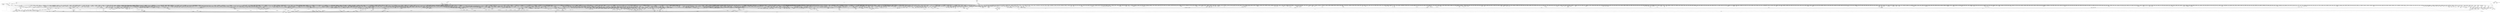 digraph kerncollapsed {
    "io_cqe_cache_refill" [color="black"];
    "__cmpxchg_case_acq_32.constprop.0_9" [color="black"];
    "do_raw_spin_lock_7" [color="black"];
    "Indirect call74" [color="black"];
    "rcu_segcblist_pend_cbs" [color="black"];
    "find_mergeable_anon_vma" [color="black"];
    "task_will_free_mem" [color="black"];
    "flush_dcache_folio" [color="black"];
    "Indirect call7" [color="black"];
    "arch_local_irq_restore_3" [color="black"];
    "__kern_my_cpu_offset_60" [color="black"];
    "rb_insert_color" [color="black"];
    "group_balance_cpu" [color="black"];
    "__tlb_reset_range" [color="black"];
    "wb_stat_mod" [color="black"];
    "get_random_bytes" [color="black"];
    "arm64_kernel_unmapped_at_el0_3" [color="black"];
    "Indirect call154" [color="black"];
    "__raw_spin_lock_43" [color="black"];
    "queued_write_lock.constprop.0_1" [color="black"];
    "find_next_bit.constprop.0_1" [color="black"];
    "futex_top_waiter" [color="black"];
    "active_load_balance_cpu_stop" [color="black"];
    "blake2s_update" [color="black"];
    "find_next_bit_15" [color="black"];
    "rb_insert_color_cached" [color="black"];
    "__raw_spin_trylock" [color="black"];
    "cpumask_and.isra.0_3" [color="black"];
    "Indirect call56" [color="black"];
    "task_work_cancel_match" [color="black"];
    "__raw_spin_lock_irq_7" [color="black"];
    "mapping_shrinkable" [color="black"];
    "llist_reverse_order" [color="black"];
    "__lock_timer" [color="black"];
    "timerqueue_del" [color="black"];
    "__fswab32_10" [color="black"];
    "page_ref_add" [color="black"];
    "do_raw_spin_lock_6" [color="black"];
    "rcu_gpnum_ovf" [color="black"];
    "kmem_valid_obj" [color="black"];
    "__percpu_add_case_64_6" [color="black"];
    "Indirect call68" [color="black"];
    "ttwu_do_activate.constprop.0" [color="black"];
    "page_ref_dec_and_test_2" [color="black"];
    "_find_next_and_bit" [color="black"];
    "__raw_spin_trylock_4" [color="black"];
    "set_pageblock_migratetype" [color="black"];
    "__raw_write_lock_irq_1" [color="black"];
    "d_hash" [color="black"];
    "Indirect call51" [color="black"];
    "is_mergeable_anon_vma" [color="black"];
    "__kern_my_cpu_offset_35" [color="black"];
    "__dev_put.part.0" [color="black"];
    "update_cached_migrate" [color="black"];
    "__sw_hweight32" [color="black"];
    "__percpu_down_write_trylock" [color="black"];
    "__balance_callbacks" [color="black"];
    "__raw_spin_unlock_irqrestore_12" [color="black"];
    "mte_dead_walk" [color="black"];
    "Indirect call73" [color="black"];
    "ihold" [color="black"];
    "csum_block_add_ext" [color="black"];
    "stackinfo_on_stack" [color="black"];
    "netlink_overrun" [color="black"];
    "allow_direct_reclaim" [color="black"];
    "hrtimer_force_reprogram.constprop.0" [color="black"];
    "security_sk_free" [color="black"];
    "__raw_spin_unlock_irq_1" [color="black"];
    "steal_suitable_fallback" [color="black"];
    "se_weight.isra.0" [color="black"];
    "do_raw_spin_lock_18" [color="black"];
    "skb_cloned" [color="black"];
    "llist_del_first" [color="black"];
    "io_wq_hash_work" [color="black"];
    "pcpu_chunk_slot" [color="black"];
    "idr_for_each" [color="black"];
    "Indirect call126" [color="black"];
    "dev_bus_name" [color="black"];
    "Indirect call119" [color="black"];
    "dequeue_task" [color="black"];
    "pcpu_find_block_fit" [color="black"];
    "security_release_secctx" [color="black"];
    "__attach_to_pi_owner" [color="black"];
    "mas_push_data" [color="black"];
    "filemap_check_errors" [color="black"];
    "Indirect call120" [color="black"];
    "lock_parent" [color="black"];
    "arm_timer" [color="black"];
    "__wake_up_klogd.part.0" [color="black"];
    "can_set_direct_map" [color="black"];
    "__raw_spin_unlock_irqrestore.constprop.0_1" [color="black"];
    "list_del_init_2" [color="black"];
    "Indirect call63" [color="black"];
    "__flush_tlb_page_nosync" [color="black"];
    "tlb_gather_mmu_fullmm" [color="black"];
    "__update_gt_cputime" [color="black"];
    "arm64_kernel_unmapped_at_el0_6" [color="black"];
    "__count_vm_events" [color="black"];
    "folio_mapped_1" [color="black"];
    "dcache_clean_pou" [color="black"];
    "task_active_pid_ns" [color="black"];
    "xas_retry" [color="black"];
    "__raw_spin_lock_63" [color="black"];
    "mnt_get_writers" [color="black"];
    "memzero_explicit" [color="black"];
    "__raw_spin_unlock_irq_43" [color="black"];
    "clear_ti_thread_flag_4" [color="black"];
    "do_raw_spin_lock_48" [color="black"];
    "__kern_my_cpu_offset_28" [color="black"];
    "vma_interval_tree_remove" [color="black"];
    "arch_local_irq_save_1" [color="black"];
    "free_vmap_area_rb_augment_cb_rotate" [color="black"];
    "eventfd_signal_mask" [color="black"];
    "hrtimer_cancel" [color="black"];
    "__wake_up_locked_key_bookmark" [color="black"];
    "do_raw_spin_lock_73" [color="black"];
    "__raw_spin_unlock_irq_11" [color="black"];
    "inode_add_lru" [color="black"];
    "mmgrab_2" [color="black"];
    "llist_add_batch" [color="black"];
    "Indirect call187" [color="black"];
    "__kern_my_cpu_offset_36" [color="black"];
    "copy_to_user_page" [color="black"];
    "do_raw_spin_lock_26" [color="black"];
    "mas_find_setup.constprop.0" [color="black"];
    "ma_data_end" [color="black"];
    "sve_get_vl" [color="black"];
    "Indirect call102" [color="black"];
    "__raw_spin_unlock_irq.constprop.0_1" [color="black"];
    "kthread_is_per_cpu" [color="black"];
    "task_curr" [color="black"];
    "Indirect call198" [color="black"];
    "drain_local_pages" [color="black"];
    "pi_state_update_owner" [color="black"];
    "node_dirty_ok" [color="black"];
    "mnt_set_mountpoint" [color="black"];
    "_find_last_bit" [color="black"];
    "flush_tlb_range" [color="black"];
    "mas_next" [color="black"];
    "__raw_spin_unlock_irq_35" [color="black"];
    "__count_vm_events_2" [color="black"];
    "is_software_node" [color="black"];
    "group_close_release" [color="black"];
    "__kern_my_cpu_offset_76" [color="black"];
    "Indirect call13" [color="black"];
    "dequeue_load_avg" [color="black"];
    "bump_cpu_timer" [color="black"];
    "Indirect call207" [color="black"];
    "u64_stats_inc" [color="black"];
    "memchr" [color="black"];
    "zone_page_state_snapshot" [color="black"];
    "__raw_spin_lock_irqsave_32" [color="black"];
    "Indirect call204" [color="black"];
    "mas_adopt_children.isra.0" [color="black"];
    "search_cmp_ftr_reg" [color="black"];
    "find_lock_task_mm" [color="black"];
    "__arm64_sys_mremap" [color="black"];
    "mas_prev" [color="black"];
    "arch_asym_cpu_priority" [color="black"];
    "__raw_spin_lock_31" [color="black"];
    "wake_all_kswapds" [color="black"];
    "system_supports_tlb_range_1" [color="black"];
    "find_vma_prev" [color="black"];
    "strcspn" [color="black"];
    "folio_mark_dirty" [color="black"];
    "do_raw_spin_lock_46" [color="black"];
    "Indirect call212" [color="black"];
    "raw_spin_rq_unlock_irqrestore" [color="black"];
    "sock_flag.constprop.0" [color="black"];
    "strreplace" [color="black"];
    "cpu_online" [color="black"];
    "Indirect call111" [color="black"];
    "pid_nr_ns" [color="black"];
    "__xchg_case_mb_32.constprop.0" [color="black"];
    "mas_pop_node" [color="black"];
    "__raw_spin_unlock_irqrestore" [color="black"];
    "do_raw_spin_lock_52" [color="black"];
    "cpu_clock_sample_group" [color="black"];
    "Indirect call19" [color="black"];
    "maybe_mkwrite.isra.0" [color="black"];
    "list_del_init_8" [color="black"];
    "irq_enable" [color="black"];
    "Indirect call87" [color="black"];
    "clear_ti_thread_flag_5" [color="black"];
    "online_section_nr" [color="black"];
    "tick_get_wakeup_device" [color="black"];
    "vma_needs_dirty_tracking" [color="black"];
    "Indirect call108" [color="black"];
    "sched_cgroup_fork" [color="black"];
    "prepend_name" [color="black"];
    "do_raw_spin_lock_11" [color="black"];
    "hlist_bl_lock" [color="black"];
    "kobj_child_ns_ops" [color="black"];
    "__cmpxchg_case_64.isra.0" [color="black"];
    "__futex_queue" [color="black"];
    "rt_mutex_setprio" [color="black"];
    "Indirect call17" [color="black"];
    "update_group_capacity" [color="black"];
    "system_supports_generic_auth" [color="black"];
    "Indirect call155" [color="black"];
    "do_raw_spin_lock_14" [color="black"];
    "zone_watermark_fast.constprop.0" [color="black"];
    "__kern_my_cpu_offset_17" [color="black"];
    "__raw_spin_lock_irq_23" [color="black"];
    "audit_comparator" [color="black"];
    "prb_final_commit" [color="black"];
    "__percpu_add_case_32_20" [color="black"];
    "__bitmap_set" [color="black"];
    "__page_set_anon_rmap" [color="black"];
    "__percpu_add_case_32_2" [color="black"];
    "ma_pivots" [color="black"];
    "mas_new_ma_node" [color="black"];
    "__irq_work_queue_local" [color="black"];
    "sched_clock_cpu" [color="black"];
    "__dl_sub" [color="black"];
    "find_vm_area" [color="black"];
    "do_raw_spin_lock_47" [color="black"];
    "is_current_pgrp_orphaned" [color="black"];
    "__gfp_pfmemalloc_flags" [color="black"];
    "test_ti_thread_flag_21" [color="black"];
    "page_ref_dec_and_test_1" [color="black"];
    "vma_to_resize" [color="black"];
    "__raw_spin_unlock_bh.constprop.0" [color="black"];
    "__add_wait_queue" [color="black"];
    "Indirect call97" [color="black"];
    "mas_walk" [color="black"];
    "Indirect call127" [color="black"];
    "Indirect call69" [color="black"];
    "do_raw_spin_lock_34" [color="black"];
    "_mix_pool_bytes" [color="black"];
    "pfn_is_map_memory" [color="black"];
    "lock_mount_hash" [color="black"];
    "this_cpu_has_cap" [color="black"];
    "mas_wr_end_piv" [color="black"];
    "__raw_spin_unlock_irqrestore_38" [color="black"];
    "prepend_char" [color="black"];
    "osq_lock" [color="black"];
    "prepare_to_wait_exclusive" [color="black"];
    "cpus_share_cache" [color="black"];
    "do_raw_spin_lock_117" [color="black"];
    "freezing" [color="black"];
    "Indirect call129" [color="black"];
    "__cmpxchg_case_acq_32.constprop.0_18" [color="black"];
    "__printk_cpu_sync_wait" [color="black"];
    "noop_dirty_folio" [color="black"];
    "mas_next_slot" [color="black"];
    "__kern_my_cpu_offset_16" [color="black"];
    "Indirect call77" [color="black"];
    "mas_allocated.isra.0" [color="black"];
    "free_unref_page_commit" [color="black"];
    "synchronize_rcu.part.0" [color="black"];
    "__fsnotify_update_child_dentry_flags" [color="black"];
    "xa_mk_value" [color="black"];
    "oom_unkillable_task.isra.0" [color="black"];
    "cpumask_copy_1" [color="black"];
    "timerqueue_iterate_next" [color="black"];
    "find_buddy_page_pfn" [color="black"];
    "___d_drop" [color="black"];
    "virt_to_slab" [color="black"];
    "arch_stack_walk" [color="black"];
    "vma_interval_tree_iter_first" [color="black"];
    "__raw_spin_unlock_irqrestore_32" [color="black"];
    "__cmpxchg_case_acq_32_3" [color="black"];
    "fpsimd_save_state" [color="black"];
    "convert_prio" [color="black"];
    "__note_gp_changes" [color="black"];
    "__find_vmap_area.constprop.0" [color="black"];
    "io_is_timeout_noseq" [color="black"];
    "__printk_cpu_sync_try_get" [color="black"];
    "__irq_get_desc_lock" [color="black"];
    "__hrtimer_next_event_base.constprop.0" [color="black"];
    "Indirect call89" [color="black"];
    "tty_update_time" [color="black"];
    "pageblock_pfn_to_page" [color="black"];
    "rt_mutex_futex_trylock" [color="black"];
    "__cmpxchg_case_acq_32.constprop.0_2" [color="black"];
    "task_pid_vnr_1" [color="black"];
    "Indirect call38" [color="black"];
    "pcpu_page_idx" [color="black"];
    "__raw_spin_lock_irq_25" [color="black"];
    "Indirect call114" [color="black"];
    "auditsc_get_stamp" [color="black"];
    "Indirect call57" [color="black"];
    "get_file_1" [color="black"];
    "detach_entity_load_avg" [color="black"];
    "do_raw_spin_lock_61" [color="black"];
    "clear_page" [color="black"];
    "task_join_group_stop" [color="black"];
    "pcpu_chunk_populated" [color="black"];
    "_copy_from_iter" [color="black"];
    "__raw_spin_unlock_irq.constprop.0_2" [color="black"];
    "lowest_in_progress" [color="black"];
    "__hrtimer_get_next_event" [color="black"];
    "ksize" [color="black"];
    "__kern_my_cpu_offset_22" [color="black"];
    "set_work_data" [color="black"];
    "mte_clear_page_tags" [color="black"];
    "kernfs_get" [color="black"];
    "do_raw_spin_lock_12" [color="black"];
    "Indirect call189" [color="black"];
    "mas_prev_slot" [color="black"];
    "security_audit_rule_free" [color="black"];
    "cpudl_set" [color="black"];
    "__raw_spin_lock_irqsave_18" [color="black"];
    "generic_exec_single" [color="black"];
    "__raw_spin_lock_irqsave_29" [color="black"];
    "__futex_unqueue" [color="black"];
    "Indirect call30" [color="black"];
    "pcpu_size_to_slot" [color="black"];
    "put_prev_task" [color="black"];
    "__init_waitqueue_head" [color="black"];
    "__cmpxchg_case_mb_32_6" [color="black"];
    "__kern_my_cpu_offset_15" [color="black"];
    "do_raw_spin_lock_86" [color="black"];
    "kernel_init_pages" [color="black"];
    "anon_vma_interval_tree_remove" [color="black"];
    "update_dl_rq_load_avg" [color="black"];
    "arch_local_irq_save_7" [color="black"];
    "page_move_anon_rmap" [color="black"];
    "check_preempt_curr_dl" [color="black"];
    "page_ref_inc_3" [color="black"];
    "__xa_clear_mark" [color="black"];
    "arch_get_random_longs" [color="black"];
    "task_rq_unlock" [color="black"];
    "__raw_read_unlock.constprop.0_2" [color="black"];
    "io_poll_add_hash" [color="black"];
    "workingset_activation" [color="black"];
    "__raw_spin_lock_irqsave_44" [color="black"];
    "workingset_test_recent" [color="black"];
    "__raw_read_unlock.constprop.0" [color="black"];
    "Indirect call214" [color="black"];
    "cpumask_intersects.constprop.0_1" [color="black"];
    "current_is_kswapd" [color="black"];
    "update_pm_runtime_accounting" [color="black"];
    "hrtimer_active" [color="black"];
    "jiffies_to_msecs" [color="black"];
    "tty_ldisc_close" [color="black"];
    "Indirect call124" [color="black"];
    "pick_next_task_idle" [color="black"];
    "copyin" [color="black"];
    "vm_unacct_memory_1" [color="black"];
    "set_tsk_need_resched" [color="black"];
    "ktime_get" [color="black"];
    "pte_mkdirty" [color="black"];
    "prepare_to_swait_event" [color="black"];
    "console_trylock" [color="black"];
    "mas_wr_new_end" [color="black"];
    "srcu_funnel_exp_start" [color="black"];
    "pcpu_alloc_area" [color="black"];
    "find_next_bit.constprop.0_14" [color="black"];
    "io_wq_exit_start" [color="black"];
    "__percpu_add_case_32" [color="black"];
    "_find_first_zero_bit" [color="black"];
    "fsnotify_data_inode" [color="black"];
    "__siphash_unaligned" [color="black"];
    "fsnotify_free_mark" [color="black"];
    "folio_activate_fn" [color="black"];
    "__raw_spin_unlock_irqrestore_3" [color="black"];
    "__list_del_entry_1" [color="black"];
    "hrtimer_reprogram.constprop.0" [color="black"];
    "osq_wait_next" [color="black"];
    "_get_random_bytes" [color="black"];
    "__wait_for_common" [color="black"];
    "fsnotify" [color="black"];
    "__kern_my_cpu_offset_21" [color="black"];
    "audit_mark_compare" [color="black"];
    "__raw_spin_lock_21" [color="black"];
    "ktime_get_real_ts64" [color="black"];
    "__raw_spin_lock.constprop.0_1" [color="black"];
    "put_unused_fd" [color="black"];
    "__raw_spin_lock_irqsave.constprop.0_2" [color="black"];
    "propagation_next" [color="black"];
    "_atomic_dec_and_lock" [color="black"];
    "__raw_spin_lock_6" [color="black"];
    "__pi_memcmp" [color="black"];
    "post_alloc_hook" [color="black"];
    "deactivate_task" [color="black"];
    "anon_vma_interval_tree_post_update_vma" [color="black"];
    "__raw_spin_unlock_irq_29" [color="black"];
    "Indirect call192" [color="black"];
    "drop_rmap_locks" [color="black"];
    "__raw_spin_lock_irqsave_41" [color="black"];
    "__rb_change_child.constprop.0" [color="black"];
    "arch_local_irq_restore" [color="black"];
    "page_vma_mapped_walk_done_1" [color="black"];
    "__skb_fill_page_desc" [color="black"];
    "fprop_reflect_period_percpu.isra.0" [color="black"];
    "__printk_cpu_sync_put" [color="black"];
    "show_mem_node_skip" [color="black"];
    "__cmpxchg_case_64" [color="black"];
    "mte_sync_tags" [color="black"];
    "__fsnotify_recalc_mask" [color="black"];
    "call_on_irq_stack" [color="black"];
    "next_zone" [color="black"];
    "__percpu_add_return_case_32_1" [color="black"];
    "lazy_max_pages" [color="black"];
    "__reuseport_detach_sock.isra.0" [color="black"];
    "__wake_q_add" [color="black"];
    "find_vmap_area" [color="black"];
    "access_ok_12" [color="black"];
    "Indirect call194" [color="black"];
    "mod_node_state" [color="black"];
    "Indirect call197" [color="black"];
    "folio_nr_pages" [color="black"];
    "timer_wait_running" [color="black"];
    "process_shares_mm" [color="black"];
    "do_raw_spin_lock_16" [color="black"];
    "__efistub_caches_clean_inval_pou" [color="black"];
    "kmalloc_slab" [color="black"];
    "pm_ops_is_empty" [color="black"];
    "__raw_spin_lock_irqsave.constprop.0_3" [color="black"];
    "jiffies_to_usecs" [color="black"];
    "Indirect call145" [color="black"];
    "__cmpxchg_case_mb_64_1" [color="black"];
    "percpu_counter_set" [color="black"];
    "__raw_spin_unlock_irqrestore_15" [color="black"];
    "do_raw_spin_lock_10" [color="black"];
    "vma_interval_tree_iter_next" [color="black"];
    "netdev_name" [color="black"];
    "Indirect call143" [color="black"];
    "queued_read_lock_slowpath" [color="black"];
    "dl_bw_cpus" [color="black"];
    "dl_set_overload.part.0" [color="black"];
    "arch_local_irq_restore_2" [color="black"];
    "task_set_jobctl_pending" [color="black"];
    "to_kthread" [color="black"];
    "Indirect call201" [color="black"];
    "sk_leave_memory_pressure" [color="black"];
    "mas_safe_pivot" [color="black"];
    "skb_headers_offset_update" [color="black"];
    "percpu_ref_noop_confirm_switch" [color="black"];
    "__cmpxchg_case_mb_32.constprop.0" [color="black"];
    "__raw_spin_lock_irqsave.constprop.0_8" [color="black"];
    "__kern_my_cpu_offset_18" [color="black"];
    "try_release_thread_stack_to_cache" [color="black"];
    "data_push_tail" [color="black"];
    "__cmpxchg_case_rel_64" [color="black"];
    "__cmpxchg_case_acq_32.constprop.0_16" [color="black"];
    "__cmpxchg_case_mb_32_4" [color="black"];
    "cpupri_set" [color="black"];
    "__raw_spin_unlock_irq_45" [color="black"];
    "find_task_by_pid_ns" [color="black"];
    "plist_del" [color="black"];
    "posix_cpu_timer_rearm" [color="black"];
    "__rt_mutex_slowtrylock" [color="black"];
    "Indirect call58" [color="black"];
    "cpu_timer_task_rcu" [color="black"];
    "is_valid_gup_args" [color="black"];
    "Indirect call176" [color="black"];
    "drain_pages" [color="black"];
    "__raw_spin_lock.constprop.0_2" [color="black"];
    "vm_commit_limit" [color="black"];
    "__finalize_skb_around" [color="black"];
    "set_ti_thread_flag_4" [color="black"];
    "mask_irq" [color="black"];
    "Indirect call183" [color="black"];
    "__raw_spin_lock_irqsave_52" [color="black"];
    "put_filesystem" [color="black"];
    "wake_up_bit" [color="black"];
    "mapping_unmap_writable" [color="black"];
    "Indirect call92" [color="black"];
    "remove_nodes.constprop.0" [color="black"];
    "test_and_set_bit_lock.constprop.0" [color="black"];
    "rcu_dynticks_snap" [color="black"];
    "ma_dead_node" [color="black"];
    "find_alive_thread.isra.0" [color="black"];
    "count_vm_event_2" [color="black"];
    "init_multi_vma_prep" [color="black"];
    "rt_mutex_proxy_unlock" [color="black"];
    "get_state_synchronize_rcu_full" [color="black"];
    "pageblock_skip_persistent" [color="black"];
    "__raw_spin_unlock_irqrestore_8" [color="black"];
    "Indirect call67" [color="black"];
    "_find_next_bit" [color="black"];
    "inactive_is_low.constprop.0" [color="black"];
    "resched_curr" [color="black"];
    "get_work_pwq" [color="black"];
    "Indirect call107" [color="black"];
    "fsnotify_put_sb_connectors" [color="black"];
    "node_page_state_add" [color="black"];
    "test_ti_thread_flag_10" [color="black"];
    "sync_icache_aliases" [color="black"];
    "page_ref_inc_6" [color="black"];
    "d_set_d_op" [color="black"];
    "strcpy" [color="black"];
    "Indirect call27" [color="black"];
    "set_task_reclaim_state" [color="black"];
    "set_cpu_online" [color="black"];
    "skb_has_frag_list" [color="black"];
    "__raw_spin_unlock_irq_7" [color="black"];
    "find_next_bit.constprop.0_21" [color="black"];
    "class_raw_spinlock_irqsave_destructor" [color="black"];
    "__raw_spin_unlock_irq_21" [color="black"];
    "__percpu_add_case_64_7" [color="black"];
    "move_freelist_tail" [color="black"];
    "kmap_atomic_1" [color="black"];
    "__rpm_get_callback" [color="black"];
    "mm_counter_file" [color="black"];
    "__raw_spin_lock_irqsave_34" [color="black"];
    "mas_store_b_node" [color="black"];
    "Indirect call8" [color="black"];
    "mte_parent_slot" [color="black"];
    "Indirect call98" [color="black"];
    "collect_posix_cputimers" [color="black"];
    "del_page_from_free_list" [color="black"];
    "__raw_spin_lock_irqsave.constprop.0_7" [color="black"];
    "__kern_my_cpu_offset_91" [color="black"];
    "arch_tlbbatch_should_defer.constprop.0" [color="black"];
    "rcu_gp_is_expedited" [color="black"];
    "strscpy_pad" [color="black"];
    "__do_once_start" [color="black"];
    "sched_clock_noinstr" [color="black"];
    "copy_fd_bitmaps" [color="black"];
    "Indirect call33" [color="black"];
    "mte_copy_page_tags" [color="black"];
    "__raw_spin_lock_46" [color="black"];
    "pm_qos_read_value" [color="black"];
    "Indirect call115" [color="black"];
    "__radix_tree_lookup" [color="black"];
    "mm_set_has_pinned_flag" [color="black"];
    "pagefault_enable" [color="black"];
    "mas_update_gap" [color="black"];
    "__io_disarm_linked_timeout" [color="black"];
    "__kern_my_cpu_offset_27" [color="black"];
    "folio_trylock_2" [color="black"];
    "blake2s_final" [color="black"];
    "page_ref_inc" [color="black"];
    "skb_header_pointer_2" [color="black"];
    "__kern_my_cpu_offset_4" [color="black"];
    "anon_vma_interval_tree_pre_update_vma" [color="black"];
    "pfn_valid_2" [color="black"];
    "cpu_clock_sample" [color="black"];
    "crng_fast_key_erasure" [color="black"];
    "tty_audit_fork" [color="black"];
    "zone_reclaimable_pages" [color="black"];
    "netlink_lock_table" [color="black"];
    "Indirect call31" [color="black"];
    "__raw_spin_lock_irq_43" [color="black"];
    "move_vma.constprop.0" [color="black"];
    "__inode_add_lru" [color="black"];
    "mab_calc_split" [color="black"];
    "net_eq_idr" [color="black"];
    "purge_fragmented_block" [color="black"];
    "post_init_entity_util_avg" [color="black"];
    "cpumask_next_and" [color="black"];
    "__kern_my_cpu_offset_49" [color="black"];
    "mas_wr_store_setup" [color="black"];
    "Indirect call150" [color="black"];
    "__put_unused_fd" [color="black"];
    "sub_running_bw.isra.0" [color="black"];
    "skb_frag_ref" [color="black"];
    "csum_partial_ext" [color="black"];
    "mast_fill_bnode" [color="black"];
    "mas_set_split_parent.isra.0" [color="black"];
    "Indirect call90" [color="black"];
    "xas_set_offset" [color="black"];
    "xas_error.isra.0_1" [color="black"];
    "folio_size_2" [color="black"];
    "audit_serial" [color="black"];
    "activate_task" [color="black"];
    "pm_runtime_put_noidle_2" [color="black"];
    "__raw_read_lock.constprop.0_5" [color="black"];
    "Indirect call171" [color="black"];
    "task_clear_jobctl_trapping" [color="black"];
    "find_first_bit_4" [color="black"];
    "dev_pm_disable_wake_irq_check" [color="black"];
    "srcu_gp_start" [color="black"];
    "__bitmap_clear" [color="black"];
    "folio_test_uptodate" [color="black"];
    "retain_dentry" [color="black"];
    "__raw_spin_lock_64" [color="black"];
    "slab_want_init_on_alloc" [color="black"];
    "__raw_spin_lock_3" [color="black"];
    "rcu_segcblist_inc_len" [color="black"];
    "Indirect call0" [color="black"];
    "cpu_online_2" [color="black"];
    "desc_read_finalized_seq" [color="black"];
    "update_dl_migration" [color="black"];
    "recalc_sigpending_tsk" [color="black"];
    "security_sock_rcv_skb" [color="black"];
    "data_alloc" [color="black"];
    "__kern_my_cpu_offset_14" [color="black"];
    "update_curr" [color="black"];
    "do_raw_spin_lock_64" [color="black"];
    "lookup_mountpoint" [color="black"];
    "invalid_mkclean_vma" [color="black"];
    "mas_find" [color="black"];
    "__irq_startup" [color="black"];
    "__raw_spin_unlock_irq_12" [color="black"];
    "find_next_bit_18" [color="black"];
    "num_other_online_cpus" [color="black"];
    "arch_smp_send_reschedule" [color="black"];
    "mte_update_gcr_excl.isra.0" [color="black"];
    "find_next_bit_6" [color="black"];
    "tick_get_broadcast_device" [color="black"];
    "Indirect call186" [color="black"];
    "sk_error_report" [color="black"];
    "lockref_put_or_lock" [color="black"];
    "__mutex_init" [color="black"];
    "nsec_to_clock_t" [color="black"];
    "zone_page_state_add" [color="black"];
    "__raw_spin_unlock_irqrestore_5" [color="black"];
    "rcu_advance_cbs" [color="black"];
    "pde_subdir_find" [color="black"];
    "hlist_del_init_2" [color="black"];
    "folio_mapped_3" [color="black"];
    "update_rt_rq_load_avg" [color="black"];
    "wb_update_bandwidth" [color="black"];
    "task_participate_group_stop" [color="black"];
    "get_group_info.isra.0" [color="black"];
    "unlock_task_sighand.isra.0_1" [color="black"];
    "__raw_spin_lock_14" [color="black"];
    "find_last_bit" [color="black"];
    "__ptrace_link" [color="black"];
    "test_ti_thread_flag_11" [color="black"];
    "__hlist_del" [color="black"];
    "memmove" [color="black"];
    "__raw_spin_lock_62" [color="black"];
    "Indirect call166" [color="black"];
    "__irq_disable" [color="black"];
    "check_cb_ovld_locked" [color="black"];
    "__percpu_add_case_64_4" [color="black"];
    "can_vma_merge_after.constprop.0" [color="black"];
    "rcu_seq_set_state" [color="black"];
    "io_fill_cqe_aux" [color="black"];
    "pm_runtime_autosuspend_expiration" [color="black"];
    "fpsimd_thread_switch" [color="black"];
    "page_mapping" [color="black"];
    "find_first_bit_1" [color="black"];
    "__fprop_add_percpu" [color="black"];
    "enqueue_pushable_dl_task" [color="black"];
    "_find_first_and_bit" [color="black"];
    "tick_get_device" [color="black"];
    "bsearch" [color="black"];
    "lru_deactivate_fn" [color="black"];
    "tag_clear_highpage" [color="black"];
    "pud_clear_huge" [color="black"];
    "Indirect call196" [color="black"];
    "find_next_bit_17" [color="black"];
    "__raw_spin_lock_26" [color="black"];
    "io_poll_remove_entry" [color="black"];
    "cpuhp_invoke_callback" [color="black"];
    "pcpu_post_unmap_tlb_flush" [color="black"];
    "__raw_spin_lock_irq_41" [color="black"];
    "__kern_my_cpu_offset_61" [color="black"];
    "set_secondary_fwnode" [color="black"];
    "__finish_swait" [color="black"];
    "lru_lazyfree_fn" [color="black"];
    "mab_shift_right" [color="black"];
    "__set_task_comm" [color="black"];
    "__kern_my_cpu_offset_23" [color="black"];
    "is_bad_inode" [color="black"];
    "enqueue_timer" [color="black"];
    "__skb_checksum" [color="black"];
    "skb_zcopy_clear" [color="black"];
    "efi_reboot" [color="black"];
    "folio_pfn" [color="black"];
    "__kern_my_cpu_offset_47" [color="black"];
    "rcu_segcblist_add_len" [color="black"];
    "__d_drop" [color="black"];
    "down_read_trylock" [color="black"];
    "__raw_spin_unlock_irqrestore_17" [color="black"];
    "tcp_get_info_chrono_stats" [color="black"];
    "folio_trylock" [color="black"];
    "folio_trylock_flag" [color="black"];
    "clear_ti_thread_flag" [color="black"];
    "rcu_start_this_gp" [color="black"];
    "xas_result" [color="black"];
    "Indirect call205" [color="black"];
    "__raw_spin_trylock_3" [color="black"];
    "compound_order_2" [color="black"];
    "__disable_irq_nosync" [color="black"];
    "sock_flag_1" [color="black"];
    "change_page_range" [color="black"];
    "__percpu_add_case_32_21" [color="black"];
    "__set_open_fd" [color="black"];
    "do_raw_spin_lock_1" [color="black"];
    "radix_tree_iter_tag_clear" [color="black"];
    "pm_runtime_get_noresume" [color="black"];
    "clear_siginfo" [color="black"];
    "decay_load" [color="black"];
    "vma_address" [color="black"];
    "Indirect call131" [color="black"];
    "do_softirq" [color="black"];
    "mas_state_walk" [color="black"];
    "sock_flag_3" [color="black"];
    "strchr" [color="black"];
    "cpumask_weight.constprop.0_5" [color="black"];
    "should_fail_alloc_page" [color="black"];
    "mod_zone_state" [color="black"];
    "rcu_exp_need_qs" [color="black"];
    "do_raw_spin_lock.constprop.0_3" [color="black"];
    "__kern_my_cpu_offset_25" [color="black"];
    "sock_rfree" [color="black"];
    "check_and_switch_context" [color="black"];
    "skb_header_cloned" [color="black"];
    "smp_call_function_many" [color="black"];
    "arch_local_irq_save_3" [color="black"];
    "sock_rmem_free" [color="black"];
    "vma_iter_config" [color="black"];
    "__mutex_remove_waiter" [color="black"];
    "skip_atoi" [color="black"];
    "try_to_unmap_flush_dirty" [color="black"];
    "__cmpxchg_case_mb_32_5" [color="black"];
    "Indirect call94" [color="black"];
    "arm64_kernel_unmapped_at_el0_2" [color="black"];
    "dput_to_list" [color="black"];
    "__kern_my_cpu_offset_77" [color="black"];
    "Indirect call160" [color="black"];
    "__raw_spin_lock_20" [color="black"];
    "ktime_get_real_seconds" [color="black"];
    "is_vmalloc_addr" [color="black"];
    "____core____" [color="kernel"];
    "test_taint" [color="black"];
    "__next_zones_zonelist" [color="black"];
    "irq_work_claim" [color="black"];
    "__raw_spin_unlock_irqrestore_29" [color="black"];
    "rcu_segcblist_extract_done_cbs" [color="black"];
    "get_cred_1" [color="black"];
    "__ksize" [color="black"];
    "super_wake" [color="black"];
    "__raw_spin_lock_irq_1" [color="black"];
    "move_linked_works" [color="black"];
    "do_raw_spin_lock_38" [color="black"];
    "__wake_up_pollfree" [color="black"];
    "Indirect call112" [color="black"];
    "do_raw_spin_lock_28" [color="black"];
    "compaction_defer_reset" [color="black"];
    "fragmentation_index" [color="black"];
    "gup_must_unshare" [color="black"];
    "io_cqring_wake" [color="black"];
    "__cmpxchg_case_acq_32.constprop.0_5" [color="black"];
    "count_vm_event" [color="black"];
    "mas_leaf_set_meta" [color="black"];
    "__raw_spin_lock_irqsave_39" [color="black"];
    "find_task_by_vpid" [color="black"];
    "desc_make_reusable" [color="black"];
    "Indirect call34" [color="black"];
    "cpu_switch_to" [color="black"];
    "__raw_spin_lock_irq_4" [color="black"];
    "__raw_spin_lock_28" [color="black"];
    "Indirect call153" [color="black"];
    "test_ti_thread_flag_7" [color="black"];
    "find_busiest_group" [color="black"];
    "io_prep_async_link" [color="black"];
    "clear_ti_thread_flag_3" [color="black"];
    "find_first_bit_6" [color="black"];
    "__rt_mutex_futex_trylock" [color="black"];
    "Indirect call110" [color="black"];
    "get_file_2" [color="black"];
    "__raw_spin_lock_irqsave_12" [color="black"];
    "dev_to_swnode" [color="black"];
    "do_kernel_restart" [color="black"];
    "count_vm_events_2" [color="black"];
    "__mnt_is_readonly" [color="black"];
    "xas_next_entry" [color="black"];
    "tty_port_kopened" [color="black"];
    "mas_put_in_tree" [color="black"];
    "__accumulate_pelt_segments" [color="black"];
    "rpm_check_suspend_allowed" [color="black"];
    "fetch_robust_entry" [color="black"];
    "Indirect call16" [color="black"];
    "__kern_my_cpu_offset_53" [color="black"];
    "__cmpxchg_case_acq_32_2" [color="black"];
    "list_splice_tail_init" [color="black"];
    "ma_slots" [color="black"];
    "mast_spanning_rebalance.isra.0" [color="black"];
    "__mutex_add_waiter" [color="black"];
    "vmf_pte_changed" [color="black"];
    "rt_mutex_init_proxy_locked" [color="black"];
    "print_tainted" [color="black"];
    "update_misfit_status" [color="black"];
    "xas_next_offset" [color="black"];
    "ktime_get_mono_fast_ns" [color="black"];
    "do_raw_spin_lock_43" [color="black"];
    "Indirect call93" [color="black"];
    "tlb_flush_mmu_tlbonly" [color="black"];
    "do_raw_spin_lock_33" [color="black"];
    "flush_tlb_mm_1" [color="black"];
    "posixtimer_rearm" [color="black"];
    "mutex_spin_on_owner" [color="black"];
    "find_lock_later_rq" [color="black"];
    "cleanup_timerqueue" [color="black"];
    "_compound_head_4" [color="black"];
    "min_deadline_cb_rotate" [color="black"];
    "__raw_spin_lock_42" [color="black"];
    "move_page_tables" [color="black"];
    "do_raw_spin_lock_30" [color="black"];
    "hlist_del_init_4" [color="black"];
    "__cmpxchg_case_8" [color="black"];
    "fatal_signal_pending_1" [color="black"];
    "rcu_segcblist_ready_cbs" [color="black"];
    "__raw_spin_lock_18" [color="black"];
    "Indirect call80" [color="black"];
    "igrab" [color="black"];
    "auditd_test_task" [color="black"];
    "skb_checksum" [color="black"];
    "_compound_head_2" [color="black"];
    "compound_order" [color="black"];
    "workingset_eviction" [color="black"];
    "__pm_relax" [color="black"];
    "aio_nr_sub" [color="black"];
    "do_raw_spin_lock_36" [color="black"];
    "__raw_spin_lock_24" [color="black"];
    "folio_order" [color="black"];
    "list_splice" [color="black"];
    "__raw_spin_unlock_irq_37" [color="black"];
    "fatal_signal_pending_3" [color="black"];
    "skb_flow_get_icmp_tci" [color="black"];
    "desc_make_final" [color="black"];
    "pcpu_chunk_refresh_hint" [color="black"];
    "__raw_spin_unlock_irqrestore_11" [color="black"];
    "__raw_spin_lock_22" [color="black"];
    "get_task_mm" [color="black"];
    "find_suitable_fallback" [color="black"];
    "dev_nit_active" [color="black"];
    "find_next_bit_11" [color="black"];
    "Indirect call42" [color="black"];
    "audit_gid_comparator" [color="black"];
    "tsk_fork_get_node" [color="black"];
    "workingset_refault" [color="black"];
    "remove_wait_queue" [color="black"];
    "io_req_complete_defer" [color="black"];
    "migrate_disable" [color="black"];
    "global_dirtyable_memory" [color="black"];
    "Indirect call44" [color="black"];
    "__bitmap_intersects" [color="black"];
    "wb_io_lists_depopulated" [color="black"];
    "compaction_suitable" [color="black"];
    "extract_entropy.constprop.0" [color="black"];
    "rcu_is_watching" [color="black"];
    "check_vma_flags" [color="black"];
    "_compound_head_13" [color="black"];
    "__kern_my_cpu_offset_80" [color="black"];
    "folio_nr_pages_4" [color="black"];
    "folio_trylock_4" [color="black"];
    "pte_to_swp_entry" [color="black"];
    "wakeup_kcompactd" [color="black"];
    "folio_mapped" [color="black"];
    "__kern_my_cpu_offset_19" [color="black"];
    "timer_delete_hook" [color="black"];
    "__acct_reclaim_writeback" [color="black"];
    "__mutex_trylock_common" [color="black"];
    "find_later_rq" [color="black"];
    "should_failslab" [color="black"];
    "find_worker_executing_work" [color="black"];
    "kthread_probe_data" [color="black"];
    "do_munmap" [color="black"];
    "do_raw_spin_lock_25" [color="black"];
    "flush_dcache_page" [color="black"];
    "find_next_bit_7" [color="black"];
    "vma_link" [color="black"];
    "update_load_avg" [color="black"];
    "task_pid_vnr" [color="black"];
    "access_ok_16" [color="black"];
    "do_raw_spin_lock_58" [color="black"];
    "folio_invalidate" [color="black"];
    "simple_xattr_space" [color="black"];
    "list_del_1" [color="black"];
    "__dev_fwnode" [color="black"];
    "propagate_mount_unlock" [color="black"];
    "irq_work_queue" [color="black"];
    "try_grab_page" [color="black"];
    "free_pcppages_bulk" [color="black"];
    "sched_ttwu_pending" [color="black"];
    "fsnotify_connector_sb" [color="black"];
    "folio_evictable_1" [color="black"];
    "do_raw_spin_lock_80" [color="black"];
    "calc_delta_fair" [color="black"];
    "device_pm_check_callbacks" [color="black"];
    "page_vma_mapped_walk_done" [color="black"];
    "__kern_my_cpu_offset_134" [color="black"];
    "__raw_spin_lock_irqsave.constprop.0_9" [color="black"];
    "__percpu_add_case_32_8" [color="black"];
    "move_queued_task.constprop.0" [color="black"];
    "io_req_defer_failed" [color="black"];
    "chacha_permute" [color="black"];
    "do_raw_spin_lock" [color="black"];
    "__try_to_del_timer_sync" [color="black"];
    "__raw_spin_unlock_irqrestore_21" [color="black"];
    "workingset_age_nonresident" [color="black"];
    "wakeup_source_deactivate" [color="black"];
    "skb_tailroom" [color="black"];
    "__xchg_case_acq_64.isra.0" [color="black"];
    "tick_get_broadcast_mask" [color="black"];
    "__list_del_entry_2" [color="black"];
    "__raw_write_unlock_irq_5" [color="black"];
    "zone_watermark_ok_safe" [color="black"];
    "__raw_spin_unlock_irqrestore_18" [color="black"];
    "__raw_spin_trylock_1" [color="black"];
    "__d_find_any_alias" [color="black"];
    "Indirect call18" [color="black"];
    "_find_next_or_bit" [color="black"];
    "enqueue_hrtimer.constprop.0" [color="black"];
    "smp_call_function" [color="black"];
    "__skb_set_length_1" [color="black"];
    "kmap_local_page" [color="black"];
    "skb_queue_tail" [color="black"];
    "disable_irq_nosync" [color="black"];
    "Indirect call71" [color="black"];
    "memblock_is_map_memory" [color="black"];
    "tty_termios_baud_rate" [color="black"];
    "fpsimd_preserve_current_state" [color="black"];
    "__kern_my_cpu_offset_133" [color="black"];
    "req_set_fail_4" [color="black"];
    "__raw_spin_lock_30" [color="black"];
    "rcu_gp_is_normal" [color="black"];
    "lock_timer_base" [color="black"];
    "__raw_spin_lock_15" [color="black"];
    "fsnotify_compare_groups" [color="black"];
    "_find_next_zero_bit" [color="black"];
    "__cmpxchg_case_mb_64" [color="black"];
    "mutex_trylock" [color="black"];
    "Indirect call184" [color="black"];
    "Indirect call121" [color="black"];
    "pgattr_change_is_safe" [color="black"];
    "mas_find_child" [color="black"];
    "fatal_signal_pending_4" [color="black"];
    "membarrier_update_current_mm" [color="black"];
    "rcu_segcblist_advance" [color="black"];
    "wb_dirty_limits" [color="black"];
    "update_min_vruntime" [color="black"];
    "do_raw_spin_lock_35" [color="black"];
    "find_next_bit.constprop.0_11" [color="black"];
    "__wake_up_bit" [color="black"];
    "access_ok_14" [color="black"];
    "__io_acct_run_queue" [color="black"];
    "task_rq_lock" [color="black"];
    "srcu_read_unlock.constprop.0" [color="black"];
    "hlist_bl_unlock" [color="black"];
    "rcu_cblist_init" [color="black"];
    "__raw_spin_unlock_irq_19" [color="black"];
    "sub_rq_bw.isra.0" [color="black"];
    "__irq_domain_activate_irq" [color="black"];
    "Indirect call169" [color="black"];
    "printk_parse_prefix" [color="black"];
    "set_ptes.isra.0" [color="black"];
    "skb_zcopy" [color="black"];
    "tty_termios_input_baud_rate" [color="black"];
    "Indirect call162" [color="black"];
    "osq_unlock" [color="black"];
    "pagefault_enable_2" [color="black"];
    "io_wq_work_match_all" [color="black"];
    "set_pud" [color="black"];
    "compound_order_1" [color="black"];
    "group_open_release" [color="black"];
    "bstats_update" [color="black"];
    "tlb_flush_1" [color="black"];
    "__init_rwsem" [color="black"];
    "do_raw_spin_lock_32" [color="black"];
    "__raw_spin_lock_irqsave_3" [color="black"];
    "pcpu_block_refresh_hint" [color="black"];
    "signal_pending_state_2" [color="black"];
    "mab_set_b_end" [color="black"];
    "__raw_spin_lock_irqsave_7" [color="black"];
    "req_ref_put_and_test" [color="black"];
    "__cmpxchg_case_acq_32.constprop.0_17" [color="black"];
    "skb_tailroom_1" [color="black"];
    "is_subdir" [color="black"];
    "Indirect call109" [color="black"];
    "arch_timer_evtstrm_available" [color="black"];
    "Indirect call15" [color="black"];
    "rcu_seq_end_1" [color="black"];
    "fatal_signal_pending" [color="black"];
    "inode_io_list_move_locked" [color="black"];
    "mnt_dec_writers" [color="black"];
    "folio_mapping" [color="black"];
    "Indirect call144" [color="black"];
    "__mnt_drop_write_file" [color="black"];
    "rcu_segcblist_move_seglen" [color="black"];
    "io_file_get_flags" [color="black"];
    "mas_is_err" [color="black"];
    "can_vma_merge_before.isra.0" [color="black"];
    "cpumask_first_and" [color="black"];
    "dev_driver_string" [color="black"];
    "arm_smccc_1_1_get_conduit" [color="black"];
    "signal_pending_11" [color="black"];
    "__wake_up_locked_key" [color="black"];
    "u64_stats_add_2" [color="black"];
    "inode_lru_list_del" [color="black"];
    "fpsimd_flush_task_state" [color="black"];
    "__mutex_trylock" [color="black"];
    "mas_max_gap" [color="black"];
    "panic_smp_self_stop" [color="black"];
    "console_srcu_read_unlock" [color="black"];
    "__msecs_to_jiffies" [color="black"];
    "strscpy" [color="black"];
    "__raw_spin_lock_irq_21" [color="black"];
    "__reuseport_detach_closed_sock" [color="black"];
    "tty_name" [color="black"];
    "__raw_spin_lock_irqsave_21" [color="black"];
    "_compound_head" [color="black"];
    "mod_node_page_state" [color="black"];
    "radix_tree_next_chunk" [color="black"];
    "raw_spin_rq_lock_nested" [color="black"];
    "put_cpu_fpsimd_context" [color="black"];
    "do_raw_spin_lock_97" [color="black"];
    "folio_size" [color="black"];
    "xa_err" [color="black"];
    "Indirect call191" [color="black"];
    "__cmpxchg_case_acq_32.constprop.0_10" [color="black"];
    "cpumask_any_and_distribute" [color="black"];
    "__cmpxchg_case_mb_64_7" [color="black"];
    "__raw_spin_unlock_irqrestore_14" [color="black"];
    "radix_tree_load_root" [color="black"];
    "__kern_my_cpu_offset_89" [color="black"];
    "rseq_migrate" [color="black"];
    "__irq_domain_deactivate_irq" [color="black"];
    "__srcu_read_unlock" [color="black"];
    "inode_to_bdi" [color="black"];
    "__down_trylock_console_sem.constprop.0" [color="black"];
    "Indirect call133" [color="black"];
    "__printk_safe_enter" [color="black"];
    "update_sd_lb_stats" [color="black"];
    "io_run_local_work_continue" [color="black"];
    "Indirect call40" [color="black"];
    "percpu_counter_add" [color="black"];
    "cpu_util_cfs_boost" [color="black"];
    "__wake_up_sync_key" [color="black"];
    "Indirect call173" [color="black"];
    "free_vmap_area_rb_augment_cb_propagate" [color="black"];
    "do_raw_spin_lock_29" [color="black"];
    "Indirect call82" [color="black"];
    "do_raw_spin_lock_72" [color="black"];
    "get_pwq" [color="black"];
    "mas_ascend" [color="black"];
    "__raw_spin_lock_irqsave_11" [color="black"];
    "__raw_spin_lock" [color="black"];
    "dl_clear_overload.part.0" [color="black"];
    "populate_vma_page_range" [color="black"];
    "get_work_pool" [color="black"];
    "__raw_spin_unlock_irq_18" [color="black"];
    "Indirect call99" [color="black"];
    "will_become_orphaned_pgrp" [color="black"];
    "irqd_irq_disabled.isra.0" [color="black"];
    "add_device_randomness" [color="black"];
    "Indirect call140" [color="black"];
    "do_raw_spin_lock_23" [color="black"];
    "dev_xmit_recursion_dec" [color="black"];
    "mutex_is_locked" [color="black"];
    "test_and_set_ti_thread_flag_1" [color="black"];
    "sock_inuse_add" [color="black"];
    "sched_clock" [color="black"];
    "__flush_tlb_kernel_pgtable" [color="black"];
    "Indirect call61" [color="black"];
    "__cmpxchg_case_acq_32.constprop.0_15" [color="black"];
    "__nr_to_section" [color="black"];
    "Indirect call1" [color="black"];
    "__remove_hrtimer" [color="black"];
    "other_cpu_in_panic" [color="black"];
    "__fprop_add_percpu_max" [color="black"];
    "_compound_head_7" [color="black"];
    "set_tlb_ubc_flush_pending" [color="black"];
    "cpu_util.constprop.0" [color="black"];
    "__preempt_count_sub" [color="black"];
    "unlock_mount_hash" [color="black"];
    "Indirect call10" [color="black"];
    "hlist_del_init" [color="black"];
    "__prepare_to_swait" [color="black"];
    "Indirect call14" [color="black"];
    "Indirect call26" [color="black"];
    "unhash_mnt" [color="black"];
    "expand" [color="black"];
    "vma_interval_tree_augment_propagate" [color="black"];
    "Indirect call142" [color="black"];
    "hrtimer_forward" [color="black"];
    "__percpu_add_case_64.constprop.0" [color="black"];
    "errseq_sample" [color="black"];
    "__raw_spin_unlock_irq_4" [color="black"];
    "__cmpxchg_case_acq_32.constprop.0_12" [color="black"];
    "split_page" [color="black"];
    "dl_task_is_earliest_deadline" [color="black"];
    "Indirect call22" [color="black"];
    "xas_set_mark" [color="black"];
    "xas_init_marks" [color="black"];
    "mod_timer" [color="black"];
    "io_acct_run_queue" [color="black"];
    "Indirect call125" [color="black"];
    "Indirect call79" [color="black"];
    "__raw_spin_unlock_irq_28" [color="black"];
    "io_poll_get_ownership" [color="black"];
    "set_pfnblock_flags_mask" [color="black"];
    "rcu_poll_gp_seq_start" [color="black"];
    "__rb_insert_augmented" [color="black"];
    "skb_may_tx_timestamp.part.0" [color="black"];
    "do_raw_spin_lock.constprop.0_6" [color="black"];
    "d_find_alias" [color="black"];
    "ktime_get_coarse_real_ts64" [color="black"];
    "xas_find" [color="black"];
    "__skb_flow_get_ports" [color="black"];
    "Indirect call32" [color="black"];
    "Indirect call199" [color="black"];
    "notifier_call_chain" [color="black"];
    "__remove_inode_hash" [color="black"];
    "__cmpxchg_case_acq_32.constprop.0" [color="black"];
    "to_desc" [color="black"];
    "__page_cache_release" [color="black"];
    "anon_vma_interval_tree_insert" [color="black"];
    "kmalloc_size_roundup" [color="black"];
    "_prb_commit" [color="black"];
    "Indirect call6" [color="black"];
    "__wake_up_parent" [color="black"];
    "qdisc_maybe_clear_missed" [color="black"];
    "vm_stat_account" [color="black"];
    "do_raw_spin_lock_9" [color="black"];
    "__cmpxchg_case_acq_32.constprop.0_13" [color="black"];
    "arch_irq_work_raise" [color="black"];
    "Indirect call88" [color="black"];
    "irq_get_irq_data" [color="black"];
    "test_ti_thread_flag_19" [color="black"];
    "xas_find_conflict" [color="black"];
    "copy_page" [color="black"];
    "__kern_my_cpu_offset_51" [color="black"];
    "get_arm64_ftr_reg_nowarn" [color="black"];
    "__raw_spin_lock_34" [color="black"];
    "Indirect call105" [color="black"];
    "kernfs_root" [color="black"];
    "__disable_irq" [color="black"];
    "__raw_spin_lock_irq_34" [color="black"];
    "__count_vm_events_3" [color="black"];
    "__task_rq_lock" [color="black"];
    "do_raw_spin_lock_60" [color="black"];
    "io_prep_async_work" [color="black"];
    "pmd_install" [color="black"];
    "Indirect call39" [color="black"];
    "timer_delete" [color="black"];
    "__raw_spin_lock_irq_32" [color="black"];
    "Indirect call25" [color="black"];
    "fatal_signal_pending_5" [color="black"];
    "ptep_clear_flush" [color="black"];
    "get_arm64_ftr_reg" [color="black"];
    "__percpu_counter_sum" [color="black"];
    "Indirect call159" [color="black"];
    "tk_clock_read" [color="black"];
    "Indirect call91" [color="black"];
    "percpu_counter_add_batch" [color="black"];
    "__mnt_want_write" [color="black"];
    "mas_alloc_req.isra.0" [color="black"];
    "d_path" [color="black"];
    "find_next_zero_bit_2" [color="black"];
    "system_supports_address_auth_1" [color="black"];
    "vma_interval_tree_insert" [color="black"];
    "vma_interval_tree_subtree_search" [color="black"];
    "pcpu_next_fit_region.constprop.0" [color="black"];
    "sane_fdtable_size" [color="black"];
    "mas_prev_setup.constprop.0" [color="black"];
    "do_raw_spin_lock_87" [color="black"];
    "xa_load" [color="black"];
    "calc_wheel_index" [color="black"];
    "io_wq_work_match_item" [color="black"];
    "xas_reload" [color="black"];
    "__update_min_deadline" [color="black"];
    "io_poll_mark_cancelled" [color="black"];
    "sibling_imbalance.isra.0" [color="black"];
    "__raw_spin_lock_irq_5" [color="black"];
    "io_poll_remove_entries" [color="black"];
    "sync_rcu_exp_done_unlocked" [color="black"];
    "__bitmap_and" [color="black"];
    "__arch_copy_from_user" [color="black"];
    "__free_one_page" [color="black"];
    "audit_uid_comparator" [color="black"];
    "pm_qos_update_flags" [color="black"];
    "Indirect call21" [color="black"];
    "group_classify" [color="black"];
    "Indirect call185" [color="black"];
    "page_ref_inc_4" [color="black"];
    "__raw_spin_lock_irqsave_17" [color="black"];
    "io_cancel_task_cb" [color="black"];
    "pm_runtime_deactivate_timer" [color="black"];
    "fsnotify_detach_connector_from_object" [color="black"];
    "prb_read_valid" [color="black"];
    "rcu_stall_is_suppressed" [color="black"];
    "rb_prev" [color="black"];
    "Indirect call49" [color="black"];
    "rwsem_set_reader_owned" [color="black"];
    "kernfs_name_hash" [color="black"];
    "__kern_my_cpu_offset_50" [color="black"];
    "lru_move_tail_fn" [color="black"];
    "__wake_up_common_lock" [color="black"];
    "io_cancel_ctx_cb" [color="black"];
    "update_blocked_averages" [color="black"];
    "inode_maybe_inc_iversion" [color="black"];
    "security_audit_rule_match" [color="black"];
    "xas_clear_mark" [color="black"];
    "desc_read" [color="black"];
    "this_cpu_has_cap.part.0" [color="black"];
    "__raw_spin_lock_irq_18" [color="black"];
    "find_next_and_bit.constprop.0" [color="black"];
    "__clear_open_fd" [color="black"];
    "kill_device" [color="black"];
    "rcu_seq_end" [color="black"];
    "__raw_spin_lock_irq.constprop.0_1" [color="black"];
    "shrink_lock_dentry" [color="black"];
    "do_raw_spin_lock_88" [color="black"];
    "__raw_read_lock.constprop.0_1" [color="black"];
    "__bpf_free_used_maps" [color="black"];
    "__raw_spin_lock_irqsave_15" [color="black"];
    "get_sd_balance_interval" [color="black"];
    "Indirect call188" [color="black"];
    "__wb_writeout_add" [color="black"];
    "local_bh_disable" [color="black"];
    "__raw_spin_lock_49" [color="black"];
    "folio_try_get_rcu" [color="black"];
    "Indirect call122" [color="black"];
    "__raw_spin_lock_irq_19" [color="black"];
    "thread_group_cputime" [color="black"];
    "clear_nonspinnable" [color="black"];
    "xas_start" [color="black"];
    "__cmpxchg_case_acq_32_1" [color="black"];
    "io_should_retry_thread" [color="black"];
    "Indirect call203" [color="black"];
    "Indirect call11" [color="black"];
    "__kern_my_cpu_offset_62" [color="black"];
    "Indirect call146" [color="black"];
    "mas_mab_cp" [color="black"];
    "entity_eligible" [color="black"];
    "__cmpxchg_case_mb_64_4" [color="black"];
    "pcpu_update_empty_pages" [color="black"];
    "clear_ti_thread_flag_8" [color="black"];
    "do_raw_spin_lock_27" [color="black"];
    "read_seqbegin_or_lock" [color="black"];
    "percpu_ref_get_many.constprop.0" [color="black"];
    "blake2s.constprop.0" [color="black"];
    "__raw_spin_lock_irqsave_42" [color="black"];
    "__timer_delete_sync" [color="black"];
    "__raw_spin_lock_irq_11" [color="black"];
    "__raw_spin_unlock_irq_36" [color="black"];
    "move_freepages_block" [color="black"];
    "Indirect call20" [color="black"];
    "find_vma" [color="black"];
    "do_raw_spin_lock_118" [color="black"];
    "prb_first_valid_seq" [color="black"];
    "take_rmap_locks" [color="black"];
    "Indirect call72" [color="black"];
    "Indirect call168" [color="black"];
    "smp_call_function_single" [color="black"];
    "mas_prev_range" [color="black"];
    "__raw_write_lock_irq.constprop.0" [color="black"];
    "rb_erase" [color="black"];
    "__xas_next" [color="black"];
    "mapping_allow_writable" [color="black"];
    "list_del_init_5" [color="black"];
    "number" [color="black"];
    "__lshrti3" [color="black"];
    "Indirect call165" [color="black"];
    "flush_tlb_batched_pending" [color="black"];
    "vmalloc_to_page" [color="black"];
    "folio_anon_vma" [color="black"];
    "kernfs_release_file.part.0.isra.0" [color="black"];
    "_find_first_bit" [color="black"];
    "__cmpxchg_case_mb_32_10" [color="black"];
    "arch_local_irq_save_8" [color="black"];
    "dl_bw_of" [color="black"];
    "__cmpxchg_case_acq_32.constprop.0_19" [color="black"];
    "__percpu_add_case_64.constprop.0_3" [color="black"];
    "d_lru_del" [color="black"];
    "Indirect call4" [color="black"];
    "security_capable" [color="black"];
    "irqd_set.isra.0_1" [color="black"];
    "d_shrink_add" [color="black"];
    "Indirect call213" [color="black"];
    "__wait_on_bit" [color="black"];
    "pud_set_huge" [color="black"];
    "tag_get" [color="black"];
    "mas_next_range" [color="black"];
    "rcu_poll_gp_seq_end" [color="black"];
    "tlb_gather_mmu" [color="black"];
    "mas_set_alloc_req" [color="black"];
    "vma_start_write_5" [color="black"];
    "do_raw_spin_lock_85" [color="black"];
    "inode_io_list_del" [color="black"];
    "__ipi_send_mask" [color="black"];
    "enqueue_task" [color="black"];
    "__peernet2id" [color="black"];
    "copy_from_kernel_nofault_allowed" [color="black"];
    "blake2s_compress" [color="black"];
    "__cmpxchg_case_acq_32.constprop.0_7" [color="black"];
    "do_raw_spin_lock_51" [color="black"];
    "drain_pages_zone" [color="black"];
    "folio_account_cleaned" [color="black"];
    "__cmpxchg_case_mb_32_8" [color="black"];
    "get_next_ino" [color="black"];
    "rwsem_spin_on_owner" [color="black"];
    "inc_tlb_flush_pending" [color="black"];
    "vma_last_pgoff" [color="black"];
    "do_raw_spin_lock_41" [color="black"];
    "avg_vruntime" [color="black"];
    "__io_put_kbuf" [color="black"];
    "system_supports_mte" [color="black"];
    "do_raw_spin_lock_45" [color="black"];
    "compaction_zonelist_suitable" [color="black"];
    "Indirect call217" [color="black"];
    "Indirect call158" [color="black"];
    "wakeup_kswapd" [color="black"];
    "virt_to_head_page.isra.0" [color="black"];
    "clear_ti_thread_flag_1" [color="black"];
    "skb_tailroom_2" [color="black"];
    "__raw_spin_lock_irqsave.constprop.0_1" [color="black"];
    "__lock_task_sighand" [color="black"];
    "__update_load_avg_cfs_rq" [color="black"];
    "wb_has_dirty_io" [color="black"];
    "add_wait_queue_exclusive" [color="black"];
    "pcpu_next_md_free_region" [color="black"];
    "console_is_usable" [color="black"];
    "__cmpwait_case_32_1" [color="black"];
    "__raw_spin_lock_5" [color="black"];
    "do_raw_spin_lock.constprop.0_14" [color="black"];
    "try_check_zero" [color="black"];
    "Indirect call163" [color="black"];
    "radix_tree_lookup" [color="black"];
    "__dl_update" [color="black"];
    "data_check_size" [color="black"];
    "zone_page_state_snapshot.constprop.0" [color="black"];
    "prepare_to_wait" [color="black"];
    "Indirect call75" [color="black"];
    "__cmpxchg_case_acq_32.constprop.0_6" [color="black"];
    "compact_lock_irqsave" [color="black"];
    "vma_is_secretmem" [color="black"];
    "__raw_spin_lock_12" [color="black"];
    "Indirect call164" [color="black"];
    "io_schedule_prepare" [color="black"];
    "d_ancestor" [color="black"];
    "folio_evictable" [color="black"];
    "is_migration_entry" [color="black"];
    "cpu_do_switch_mm" [color="black"];
    "arch_local_irq_save" [color="black"];
    "set_load_weight" [color="black"];
    "Indirect call128" [color="black"];
    "flush_tlb_kernel_range" [color="black"];
    "__dl_add" [color="black"];
    "Indirect call182" [color="black"];
    "__kern_my_cpu_offset_79" [color="black"];
    "exit_rcu" [color="black"];
    "do_raw_spin_lock_15" [color="black"];
    "rb_erase_cached.isra.0" [color="black"];
    "system_supports_mte_1" [color="black"];
    "reusable_anon_vma" [color="black"];
    "rwsem_set_nonspinnable" [color="black"];
    "do_raw_spin_lock_8" [color="black"];
    "extfrag_for_order" [color="black"];
    "list_del_init_3" [color="black"];
    "find_next_bit_8" [color="black"];
    "Indirect call157" [color="black"];
    "_atomic_dec_and_lock_irqsave" [color="black"];
    "__remove_shared_vm_struct.constprop.0" [color="black"];
    "find_next_bit_3" [color="black"];
    "rcu_is_cpu_rrupt_from_idle" [color="black"];
    "irq_work_single" [color="black"];
    "sb_clear_inode_writeback" [color="black"];
    "chacha_block_generic" [color="black"];
    "queued_read_lock.constprop.0" [color="black"];
    "pwq_activate_inactive_work" [color="black"];
    "forward_timer_base" [color="black"];
    "_task_util_est" [color="black"];
    "Indirect call141" [color="black"];
    "__cmpxchg_case_acq_32.constprop.0_4" [color="black"];
    "can_migrate_task" [color="black"];
    "filemap_release_folio" [color="black"];
    "percpu_ref_put_many.constprop.0" [color="black"];
    "_prb_read_valid" [color="black"];
    "idr_find" [color="black"];
    "__posix_timers_find" [color="black"];
    "vma_merge" [color="black"];
    "kthread_should_stop" [color="black"];
    "first_zones_zonelist" [color="black"];
    "io_wq_worker_running" [color="black"];
    "__raw_spin_unlock_irq_25" [color="black"];
    "strncmp" [color="black"];
    "add_wait_queue" [color="black"];
    "sig_handler_ignored" [color="black"];
    "do_raw_spin_lock_69" [color="black"];
    "proto_memory_pcpu_drain" [color="black"];
    "sk_memory_allocated_sub" [color="black"];
    "do_raw_spin_lock_31" [color="black"];
    "cpumask_subset" [color="black"];
    "Indirect call104" [color="black"];
    "do_raw_spin_lock_5" [color="black"];
    "Indirect call209" [color="black"];
    "mtree_load" [color="black"];
    "__raw_write_lock_irq" [color="black"];
    "mtree_range_walk" [color="black"];
    "oom_badness" [color="black"];
    "__raw_spin_unlock_irqrestore_4" [color="black"];
    "__raw_spin_trylock_5" [color="black"];
    "pagefault_disable" [color="black"];
    "tlb_remove_table_smp_sync" [color="black"];
    "Indirect call190" [color="black"];
    "__kern_my_cpu_offset_52" [color="black"];
    "first_online_pgdat" [color="black"];
    "prepare_alloc_pages.constprop.0" [color="black"];
    "mas_bulk_rebalance" [color="black"];
    "set_area_direct_map" [color="black"];
    "do_raw_spin_lock_57" [color="black"];
    "Indirect call208" [color="black"];
    "__mod_timer" [color="black"];
    "next_mnt" [color="black"];
    "tlb_remove_table_sync_one" [color="black"];
    "raw_spin_rq_unlock" [color="black"];
    "get_ucounts_or_wrap" [color="black"];
    "get_file.isra.0" [color="black"];
    "Indirect call60" [color="black"];
    "Indirect call47" [color="black"];
    "plist_add" [color="black"];
    "prepend_path" [color="black"];
    "arch_send_call_function_ipi_mask" [color="black"];
    "should_zap_page" [color="black"];
    "__cmpxchg_case_mb_64_6" [color="black"];
    "get_page" [color="black"];
    "put_dec_full8" [color="black"];
    "irq_to_desc" [color="black"];
    "skb_orphan_1" [color="black"];
    "__wake_up" [color="black"];
    "crng_make_state" [color="black"];
    "Indirect call76" [color="black"];
    "__raw_spin_lock_irqsave_6" [color="black"];
    "__page_dup_rmap.constprop.0" [color="black"];
    "Indirect call106" [color="black"];
    "cpu_util_cfs" [color="black"];
    "folio_not_mapped" [color="black"];
    "get_task_exe_file" [color="black"];
    "__wb_calc_thresh" [color="black"];
    "__raw_spin_unlock_irqrestore_10" [color="black"];
    "mas_set_height" [color="black"];
    "do_raw_spin_lock_2" [color="black"];
    "kthread_data" [color="black"];
    "io_wq_cancel_pending_work" [color="black"];
    "Indirect call161" [color="black"];
    "rcu_exp_jiffies_till_stall_check" [color="black"];
    "mast_ascend" [color="black"];
    "mas_parent_type" [color="black"];
    "__mnt_drop_write" [color="black"];
    "mas_pause" [color="black"];
    "__skb_header_pointer" [color="black"];
    "set_kpti_asid_bits" [color="black"];
    "task_fits_cpu" [color="black"];
    "mas_push_node" [color="black"];
    "Indirect call62" [color="black"];
    "mast_split_data" [color="black"];
    "__raw_spin_unlock_irqrestore_37" [color="black"];
    "init_entity_runnable_average" [color="black"];
    "__reset_isolation_pfn" [color="black"];
    "__init_swait_queue_head" [color="black"];
    "get_state_synchronize_rcu" [color="black"];
    "deny_write_access.isra.0" [color="black"];
    "list_del_4" [color="black"];
    "select_collect2" [color="black"];
    "__sync_icache_dcache" [color="black"];
    "isolation_suitable.isra.0" [color="black"];
    "__zone_watermark_ok" [color="black"];
    "netlink_has_listeners" [color="black"];
    "req_set_fail_3" [color="black"];
    "__raw_spin_unlock_irqrestore_24" [color="black"];
    "Indirect call135" [color="black"];
    "__cmpxchg_case_rel_32" [color="black"];
    "__bitmap_subset" [color="black"];
    "__percpu_add_case_64_3" [color="black"];
    "__set_task_special" [color="black"];
    "do_raw_spin_lock_93" [color="black"];
    "__raw_spin_lock_irqsave_50" [color="black"];
    "lockref_mark_dead" [color="black"];
    "__iget" [color="black"];
    "Indirect call147" [color="black"];
    "lru_deactivate_file_fn" [color="black"];
    "do_raw_spin_lock_24" [color="black"];
    "ptep_set_access_flags" [color="black"];
    "do_raw_spin_lock.constprop.0_13" [color="black"];
    "system_supports_tlb_range" [color="black"];
    "set_ptes.constprop.0.isra.0_1" [color="black"];
    "device_match_devt" [color="black"];
    "tls_preserve_current_state" [color="black"];
    "security_task_getsecid_obj" [color="black"];
    "Indirect call3" [color="black"];
    "__raw_spin_lock_irqsave_4" [color="black"];
    "next_online_pgdat" [color="black"];
    "__raw_spin_lock_irqsave_23" [color="black"];
    "__srcu_read_lock" [color="black"];
    "timer_delete_sync" [color="black"];
    "Indirect call193" [color="black"];
    "Indirect call65" [color="black"];
    "rcu_accelerate_cbs" [color="black"];
    "audit_rate_check.part.0" [color="black"];
    "__kern_my_cpu_offset_54" [color="black"];
    "hrtimer_sleeper_start_expires" [color="black"];
    "mte_dead_leaves.constprop.0" [color="black"];
    "pcpu_unit_page_offset" [color="black"];
    "pvm_determine_end_from_reverse" [color="black"];
    "__cmpxchg_case_acq_32.constprop.0_21" [color="black"];
    "security_task_kill" [color="black"];
    "Indirect call132" [color="black"];
    "hrtimer_start_range_ns" [color="black"];
    "mas_wr_node_walk" [color="black"];
    "eth_type_vlan" [color="black"];
    "clear_buddies.isra.0" [color="black"];
    "update_newidle_cost" [color="black"];
    "_double_lock_balance" [color="black"];
    "mte_update_sctlr_user" [color="black"];
    "split_map_pages" [color="black"];
    "unreserve_highatomic_pageblock" [color="black"];
    "mas_descend" [color="black"];
    "sync_exp_work_done" [color="black"];
    "xa_find" [color="black"];
    "arch_local_irq_restore_1" [color="black"];
    "vma_interval_tree_insert_after" [color="black"];
    "io_run_cancel" [color="black"];
    "set_next_task" [color="black"];
    "security_d_instantiate" [color="black"];
    "do_raw_spin_lock_44" [color="black"];
    "do_raw_spin_lock.constprop.0_7" [color="black"];
    "pte_to_swp_entry_2" [color="black"];
    "set_next_entity" [color="black"];
    "__kern_my_cpu_offset_55" [color="black"];
    "arch_local_irq_save_5" [color="black"];
    "find_next_bit.constprop.0_8" [color="black"];
    "__lookup_mnt" [color="black"];
    "count_vm_event_1" [color="black"];
    "Indirect call2" [color="black"];
    "Indirect call78" [color="black"];
    "tty_driver_flush_buffer" [color="black"];
    "copy_thread" [color="black"];
    "add_mm_rss_vec" [color="black"];
    "do_raw_spin_lock_17" [color="black"];
    "__dequeue_entity" [color="black"];
    "__count_vm_events_1" [color="black"];
    "irq_disable" [color="black"];
    "__local_bh_enable_ip" [color="black"];
    "console_srcu_read_lock" [color="black"];
    "mas_leaf_max_gap" [color="black"];
    "__get_task_comm" [color="black"];
    "mas_rewalk_if_dead" [color="black"];
    "cpumask_any_distribute" [color="black"];
    "Indirect call136" [color="black"];
    "__cmpxchg_case_acq_32.constprop.0_1" [color="black"];
    "Indirect call100" [color="black"];
    "access_ok_2" [color="black"];
    "rcu_inkernel_boot_has_ended" [color="black"];
    "__put_cpu_fpsimd_context" [color="black"];
    "Indirect call43" [color="black"];
    "anon_vma_interval_tree_iter_first" [color="black"];
    "mas_wr_walk_index.isra.0" [color="black"];
    "atomic_notifier_call_chain" [color="black"];
    "__cmpwait_case_32_3" [color="black"];
    "__cmpxchg_case_acq_32.constprop.0_8" [color="black"];
    "put_dec" [color="black"];
    "__percpu_add_case_32_13" [color="black"];
    "dec_mm_counter" [color="black"];
    "tty_driver_name" [color="black"];
    "flush_signal_handlers" [color="black"];
    "Indirect call53" [color="black"];
    "folio_unlock" [color="black"];
    "do_raw_spin_lock_66" [color="black"];
    "__irq_put_desc_unlock" [color="black"];
    "new_context" [color="black"];
    "fsnotify_grab_connector" [color="black"];
    "pcpu_free_area.isra.0" [color="black"];
    "invalid_migration_vma" [color="black"];
    "task_sigpending_2" [color="black"];
    "kernfs_leftmost_descendant" [color="black"];
    "Indirect call37" [color="black"];
    "find_next_zero_bit" [color="black"];
    "folio_wake_bit" [color="black"];
    "__kern_my_cpu_offset_70" [color="black"];
    "__raw_spin_unlock_irq" [color="black"];
    "mmgrab_1" [color="black"];
    "__timer_delete" [color="black"];
    "io_put_kbuf_comp.isra.0" [color="black"];
    "security_mmap_addr" [color="black"];
    "memset" [color="black"];
    "__raw_spin_lock_13" [color="black"];
    "raw_spin_rq_lock_1" [color="black"];
    "no_blink" [color="black"];
    "pvm_find_va_enclose_addr" [color="black"];
    "find_next_bit.constprop.0_5" [color="black"];
    "__audit_uring_entry" [color="black"];
    "__raw_spin_unlock_irqrestore_6" [color="black"];
    "find_next_bit_29" [color="black"];
    "pte_offset_kernel.isra.0" [color="black"];
    "__raw_spin_lock_irq.constprop.0_2" [color="black"];
    "lru_note_cost" [color="black"];
    "__cmpxchg_case_mb_64_2" [color="black"];
    "Indirect call46" [color="black"];
    "Indirect call130" [color="black"];
    "select_collect" [color="black"];
    "__integrity_iint_find" [color="black"];
    "Indirect call24" [color="black"];
    "__dl_clear_params" [color="black"];
    "copy_highpage" [color="black"];
    "Indirect call55" [color="black"];
    "queued_spin_lock_slowpath" [color="black"];
    "__bitmap_equal" [color="black"];
    "__enqueue_entity" [color="black"];
    "console_verbose" [color="black"];
    "__set_close_on_exec.isra.0" [color="black"];
    "update_cfs_rq_load_avg.isra.0" [color="black"];
    "Indirect call9" [color="black"];
    "fd_install" [color="black"];
    "list_move_1" [color="black"];
    "__set_fixmap" [color="black"];
    "init_completion" [color="black"];
    "rb_next" [color="black"];
    "Indirect call103" [color="black"];
    "addr_to_vb_xa" [color="black"];
    "Indirect call95" [color="black"];
    "netdev_start_xmit" [color="black"];
    "rt_mutex_slowtrylock" [color="black"];
    "__raw_spin_unlock_irqrestore_31" [color="black"];
    "_compound_head_1" [color="black"];
    "__anon_vma_interval_tree_subtree_search" [color="black"];
    "flush_tlb_mm" [color="black"];
    "attach_task" [color="black"];
    "list_del_init_6" [color="black"];
    "__raw_write_unlock_irq_4" [color="black"];
    "__raw_spin_lock_32" [color="black"];
    "io_get_cqe_overflow" [color="black"];
    "Indirect call81" [color="black"];
    "test_ti_thread_flag_22" [color="black"];
    "find_next_bit_13" [color="black"];
    "mm_counter" [color="black"];
    "fsnotify_handle_inode_event.isra.0" [color="black"];
    "attach_entity_load_avg" [color="black"];
    "__raw_spin_lock_irq_35" [color="black"];
    "pmd_clear_huge" [color="black"];
    "rcu_cblist_dequeue" [color="black"];
    "Indirect call5" [color="black"];
    "io_acct_cancel_pending_work" [color="black"];
    "__raw_spin_lock_irqsave_25" [color="black"];
    "kill_super_notify" [color="black"];
    "mnt_get_count" [color="black"];
    "__sk_mem_reduce_allocated" [color="black"];
    "access_ok_39" [color="black"];
    "__kern_my_cpu_offset_38" [color="black"];
    "copy_user_highpage" [color="black"];
    "io_wq_get_acct" [color="black"];
    "__raw_spin_unlock_irq_20" [color="black"];
    "xas_error.isra.0" [color="black"];
    "folio_total_mapcount" [color="black"];
    "task_get_vl" [color="black"];
    "do_raw_spin_lock_116" [color="black"];
    "__smp_call_single_queue" [color="black"];
    "get_file" [color="black"];
    "Indirect call66" [color="black"];
    "Indirect call59" [color="black"];
    "__raw_spin_lock_52" [color="black"];
    "gup_signal_pending" [color="black"];
    "get_pfnblock_flags_mask" [color="black"];
    "xas_find_marked" [color="black"];
    "__raw_spin_lock_16" [color="black"];
    "list_del_init_7" [color="black"];
    "percpu_ref_put_many" [color="black"];
    "fast_dput" [color="black"];
    "__raw_spin_unlock_irq_38" [color="black"];
    "__percpu_add_case_64_2" [color="black"];
    "io_poll_can_finish_inline.isra.0" [color="black"];
    "find_next_bit_10" [color="black"];
    "xas_update.isra.0" [color="black"];
    "folio_nr_pages_1" [color="black"];
    "page_ref_inc_2" [color="black"];
    "__kern_my_cpu_offset_37" [color="black"];
    "__bitmap_weight" [color="black"];
    "mm_trace_rss_stat" [color="black"];
    "mmget" [color="black"];
    "futex_hb_waiters_dec" [color="black"];
    "tk_xtime.constprop.0" [color="black"];
    "Indirect call151" [color="black"];
    "prb_reserve" [color="black"];
    "wq_worker_running" [color="black"];
    "sme_save_state" [color="black"];
    "qdisc_qstats_cpu_backlog_dec" [color="black"];
    "cpu_timer_dequeue" [color="black"];
    "__xchg_case_mb_64.constprop.0_2" [color="black"];
    "page_ref_add_1" [color="black"];
    "get_ldops" [color="black"];
    "__raw_spin_lock_irq_12" [color="black"];
    "lru_note_cost_refault" [color="black"];
    "smp_call_function_many_cond" [color="black"];
    "cpu_online_1" [color="black"];
    "__percpu_add_case_64_1" [color="black"];
    "__list_del_entry" [color="black"];
    "mod_zone_page_state" [color="black"];
    "Indirect call113" [color="black"];
    "list_del_init" [color="black"];
    "override_creds" [color="black"];
    "Indirect call181" [color="black"];
    "Indirect call86" [color="black"];
    "Indirect call216" [color="black"];
    "__cmpwait_case_32" [color="black"];
    "copy_from_kernel_nofault" [color="black"];
    "Indirect call23" [color="black"];
    "__pi_strlen" [color="black"];
    "__kern_my_cpu_offset_42" [color="black"];
    "arch_local_irq_enable_2" [color="black"];
    "timerqueue_add" [color="black"];
    "posix_cpu_timers_exit" [color="black"];
    "call_function_single_prep_ipi" [color="black"];
    "io_match_task_safe" [color="black"];
    "__raw_spin_lock_irq_3" [color="black"];
    "__do_set_cpus_allowed" [color="black"];
    "__kern_my_cpu_offset_44" [color="black"];
    "freezing_slow_path" [color="black"];
    "rwsem_read_trylock" [color="black"];
    "wb_io_lists_populated" [color="black"];
    "__kern_my_cpu_offset_74" [color="black"];
    "raw_spin_rq_trylock" [color="black"];
    "sve_state_size" [color="black"];
    "mas_next_setup.constprop.0" [color="black"];
    "do_softirq_own_stack" [color="black"];
    "inode_cgwb_move_to_attached" [color="black"];
    "__raw_spin_lock_irqsave_1" [color="black"];
    "wants_signal" [color="black"];
    "load_unaligned_zeropad_1" [color="black"];
    "read_sanitised_ftr_reg" [color="black"];
    "__skb_dequeue_3" [color="black"];
    "system_supports_tlb_range_3" [color="black"];
    "arm64_kernel_unmapped_at_el0_4" [color="black"];
    "lru_add_fn" [color="black"];
    "Indirect call149" [color="black"];
    "d_shrink_del" [color="black"];
    "do_raw_spin_lock_42" [color="black"];
    "test_ti_thread_flag_1" [color="black"];
    "pcpu_init_md_blocks" [color="black"];
    "sched_post_fork" [color="black"];
    "Indirect call180" [color="black"];
    "mas_wr_walk" [color="black"];
    "clear_ti_thread_flag_6" [color="black"];
    "fsnotify_update_flags" [color="black"];
    "domain_dirty_limits" [color="black"];
    "__irq_can_set_affinity" [color="black"];
    "workingset_update_node" [color="black"];
    "down_trylock" [color="black"];
    "__kern_my_cpu_offset_11" [color="black"];
    "skb_zcopy_downgrade_managed" [color="black"];
    "Indirect call35" [color="black"];
    "mas_store_prealloc.part.0" [color="black"];
    "do_raw_spin_lock.constprop.0_10" [color="black"];
    "irq_domain_activate_irq" [color="black"];
    "prepend" [color="black"];
    "pmd_set_huge" [color="black"];
    "put_dec_trunc8" [color="black"];
    "queued_read_unlock.constprop.0_2" [color="black"];
    "tty_ldisc_open" [color="black"];
    "arch_get_random_seed_longs" [color="black"];
    "local_bh_enable" [color="black"];
    "do_raw_spin_lock_99" [color="black"];
    "spin_lock_irqsave_ssp_contention" [color="black"];
    "__raise_softirq_irqoff" [color="black"];
    "__do_sys_mremap" [color="black"];
    "__percpu_add_case_32_1" [color="black"];
    "need_active_balance" [color="black"];
    "clear_inode" [color="black"];
    "Indirect call195" [color="black"];
    "need_mlock_drain" [color="black"];
    "tlb_flush_mmu_tlbonly_1" [color="black"];
    "list_del_2" [color="black"];
    "mab_mas_cp" [color="black"];
    "security_inode_init_security_anon" [color="black"];
    "reweight_task" [color="black"];
    "test_ti_thread_flag_4" [color="black"];
    "Indirect call45" [color="black"];
    "cpumask_weight" [color="black"];
    "prepare_to_wait_event" [color="black"];
    "posix_cpu_timers_exit_group" [color="black"];
    "signal_pending" [color="black"];
    "req_set_fail" [color="black"];
    "exit_task_stack_account" [color="black"];
    "pde_subdir_first" [color="black"];
    "signal_pending_state" [color="black"];
    "zone_watermark_ok" [color="black"];
    "__raw_spin_unlock_irqrestore_1" [color="black"];
    "__raw_spin_unlock_irqrestore_9" [color="black"];
    "get_new_cred" [color="black"];
    "internal_add_timer" [color="black"];
    "wake_up_var" [color="black"];
    "Indirect call177" [color="black"];
    "Indirect call170" [color="black"];
    "__anon_vma_interval_tree_augment_rotate" [color="black"];
    "Indirect call152" [color="black"];
    "Indirect call29" [color="black"];
    "get_unmapped_area" [color="black"];
    "find_vma_intersection" [color="black"];
    "xas_set_order.part.0" [color="black"];
    "do_raw_spin_lock_63" [color="black"];
    "u64_stats_add_1" [color="black"];
    "__raw_spin_lock_irqsave_22" [color="black"];
    "__skb_zcopy_downgrade_managed" [color="black"];
    "mte_set_pivot" [color="black"];
    "space_used" [color="black"];
    "__cmpwait_case_32_2" [color="black"];
    "list_move_tail" [color="black"];
    "tag_clear" [color="black"];
    "attach_pid" [color="black"];
    "no_page_table" [color="black"];
    "node_tag_clear" [color="black"];
    "device_links_read_lock" [color="black"];
    "d_flags_for_inode" [color="black"];
    "folio_nr_pages_3" [color="black"];
    "update_rq_clock" [color="black"];
    "Indirect call85" [color="black"];
    "pagetable_pte_dtor" [color="black"];
    "inc_rlimit_ucounts" [color="black"];
    "__raw_read_lock_irqsave.constprop.0_1" [color="black"];
    "__percpu_add_case_32_3" [color="black"];
    "__raw_spin_lock_irqsave_51" [color="black"];
    "security_secid_to_secctx" [color="black"];
    "__cmpxchg_case_acq_32" [color="black"];
    "__raw_spin_unlock_irqrestore.constprop.0_2" [color="black"];
    "next_signal" [color="black"];
    "__to_kthread" [color="black"];
    "cd_forget" [color="black"];
    "arch_local_irq_disable_2" [color="black"];
    "__kmem_obj_info" [color="black"];
    "Indirect call48" [color="black"];
    "__raw_spin_unlock_irq_6" [color="black"];
    "__kern_my_cpu_offset_71" [color="black"];
    "__raw_spin_unlock_irq_5" [color="black"];
    "tlb_flush" [color="black"];
    "Indirect call219" [color="black"];
    "__kern_my_cpu_offset_83" [color="black"];
    "rcu_seq_start_1" [color="black"];
    "klist_node_attached" [color="black"];
    "iov_iter_revert" [color="black"];
    "do_raw_spin_lock_3" [color="black"];
    "list_del_3" [color="black"];
    "account_pipe_buffers" [color="black"];
    "count_vm_events" [color="black"];
    "__pick_first_entity" [color="black"];
    "task_sched_runtime" [color="black"];
    "mte_destroy_descend.constprop.0" [color="black"];
    "srcu_get_delay.isra.0" [color="black"];
    "__mod_zone_page_state" [color="black"];
    "pagefault_enable_1" [color="black"];
    "Indirect call101" [color="black"];
    "__dput_to_list" [color="black"];
    "__var_waitqueue" [color="black"];
    "update_sctlr_el1" [color="black"];
    "cpudl_find" [color="black"];
    "local_cpu_stop" [color="black"];
    "wb_stat_error" [color="black"];
    "hrtimer_try_to_cancel" [color="black"];
    "Indirect call178" [color="black"];
    "__kern_my_cpu_offset_24" [color="black"];
    "ptrauth_keys_install_user" [color="black"];
    "find_first_bit_3" [color="black"];
    "__attach_mnt" [color="black"];
    "__raw_write_lock.constprop.0_1" [color="black"];
    "__clear_close_on_exec.isra.0" [color="black"];
    "xas_pause" [color="black"];
    "try_to_take_rt_mutex" [color="black"];
    "test_ti_thread_flag_6" [color="black"];
    "has_managed_dma" [color="black"];
    "pick_next_pushable_dl_task" [color="black"];
    "pfn_swap_entry_to_page" [color="black"];
    "__raw_spin_lock_irqsave" [color="black"];
    "take_dentry_name_snapshot" [color="black"];
    "sched_asym_prefer" [color="black"];
    "Indirect call64" [color="black"];
    "__raw_spin_lock_irq_6" [color="black"];
    "__percpu_add_case_64.constprop.0_1" [color="black"];
    "security_file_set_fowner" [color="black"];
    "timespec64_equal" [color="black"];
    "min_deadline_cb_propagate" [color="black"];
    "kick_process" [color="black"];
    "find_next_bit.constprop.0_6" [color="black"];
    "d_find_any_alias" [color="black"];
    "dup_anon_vma" [color="black"];
    "wake_up_klogd" [color="black"];
    "memblock_search" [color="black"];
    "io_put_kbuf" [color="black"];
    "gfp_pfmemalloc_allowed" [color="black"];
    "unmask_irq" [color="black"];
    "set_ptes.constprop.0.isra.0" [color="black"];
    "set_ti_thread_flag" [color="black"];
    "rcu_poll_gp_seq_end_unlocked" [color="black"];
    "gup_folio_next" [color="black"];
    "__skb_set_length" [color="black"];
    "arch_local_irq_save_2" [color="black"];
    "pfn_valid_1" [color="black"];
    "read_seqbegin.constprop.0" [color="black"];
    "Indirect call137" [color="black"];
    "redirty_tail_locked" [color="black"];
    "__raw_spin_lock_41" [color="black"];
    "compaction_free" [color="black"];
    "put_ldops.constprop.0" [color="black"];
    "__pfn_to_section" [color="black"];
    "__raw_spin_unlock_irq_23" [color="black"];
    "fprop_fraction_percpu" [color="black"];
    "check_class_changed" [color="black"];
    "lockref_get_not_zero" [color="black"];
    "__xchg_case_mb_64.constprop.0_3" [color="black"];
    "check_preempt_curr" [color="black"];
    "release_thread" [color="black"];
    "find_next_and_bit" [color="black"];
    "signal_set_stop_flags" [color="black"];
    "__mm_populate" [color="black"];
    "set_page_dirty" [color="black"];
    "queued_write_lock_slowpath" [color="black"];
    "cpu_active" [color="black"];
    "xas_next_entry.constprop.0" [color="black"];
    "__raw_spin_lock_irqsave_5" [color="black"];
    "prb_next_seq" [color="black"];
    "__kern_my_cpu_offset_56" [color="black"];
    "__raw_spin_unlock_irqrestore_33" [color="black"];
    "cpudl_heapify" [color="black"];
    "__cmpxchg_case_acq_32.constprop.0_20" [color="black"];
    "arch_send_call_function_single_ipi" [color="black"];
    "pmd_offset.isra.0_1" [color="black"];
    "__dev_pm_qos_resume_latency" [color="black"];
    "d_instantiate" [color="black"];
    "hrtimer_start_expires" [color="black"];
    "__raw_spin_lock_2" [color="black"];
    "do_csum" [color="black"];
    "invalid_folio_referenced_vma" [color="black"];
    "task_call_func" [color="black"];
    "security_current_getsecid_subj" [color="black"];
    "Indirect call139" [color="black"];
    "Indirect call175" [color="black"];
    "__raw_spin_lock_irq_31" [color="black"];
    "xas_load" [color="black"];
    "defer_console_output" [color="black"];
    "__kern_my_cpu_offset_29" [color="black"];
    "futex_hash" [color="black"];
    "__raw_spin_lock_irq_17" [color="black"];
    "try_to_unmap_flush" [color="black"];
    "mab_no_null_split" [color="black"];
    "timer_base.isra.0" [color="black"];
    "dl_rq_of_se" [color="black"];
    "replace_mark_chunk" [color="black"];
    "__get_cpu_fpsimd_context" [color="black"];
    "lock_mnt_tree" [color="black"];
    "rb_first" [color="black"];
    "Indirect call84" [color="black"];
    "finish_swait" [color="black"];
    "rcu_poll_gp_seq_start_unlocked" [color="black"];
    "mte_thread_switch" [color="black"];
    "capacity_of" [color="black"];
    "signalfd_cleanup" [color="black"];
    "do_raw_spin_lock_37" [color="black"];
    "mas_data_end" [color="black"];
    "first_zones_zonelist_1" [color="black"];
    "IS_ERR_OR_NULL_3" [color="black"];
    "Indirect call172" [color="black"];
    "slab_is_available" [color="black"];
    "finish_wait" [color="black"];
    "__d_instantiate" [color="black"];
    "rcu_segcblist_init" [color="black"];
    "Indirect call36" [color="black"];
    "do_raw_spin_lock_56" [color="black"];
    "prb_commit" [color="black"];
    "folio_isolate_lru" [color="black"];
    "ldsem_down_read_trylock" [color="black"];
    "__udelay" [color="black"];
    "pcpu_chunk_relocate" [color="black"];
    "ktime_add_safe" [color="black"];
    "__kern_my_cpu_offset_6" [color="black"];
    "mas_prev_sibling" [color="black"];
    "xas_not_node" [color="black"];
    "__kern_my_cpu_offset_2" [color="black"];
    "__raw_spin_lock_irq_20" [color="black"];
    "Indirect call83" [color="black"];
    "Indirect call41" [color="black"];
    "do_raw_spin_lock_65" [color="black"];
    "__raw_read_unlock.constprop.0_6" [color="black"];
    "__cmpxchg_case_acq_32.constprop.0_14" [color="black"];
    "skb_copy_bits" [color="black"];
    "__raw_spin_lock_irq" [color="black"];
    "__kern_my_cpu_offset_78" [color="black"];
    "__sw_hweight64" [color="black"];
    "virt_to_folio" [color="black"];
    "peernet2id" [color="black"];
    "__raw_spin_lock_irq_26" [color="black"];
    "folio_trylock_1" [color="black"];
    "rcu_segcblist_accelerate" [color="black"];
    "ktime_get_with_offset" [color="black"];
    "path_get" [color="black"];
    "double_rq_lock" [color="black"];
    "do_raw_spin_lock_13" [color="black"];
    "spin_lock_irqsave_check_contention" [color="black"];
    "get_cred" [color="black"];
    "irq_chip_retrigger_hierarchy" [color="black"];
    "double_unlock_balance" [color="black"];
    "copy_vma" [color="black"];
    "add_timer" [color="black"];
    "__pageblock_pfn_to_page" [color="black"];
    "__mnt_want_write_file" [color="black"];
    "Indirect call202" [color="black"];
    "Indirect call211" [color="black"];
    "mas_wr_walk_descend" [color="black"];
    "recalc_sigpending" [color="black"];
    "futex_get_value_locked" [color="black"];
    "set_ti_thread_flag_5" [color="black"];
    "mas_split_final_node.isra.0" [color="black"];
    "mntget" [color="black"];
    "io_poll_find.constprop.0" [color="black"];
    "Indirect call54" [color="black"];
    "Indirect call200" [color="black"];
    "Indirect call123" [color="black"];
    "__percpu_add_case_32_15" [color="black"];
    "__task_pid_nr_ns" [color="black"];
    "__raw_spin_lock_54" [color="black"];
    "Indirect call117" [color="black"];
    "find_submount" [color="black"];
    "__wb_update_bandwidth.constprop.0" [color="black"];
    "slab_want_init_on_free" [color="black"];
    "mutex_can_spin_on_owner" [color="black"];
    "__raw_spin_lock.constprop.0" [color="black"];
    "do_raw_spin_lock_50" [color="black"];
    "xa_find_after" [color="black"];
    "__cmpxchg_case_mb_32_13" [color="black"];
    "current_wq_worker" [color="black"];
    "radix_tree_tag_get" [color="black"];
    "page_ref_inc_1" [color="black"];
    "check_stable_address_space" [color="black"];
    "cpu_mitigations_off" [color="black"];
    "__mod_lruvec_state" [color="black"];
    "get_data" [color="black"];
    "task_sigpending_1" [color="black"];
    "____do_softirq" [color="black"];
    "_compound_head_3" [color="black"];
    "lock_hrtimer_base" [color="black"];
    "siginfo_layout" [color="black"];
    "Indirect call116" [color="black"];
    "__percpu_add_case_64" [color="black"];
    "kobj_ns_ops" [color="black"];
    "csum_partial" [color="black"];
    "folio_add_new_anon_rmap" [color="black"];
    "kernfs_should_drain_open_files" [color="black"];
    "mas_set_parent.constprop.0" [color="black"];
    "wp_page_reuse" [color="black"];
    "Indirect call218" [color="black"];
    "set_task_cpu" [color="black"];
    "Indirect call156" [color="black"];
    "debug_locks_off" [color="black"];
    "fill_contig_page_info" [color="black"];
    "percpu_ref_put_many.constprop.0_1" [color="black"];
    "d_walk" [color="black"];
    "prep_new_page" [color="black"];
    "Indirect call167" [color="black"];
    "device_links_read_unlock" [color="black"];
    "lockref_get" [color="black"];
    "irq_set_thread_affinity" [color="black"];
    "qdisc_qstats_cpu_qlen_dec" [color="black"];
    "int_sqrt" [color="black"];
    "exit_oom_victim" [color="black"];
    "_raw_spin_rq_lock_irqsave" [color="black"];
    "_compound_head_5" [color="black"];
    "__raw_spin_unlock_irq_17" [color="black"];
    "Indirect call134" [color="black"];
    "io_timeout_extract" [color="black"];
    "unlock_page" [color="black"];
    "Indirect call118" [color="black"];
    "pid_task" [color="black"];
    "Indirect call138" [color="black"];
    "__raw_spin_lock_bh.constprop.0_5" [color="black"];
    "pmd_offset.isra.0" [color="black"];
    "fsnotify_first_mark" [color="black"];
    "cpudl_heapify_up" [color="black"];
    "Indirect call50" [color="black"];
    "list_lru_add" [color="black"];
    "arch_teardown_dma_ops" [color="black"];
    "post_ttbr_update_workaround" [color="black"];
    "add_timer_on" [color="black"];
    "__kern_my_cpu_offset_67" [color="black"];
    "get_cpu_fpsimd_context" [color="black"];
    "__raw_spin_lock_4" [color="black"];
    "kmsg_dump" [color="black"];
    "__raw_spin_unlock_irqrestore_2" [color="black"];
    "futex_q_lock" [color="black"];
    "fasync_insert_entry" [color="black"];
    "rcu_jiffies_till_stall_check" [color="black"];
    "strnlen" [color="black"];
    "pgdat_balanced" [color="black"];
    "fatal_signal_pending_6" [color="black"];
    "__rb_rotate_set_parents" [color="black"];
    "is_cpu_allowed" [color="black"];
    "bit_waitqueue" [color="black"];
    "audit_string_contains_control" [color="black"];
    "pcpu_block_update" [color="black"];
    "need_seqretry" [color="black"];
    "__xchg_case_64.constprop.0" [color="black"];
    "posix_cputimers_group_init" [color="black"];
    "__io_put_kbuf_list" [color="black"];
    "__anon_vma_interval_tree_augment_propagate" [color="black"];
    "sk_mem_reclaim" [color="black"];
    "pcpu_block_update_hint_alloc" [color="black"];
    "__raw_spin_lock_27" [color="black"];
    "cpu_online_3" [color="black"];
    "user_disable_single_step" [color="black"];
    "mt_find" [color="black"];
    "__kern_my_cpu_offset_26" [color="black"];
    "timekeeping_get_ns" [color="black"];
    "dev_xmit_recursion_inc" [color="black"];
    "count_vm_events_1" [color="black"];
    "sve_save_state" [color="black"];
    "rt_mutex_top_waiter" [color="black"];
    "find_next_bit.constprop.0_7" [color="black"];
    "qdisc_run_begin" [color="black"];
    "Indirect call70" [color="black"];
    "add_nr_running" [color="black"];
    "qdisc_qstats_cpu_qlen_inc" [color="black"];
    "set_swapper_pgd" [color="black"];
    "rcu_seq_snap" [color="black"];
    "__mod_node_page_state" [color="black"];
    "dec_rlimit_ucounts" [color="black"];
    "task_clear_jobctl_pending" [color="black"];
    "folio_lruvec_relock_irq.constprop.0" [color="black"];
    "io_cancel_req_match" [color="black"];
    "__wake_up_common" [color="black"];
    "__io_prep_linked_timeout" [color="black"];
    "Indirect call174" [color="black"];
    "is_zero_page" [color="black"];
    "PageMovable" [color="black"];
    "xa_is_node" [color="black"];
    "__isolate_free_page" [color="black"];
    "signal_pending_state_1" [color="black"];
    "mas_start" [color="black"];
    "__cmpxchg_case_mb_32_2" [color="black"];
    "prep_compound_page" [color="black"];
    "raw_spin_rq_lock" [color="black"];
    "folio_mapped_2" [color="black"];
    "cpumask_and" [color="black"];
    "__cmpxchg_case_mb_32_3" [color="black"];
    "do_init_timer.constprop.0" [color="black"];
    "rcu_segcblist_first_pend_cb" [color="black"];
    "mte_zero_clear_page_tags" [color="black"];
    "get_mm_exe_file" [color="black"];
    "arch_local_irq_save_4" [color="black"];
    "Indirect call96" [color="black"];
    "vma_fs_can_writeback" [color="black"];
    "is_rlimit_overlimit" [color="black"];
    "Indirect call215" [color="black"];
    "memcg_charge_kernel_stack.part.0" [color="black"];
    "io_cancel_cb" [color="black"];
    "__delay" [color="black"];
    "__raw_spin_unlock_irq_3" [color="black"];
    "__sk_mem_reclaim" [color="black"];
    "page_try_share_anon_rmap" [color="black"];
    "mapping_shrinkable_1" [color="black"];
    "dget" [color="black"];
    "do_raw_spin_lock_83" [color="black"];
    "ttwu_queue_wakelist" [color="black"];
    "fpsimd_save" [color="black"];
    "timer_reduce" [color="black"];
    "lockref_put_return" [color="black"];
    "fsnotify_group_assert_locked" [color="black"];
    "mapping_shrinkable_2" [color="black"];
    "mas_next_sibling" [color="black"];
    "__printk_safe_exit" [color="black"];
    "cfs_rq_of" [color="black"];
    "Indirect call206" [color="black"];
    "cpumask_first" [color="black"];
    "rcu_seq_start" [color="black"];
    "Indirect call148" [color="black"];
    "task_ppid_nr" [color="black"];
    "futex_q_unlock" [color="black"];
    "idle_cpu" [color="black"];
    "kernfs_next_descendant_post" [color="black"];
    "__const_udelay" [color="black"];
    "rcu_segcblist_enqueue" [color="black"];
    "prb_reserve_in_last" [color="black"];
    "find_unlink_vmap_area" [color="black"];
    "__flow_hash_from_keys" [color="black"];
    "cpumask_next.constprop.0" [color="black"];
    "vma_interval_tree_augment_rotate" [color="black"];
    "tag_set" [color="black"];
    "__raw_spin_lock_irqsave_19" [color="black"];
    "netlink_unlock_table" [color="black"];
    "clear_bit_unlock.constprop.0" [color="black"];
    "__cmpxchg_case_acq_64" [color="black"];
    "__update_load_avg_se" [color="black"];
    "Indirect call12" [color="black"];
    "__raw_spin_lock_23" [color="black"];
    "percpu_ref_get_many" [color="black"];
    "__lock_parent" [color="black"];
    "find_next_zero_bit_1" [color="black"];
    "mnt_add_count" [color="black"];
    "Indirect call210" [color="black"];
    "skb_pfmemalloc" [color="black"];
    "__pi_strcmp" [color="black"];
    "allow_write_access" [color="black"];
    "kthread_insert_work_sanity_check" [color="black"];
    "futex_cmpxchg_value_locked" [color="black"];
    "percpu_counter_dec" [color="black"];
    "Indirect call179" [color="black"];
    "mas_safe_min" [color="black"];
    "cpumask_and.isra.0_1" [color="black"];
    "detach_if_pending" [color="black"];
    "shmem_get_unmapped_area" [color="black"];
    "init_timer_key" [color="black"];
    "Indirect call28" [color="black"];
    "__rb_erase_color" [color="black"];
    "list_lru_del" [color="black"];
    "rcu_segcblist_entrain" [color="black"];
    "folio_nr_pages_2" [color="black"];
    "Indirect call52" [color="black"];
    "page_ref_dec_and_test" [color="black"];
    "__folio_cancel_dirty" [color="black"];
    "do_raw_spin_lock_67" [color="black"];
    "anon_vma_interval_tree_iter_next" [color="black"];
    "file_ns_capable" [color="black"];
    "cpumask_empty_3" [color="black"];
    "__preempt_count_add.constprop.0_1" [color="black"];
    "__task_will_free_mem" [color="black"];
    "test_tsk_need_resched" [color="black"];
    "__cmpxchg_case_acq_64_1" [color="black"];
    "do_raw_spin_lock_63" -> "queued_spin_lock_slowpath" [color="black"];
    "__raw_spin_lock_64" -> "queued_spin_lock_slowpath" [color="black"];
    "__raw_spin_lock_63" -> "queued_spin_lock_slowpath" [color="black"];
    "lock_hrtimer_base" -> "__raw_spin_unlock_irqrestore_12" [color="black"];
    "lock_hrtimer_base" -> "__raw_spin_lock_irqsave_15" [color="black"];
    "inode_maybe_inc_iversion" -> "__cmpxchg_case_mb_64_2" [color="black"];
    "__audit_uring_entry" -> "ktime_get_coarse_real_ts64" [color="black"];
    "sync_rcu_exp_done_unlocked" -> "__raw_spin_lock_irqsave_12" [color="black"];
    "sync_rcu_exp_done_unlocked" -> "__raw_spin_unlock_irqrestore_9" [color="black"];
    "vmalloc_to_page" -> "pmd_offset.isra.0_1" [color="black"];
    "vmalloc_to_page" -> "pte_offset_kernel.isra.0" [color="black"];
    "set_page_dirty" -> "_compound_head_1" [color="black"];
    "set_page_dirty" -> "folio_mark_dirty" [color="black"];
    "find_next_bit_7" -> "_find_next_bit" [color="black"];
    "read_sanitised_ftr_reg" -> "get_arm64_ftr_reg" [color="black"];
    "d_lru_del" -> "list_lru_del" [color="black"];
    "d_lru_del" -> "__kern_my_cpu_offset_60" [color="black"];
    "d_lru_del" -> "__percpu_add_case_64_3" [color="black"];
    "qdisc_qstats_cpu_backlog_dec" -> "__kern_my_cpu_offset_89" [color="black"];
    "qdisc_qstats_cpu_backlog_dec" -> "__percpu_add_case_32_20" [color="black"];
    "pfn_valid_1" -> "__nr_to_section" [color="black"];
    "membarrier_update_current_mm" -> "__kern_my_cpu_offset_24" [color="black"];
    "wb_io_lists_populated" -> "wb_has_dirty_io" [color="black"];
    "pgdat_balanced" -> "zone_watermark_ok_safe" [color="black"];
    "redirty_tail_locked" -> "wb_io_lists_depopulated" [color="black"];
    "redirty_tail_locked" -> "list_del_init_7" [color="black"];
    "redirty_tail_locked" -> "inode_io_list_move_locked" [color="black"];
    "kernfs_release_file.part.0.isra.0" -> "Indirect call71" [color="black"];
    "task_join_group_stop" -> "task_set_jobctl_pending" [color="black"];
    "zone_page_state_snapshot.constprop.0" -> "find_next_bit_18" [color="black"];
    "do_raw_spin_lock_6" -> "queued_spin_lock_slowpath" [color="black"];
    "ktime_get_with_offset" -> "timekeeping_get_ns" [color="black"];
    "signal_pending_11" -> "test_ti_thread_flag_22" [color="black"];
    "workingset_update_node" -> "virt_to_head_page.isra.0" [color="black"];
    "workingset_update_node" -> "__mod_node_page_state" [color="black"];
    "workingset_update_node" -> "list_lru_add" [color="black"];
    "workingset_update_node" -> "list_lru_del" [color="black"];
    "__raw_spin_lock_irqsave.constprop.0_1" -> "queued_spin_lock_slowpath" [color="black"];
    "internal_add_timer" -> "enqueue_timer" [color="black"];
    "internal_add_timer" -> "calc_wheel_index" [color="black"];
    "smp_call_function" -> "smp_call_function_many" [color="black"];
    "__raw_read_lock.constprop.0_5" -> "queued_read_lock_slowpath" [color="black"];
    "__raw_spin_lock_irqsave_25" -> "do_raw_spin_lock_47" [color="black"];
    "__raw_spin_lock_18" -> "do_raw_spin_lock_48" [color="black"];
    "__update_load_avg_se" -> "decay_load" [color="black"];
    "__update_load_avg_se" -> "__accumulate_pelt_segments" [color="black"];
    "peernet2id" -> "__peernet2id" [color="black"];
    "hrtimer_start_expires" -> "hrtimer_start_range_ns" [color="black"];
    "skb_header_pointer_2" -> "skb_copy_bits" [color="black"];
    "wake_up_bit" -> "bit_waitqueue" [color="black"];
    "wake_up_bit" -> "__wake_up_bit" [color="black"];
    "synchronize_rcu.part.0" -> "rcu_poll_gp_seq_start_unlocked" [color="black"];
    "synchronize_rcu.part.0" -> "rcu_poll_gp_seq_end_unlocked" [color="black"];
    "synchronize_rcu.part.0" -> "arch_local_irq_save_4" [color="black"];
    "synchronize_rcu.part.0" -> "arch_local_irq_restore_2" [color="black"];
    "synchronize_rcu.part.0" -> "__kern_my_cpu_offset_36" [color="black"];
    "__raw_spin_lock_irqsave_1" -> "do_raw_spin_lock_7" [color="black"];
    "put_cpu_fpsimd_context" -> "__put_cpu_fpsimd_context" [color="black"];
    "put_cpu_fpsimd_context" -> "put_cpu_fpsimd_context" [color="black"];
    "put_cpu_fpsimd_context" -> "__local_bh_enable_ip" [color="black"];
    "set_pageblock_migratetype" -> "set_pfnblock_flags_mask" [color="black"];
    "prepend" -> "memset" [color="black"];
    "prepend" -> "copy_from_kernel_nofault" [color="black"];
    "__bitmap_weight" -> "__sw_hweight64" [color="black"];
    "kernfs_name_hash" -> "__pi_strlen" [color="black"];
    "set_ptes.constprop.0.isra.0_1" -> "mte_sync_tags" [color="black"];
    "set_ptes.constprop.0.isra.0_1" -> "__sync_icache_dcache" [color="black"];
    "super_wake" -> "__sw_hweight32" [color="black"];
    "super_wake" -> "wake_up_var" [color="black"];
    "__mnt_want_write_file" -> "__mnt_is_readonly" [color="black"];
    "__mnt_want_write_file" -> "__mnt_want_write" [color="black"];
    "get_random_bytes" -> "_get_random_bytes" [color="black"];
    "cpu_do_switch_mm" -> "post_ttbr_update_workaround" [color="black"];
    "shrink_lock_dentry" -> "__raw_spin_trylock_4" [color="black"];
    "shrink_lock_dentry" -> "__raw_spin_lock_21" [color="black"];
    "io_match_task_safe" -> "do_raw_spin_lock_60" [color="black"];
    "recalc_sigpending_tsk" -> "set_ti_thread_flag_4" [color="black"];
    "timerqueue_add" -> "rb_insert_color" [color="black"];
    "vma_link" -> "vma_iter_config" [color="black"];
    "vma_link" -> "memset" [color="black"];
    "vma_link" -> "vma_interval_tree_insert" [color="black"];
    "vma_link" -> "mapping_allow_writable" [color="black"];
    "vma_link" -> "____core____" [color="black"];
    "__get_cpu_fpsimd_context" -> "__kern_my_cpu_offset_4" [color="black"];
    "__percpu_add_case_64_6" -> "__percpu_add_case_64_6" [color="black"];
    "put_dec" -> "put_dec_trunc8" [color="black"];
    "put_dec" -> "put_dec_full8" [color="black"];
    "vma_interval_tree_insert_after" -> "vma_interval_tree_augment_rotate" [color="black"];
    "vma_interval_tree_insert_after" -> "__rb_insert_augmented" [color="black"];
    "vma_interval_tree_insert_after" -> "vma_last_pgoff" [color="black"];
    "do_raw_spin_lock_33" -> "queued_spin_lock_slowpath" [color="black"];
    "pcpu_chunk_slot" -> "pcpu_size_to_slot" [color="black"];
    "prb_next_seq" -> "desc_read" [color="black"];
    "prb_next_seq" -> "_prb_read_valid" [color="black"];
    "rcu_exp_jiffies_till_stall_check" -> "rcu_jiffies_till_stall_check" [color="black"];
    "rcu_exp_jiffies_till_stall_check" -> "jiffies_to_msecs" [color="black"];
    "rcu_exp_jiffies_till_stall_check" -> "__msecs_to_jiffies" [color="black"];
    "debug_locks_off" -> "console_verbose" [color="black"];
    "do_raw_spin_lock_72" -> "queued_spin_lock_slowpath" [color="black"];
    "radix_tree_next_chunk" -> "radix_tree_load_root" [color="black"];
    "radix_tree_next_chunk" -> "tag_get" [color="black"];
    "anon_vma_interval_tree_post_update_vma" -> "anon_vma_interval_tree_insert" [color="black"];
    "rb_erase" -> "__rb_rotate_set_parents" [color="black"];
    "find_vma" -> "mt_find" [color="black"];
    "mnt_dec_writers" -> "__percpu_add_case_32_8" [color="black"];
    "mnt_dec_writers" -> "__kern_my_cpu_offset_62" [color="black"];
    "find_first_bit_3" -> "_find_first_bit" [color="black"];
    "get_cred" -> "get_new_cred" [color="black"];
    "strscpy_pad" -> "memset" [color="black"];
    "strscpy_pad" -> "strscpy" [color="black"];
    "find_next_bit.constprop.0_1" -> "_find_next_bit" [color="black"];
    "mas_push_data" -> "mab_no_null_split" [color="black"];
    "mas_push_data" -> "mab_shift_right" [color="black"];
    "mas_push_data" -> "memmove" [color="black"];
    "mas_push_data" -> "mast_fill_bnode" [color="black"];
    "mas_push_data" -> "mas_split_final_node.isra.0" [color="black"];
    "mas_push_data" -> "mas_prev_sibling" [color="black"];
    "mas_push_data" -> "mast_split_data" [color="black"];
    "mas_push_data" -> "mas_data_end" [color="black"];
    "mas_push_data" -> "mas_mab_cp" [color="black"];
    "mas_push_data" -> "mas_next_sibling" [color="black"];
    "io_poll_remove_entries" -> "io_poll_remove_entry" [color="black"];
    "skb_zcopy_downgrade_managed" -> "__skb_zcopy_downgrade_managed" [color="black"];
    "gfp_pfmemalloc_allowed" -> "__gfp_pfmemalloc_flags" [color="black"];
    "access_ok_16" -> "test_ti_thread_flag_11" [color="black"];
    "kmsg_dump" -> "Indirect call18" [color="black"];
    "update_rq_clock" -> "sched_clock_cpu" [color="black"];
    "find_next_bit_6" -> "_find_next_bit" [color="black"];
    "ktime_get_coarse_real_ts64" -> "tk_xtime.constprop.0" [color="black"];
    "__pageblock_pfn_to_page" -> "pfn_valid_2" [color="black"];
    "__raw_spin_lock_30" -> "queued_spin_lock_slowpath" [color="black"];
    "cleanup_timerqueue" -> "timerqueue_del" [color="black"];
    "get_unmapped_area" -> "shmem_get_unmapped_area" [color="black"];
    "get_unmapped_area" -> "security_mmap_addr" [color="black"];
    "get_unmapped_area" -> "Indirect call215" [color="black"];
    "arch_get_random_seed_longs" -> "arm_smccc_1_1_get_conduit" [color="black"];
    "arch_get_random_seed_longs" -> "this_cpu_has_cap" [color="black"];
    "__irq_startup" -> "irq_enable" [color="black"];
    "__irq_startup" -> "Indirect call119" [color="black"];
    "__irq_startup" -> "irqd_set.isra.0_1" [color="black"];
    "folio_isolate_lru" -> "__mod_node_page_state" [color="black"];
    "folio_isolate_lru" -> "__raw_spin_unlock_irq_21" [color="black"];
    "folio_isolate_lru" -> "folio_nr_pages_3" [color="black"];
    "folio_isolate_lru" -> "__raw_spin_lock_irq_21" [color="black"];
    "folio_isolate_lru" -> "list_del_2" [color="black"];
    "folio_isolate_lru" -> "__mod_zone_page_state" [color="black"];
    "rcu_segcblist_advance" -> "rcu_segcblist_move_seglen" [color="black"];
    "prb_commit" -> "_prb_commit" [color="black"];
    "prb_commit" -> "desc_make_final" [color="black"];
    "__raw_spin_trylock_5" -> "__cmpxchg_case_acq_32_3" [color="black"];
    "find_next_zero_bit" -> "_find_next_zero_bit" [color="black"];
    "update_misfit_status" -> "task_fits_cpu" [color="black"];
    "__raw_spin_lock_22" -> "do_raw_spin_lock_50" [color="black"];
    "do_raw_spin_lock_35" -> "queued_spin_lock_slowpath" [color="black"];
    "io_poll_remove_entry" -> "do_raw_spin_lock_63" [color="black"];
    "__acct_reclaim_writeback" -> "__wake_up" [color="black"];
    "__acct_reclaim_writeback" -> "folio_nr_pages_3" [color="black"];
    "__acct_reclaim_writeback" -> "mod_node_page_state" [color="black"];
    "__raw_spin_lock_irqsave_7" -> "do_raw_spin_lock_15" [color="black"];
    "security_capable" -> "Indirect call30" [color="black"];
    "cpumask_next_and" -> "_find_next_and_bit" [color="black"];
    "futex_q_unlock" -> "futex_hb_waiters_dec" [color="black"];
    "__raw_write_lock_irq" -> "__cmpxchg_case_acq_32.constprop.0_15" [color="black"];
    "__raw_write_lock_irq" -> "queued_write_lock_slowpath" [color="black"];
    "activate_task" -> "enqueue_task" [color="black"];
    "check_preempt_curr" -> "resched_curr" [color="black"];
    "check_preempt_curr" -> "Indirect call2" [color="black"];
    "check_preempt_curr" -> "test_ti_thread_flag_7" [color="black"];
    "tlb_remove_table_sync_one" -> "smp_call_function" [color="black"];
    "tlb_remove_table_sync_one" -> "tlb_remove_table_smp_sync" [color="black"];
    "wake_all_kswapds" -> "__next_zones_zonelist" [color="black"];
    "wake_all_kswapds" -> "first_zones_zonelist_1" [color="black"];
    "wake_all_kswapds" -> "wakeup_kswapd" [color="black"];
    "node_tag_clear" -> "tag_get" [color="black"];
    "node_tag_clear" -> "tag_clear" [color="black"];
    "irq_work_single" -> "Indirect call88" [color="black"];
    "pageblock_skip_persistent" -> "_compound_head_2" [color="black"];
    "pageblock_skip_persistent" -> "compound_order_1" [color="black"];
    "__put_unused_fd" -> "__clear_open_fd" [color="black"];
    "skb_checksum" -> "csum_block_add_ext" [color="black"];
    "skb_checksum" -> "csum_partial_ext" [color="black"];
    "skb_checksum" -> "__skb_checksum" [color="black"];
    "mab_calc_split" -> "mab_no_null_split" [color="black"];
    "__percpu_add_case_64_2" -> "__percpu_add_case_64_2" [color="black"];
    "drop_rmap_locks" -> "____core____" [color="black"];
    "arch_send_call_function_ipi_mask" -> "__ipi_send_mask" [color="black"];
    "sched_asym_prefer" -> "arch_asym_cpu_priority" [color="black"];
    "do_raw_spin_lock_9" -> "__cmpxchg_case_acq_32" [color="black"];
    "do_raw_spin_lock_9" -> "queued_spin_lock_slowpath" [color="black"];
    "__task_pid_nr_ns" -> "pid_nr_ns" [color="black"];
    "__task_pid_nr_ns" -> "task_active_pid_ns" [color="black"];
    "mas_new_ma_node" -> "mas_pop_node" [color="black"];
    "__raw_spin_unlock_bh.constprop.0" -> "__local_bh_enable_ip" [color="black"];
    "cpu_util_cfs_boost" -> "cpu_util.constprop.0" [color="black"];
    "get_next_ino" -> "__kern_my_cpu_offset_61" [color="black"];
    "do_raw_spin_lock_51" -> "queued_spin_lock_slowpath" [color="black"];
    "__printk_safe_enter" -> "__percpu_add_case_32_2" [color="black"];
    "__printk_safe_enter" -> "__kern_my_cpu_offset_29" [color="black"];
    "__bpf_free_used_maps" -> "Indirect call80" [color="black"];
    "timekeeping_get_ns" -> "tk_clock_read" [color="black"];
    "find_next_and_bit.constprop.0" -> "_find_next_and_bit" [color="black"];
    "do_raw_spin_lock_37" -> "queued_spin_lock_slowpath" [color="black"];
    "__raw_spin_lock_irqsave_21" -> "do_raw_spin_lock_35" [color="black"];
    "do_raw_spin_lock_29" -> "queued_spin_lock_slowpath" [color="black"];
    "task_clear_jobctl_pending" -> "task_clear_jobctl_trapping" [color="black"];
    "__wake_up_sync_key" -> "__wake_up_common_lock" [color="black"];
    "_mix_pool_bytes" -> "blake2s_update" [color="black"];
    "__lock_timer" -> "__posix_timers_find" [color="black"];
    "__lock_timer" -> "__raw_spin_lock_irqsave_17" [color="black"];
    "__lock_timer" -> "__raw_spin_unlock_irqrestore_14" [color="black"];
    "audit_rate_check.part.0" -> "__raw_spin_unlock_irqrestore_15" [color="black"];
    "audit_rate_check.part.0" -> "__raw_spin_lock_irqsave_18" [color="black"];
    "find_next_bit_3" -> "_find_next_bit" [color="black"];
    "wake_up_klogd" -> "__wake_up_klogd.part.0" [color="black"];
    "__raw_spin_lock_14" -> "queued_spin_lock_slowpath" [color="black"];
    "mas_wr_walk_descend" -> "ma_slots" [color="black"];
    "mas_wr_walk_descend" -> "mas_wr_node_walk" [color="black"];
    "gup_must_unshare" -> "_compound_head_4" [color="black"];
    "__irq_disable" -> "irqd_set.isra.0_1" [color="black"];
    "__irq_disable" -> "irqd_irq_disabled.isra.0" [color="black"];
    "__irq_disable" -> "mask_irq" [color="black"];
    "__irq_disable" -> "Indirect call122" [color="black"];
    "node_dirty_ok" -> "global_dirtyable_memory" [color="black"];
    "sched_cgroup_fork" -> "__raw_spin_lock_irqsave_3" [color="black"];
    "sched_cgroup_fork" -> "rseq_migrate" [color="black"];
    "sched_cgroup_fork" -> "Indirect call142" [color="black"];
    "sched_cgroup_fork" -> "__kern_my_cpu_offset_21" [color="black"];
    "sched_cgroup_fork" -> "__raw_spin_unlock_irqrestore_2" [color="black"];
    "__raw_spin_lock_irq_34" -> "do_raw_spin_lock_72" [color="black"];
    "find_next_bit_10" -> "_find_next_bit" [color="black"];
    "timer_reduce" -> "__mod_timer" [color="black"];
    "dev_driver_string" -> "dev_bus_name" [color="black"];
    "__sync_icache_dcache" -> "sync_icache_aliases" [color="black"];
    "io_poll_find.constprop.0" -> "do_raw_spin_lock_63" [color="black"];
    "atomic_notifier_call_chain" -> "notifier_call_chain" [color="black"];
    "security_d_instantiate" -> "Indirect call64" [color="black"];
    "mas_state_walk" -> "mas_start" [color="black"];
    "mas_state_walk" -> "mtree_range_walk" [color="black"];
    "__raw_spin_lock_27" -> "queued_spin_lock_slowpath" [color="black"];
    "copy_vma" -> "vma_link" [color="black"];
    "copy_vma" -> "Indirect call219" [color="black"];
    "copy_vma" -> "vma_merge" [color="black"];
    "copy_vma" -> "find_vma_prev" [color="black"];
    "copy_vma" -> "____core____" [color="black"];
    "copy_vma" -> "get_file" [color="black"];
    "irq_domain_activate_irq" -> "__irq_domain_activate_irq" [color="black"];
    "kthread_probe_data" -> "copy_from_kernel_nofault" [color="black"];
    "kthread_probe_data" -> "__to_kthread" [color="black"];
    "kobj_ns_ops" -> "kobj_child_ns_ops" [color="black"];
    "timer_delete_hook" -> "Indirect call183" [color="black"];
    "d_shrink_del" -> "__kern_my_cpu_offset_60" [color="black"];
    "d_shrink_del" -> "__percpu_add_case_64_3" [color="black"];
    "desc_make_reusable" -> "to_desc" [color="black"];
    "desc_make_reusable" -> "__cmpxchg_case_64.isra.0" [color="black"];
    "do_raw_spin_lock_27" -> "queued_spin_lock_slowpath" [color="black"];
    "count_vm_event" -> "__kern_my_cpu_offset_51" [color="black"];
    "count_vm_event" -> "__percpu_add_case_64_1" [color="black"];
    "do_raw_spin_lock_56" -> "queued_spin_lock_slowpath" [color="black"];
    "mas_store_b_node" -> "mas_bulk_rebalance" [color="black"];
    "mas_store_b_node" -> "mas_mab_cp" [color="black"];
    "mas_store_b_node" -> "mas_safe_pivot" [color="black"];
    "__skb_checksum" -> "pagefault_enable_2" [color="black"];
    "__skb_checksum" -> "kmap_atomic_1" [color="black"];
    "__skb_checksum" -> "__skb_checksum" [color="black"];
    "__skb_checksum" -> "Indirect call96" [color="black"];
    "tlb_flush_1" -> "arm64_kernel_unmapped_at_el0_4" [color="black"];
    "tlb_flush_1" -> "flush_tlb_mm_1" [color="black"];
    "tlb_flush_1" -> "system_supports_tlb_range_1" [color="black"];
    "flush_dcache_page" -> "flush_dcache_folio" [color="black"];
    "mas_wr_walk" -> "mas_wr_walk_descend" [color="black"];
    "workingset_activation" -> "workingset_age_nonresident" [color="black"];
    "__percpu_add_case_32_3" -> "__percpu_add_case_32_3" [color="black"];
    "cpu_clock_sample" -> "task_sched_runtime" [color="black"];
    "prep_new_page" -> "prep_compound_page" [color="black"];
    "prep_new_page" -> "post_alloc_hook" [color="black"];
    "inode_add_lru" -> "__inode_add_lru" [color="black"];
    "pde_subdir_first" -> "rb_first" [color="black"];
    "futex_get_value_locked" -> "pagefault_enable" [color="black"];
    "futex_get_value_locked" -> "access_ok_12" [color="black"];
    "mod_timer" -> "__mod_timer" [color="black"];
    "try_to_take_rt_mutex" -> "rt_mutex_top_waiter" [color="black"];
    "try_to_take_rt_mutex" -> "__raw_spin_lock_5" [color="black"];
    "try_to_take_rt_mutex" -> "rb_erase_cached.isra.0" [color="black"];
    "try_to_take_rt_mutex" -> "__xchg_case_acq_64.isra.0" [color="black"];
    "try_to_take_rt_mutex" -> "rb_insert_color_cached" [color="black"];
    "percpu_counter_set" -> "__raw_spin_lock_irqsave_29" [color="black"];
    "percpu_counter_set" -> "_find_next_bit" [color="black"];
    "percpu_counter_set" -> "__raw_spin_unlock_irqrestore_21" [color="black"];
    "xas_next_entry" -> "xas_find" [color="black"];
    "do_raw_spin_lock_88" -> "queued_spin_lock_slowpath" [color="black"];
    "pfn_swap_entry_to_page" -> "_compound_head_5" [color="black"];
    "pfn_swap_entry_to_page" -> "is_migration_entry" [color="black"];
    "memblock_is_map_memory" -> "memblock_search" [color="black"];
    "cpumask_and.isra.0_3" -> "__bitmap_and" [color="black"];
    "__wake_up_locked_key_bookmark" -> "__wake_up_common" [color="black"];
    "prb_first_valid_seq" -> "_prb_read_valid" [color="black"];
    "clear_buddies.isra.0" -> "cfs_rq_of" [color="black"];
    "find_first_bit_4" -> "_find_first_bit" [color="black"];
    "idr_for_each" -> "Indirect call83" [color="black"];
    "idr_for_each" -> "radix_tree_next_chunk" [color="black"];
    "lock_parent" -> "__lock_parent" [color="black"];
    "lock_parent" -> "__raw_spin_trylock_4" [color="black"];
    "recalc_sigpending" -> "clear_ti_thread_flag_5" [color="black"];
    "recalc_sigpending" -> "recalc_sigpending_tsk" [color="black"];
    "recalc_sigpending" -> "freezing_slow_path" [color="black"];
    "find_vma_intersection" -> "mt_find" [color="black"];
    "queued_spin_lock_slowpath" -> "__cmpwait_case_32_1" [color="black"];
    "queued_spin_lock_slowpath" -> "__kern_my_cpu_offset_27" [color="black"];
    "queued_spin_lock_slowpath" -> "__cmpxchg_case_acq_32.constprop.0_6" [color="black"];
    "mas_prev_sibling" -> "mas_descend" [color="black"];
    "mas_prev_sibling" -> "mte_parent_slot" [color="black"];
    "mas_prev_sibling" -> "mas_ascend" [color="black"];
    "desc_make_final" -> "__cmpxchg_case_64.isra.0" [color="black"];
    "desc_make_final" -> "to_desc" [color="black"];
    "proto_memory_pcpu_drain" -> "__kern_my_cpu_offset_77" [color="black"];
    "__udelay" -> "__const_udelay" [color="black"];
    "ptrauth_keys_install_user" -> "system_supports_address_auth_1" [color="black"];
    "ptrauth_keys_install_user" -> "system_supports_generic_auth" [color="black"];
    "pcpu_post_unmap_tlb_flush" -> "pcpu_unit_page_offset" [color="black"];
    "__mnt_drop_write_file" -> "__mnt_drop_write" [color="black"];
    "wb_io_lists_depopulated" -> "wb_has_dirty_io" [color="black"];
    "strcspn" -> "strchr" [color="black"];
    "cd_forget" -> "__raw_spin_lock.constprop.0_1" [color="black"];
    "copy_from_kernel_nofault" -> "pagefault_disable" [color="black"];
    "copy_from_kernel_nofault" -> "pagefault_enable_1" [color="black"];
    "copy_from_kernel_nofault" -> "copy_from_kernel_nofault_allowed" [color="black"];
    "security_task_kill" -> "Indirect call146" [color="black"];
    "__smp_call_single_queue" -> "call_function_single_prep_ipi" [color="black"];
    "__smp_call_single_queue" -> "llist_add_batch" [color="black"];
    "__smp_call_single_queue" -> "arch_send_call_function_single_ipi" [color="black"];
    "attach_entity_load_avg" -> "se_weight.isra.0" [color="black"];
    "task_pid_vnr_1" -> "__task_pid_nr_ns" [color="black"];
    "move_vma.constprop.0" -> "percpu_counter_add_batch" [color="black"];
    "move_vma.constprop.0" -> "mas_find" [color="black"];
    "move_vma.constprop.0" -> "____core____" [color="black"];
    "move_vma.constprop.0" -> "memset" [color="black"];
    "move_vma.constprop.0" -> "mas_prev" [color="black"];
    "move_vma.constprop.0" -> "Indirect call218" [color="black"];
    "move_vma.constprop.0" -> "vm_stat_account" [color="black"];
    "move_vma.constprop.0" -> "vma_start_write_5" [color="black"];
    "move_vma.constprop.0" -> "move_page_tables" [color="black"];
    "move_vma.constprop.0" -> "copy_vma" [color="black"];
    "drain_pages_zone" -> "do_raw_spin_lock_46" [color="black"];
    "drain_pages_zone" -> "free_pcppages_bulk" [color="black"];
    "pfn_valid_2" -> "__pfn_to_section" [color="black"];
    "__raw_spin_lock_15" -> "__cmpxchg_case_acq_32.constprop.0_12" [color="black"];
    "__raw_spin_lock_15" -> "queued_spin_lock_slowpath" [color="black"];
    "__raw_spin_lock_12" -> "queued_spin_lock_slowpath" [color="black"];
    "propagate_mount_unlock" -> "__lookup_mnt" [color="black"];
    "propagate_mount_unlock" -> "propagation_next" [color="black"];
    "fsnotify_handle_inode_event.isra.0" -> "Indirect call59" [color="black"];
    "fsnotify_handle_inode_event.isra.0" -> "fsnotify_data_inode" [color="black"];
    "__raw_spin_lock.constprop.0_2" -> "queued_spin_lock_slowpath" [color="black"];
    "prepend_name" -> "prepend" [color="black"];
    "prepend_name" -> "prepend_char" [color="black"];
    "do_raw_spin_lock_42" -> "queued_spin_lock_slowpath" [color="black"];
    "do_raw_spin_lock_26" -> "queued_spin_lock_slowpath" [color="black"];
    "__wake_up_common_lock" -> "__raw_spin_unlock_irqrestore_4" [color="black"];
    "__wake_up_common_lock" -> "__raw_spin_lock_irqsave_5" [color="black"];
    "__wake_up_common_lock" -> "__wake_up_common" [color="black"];
    "vm_unacct_memory_1" -> "percpu_counter_add_batch" [color="black"];
    "defer_console_output" -> "__wake_up_klogd.part.0" [color="black"];
    "task_sigpending_2" -> "test_ti_thread_flag_6" [color="black"];
    "ksize" -> "__ksize" [color="black"];
    "do_raw_spin_lock_47" -> "queued_spin_lock_slowpath" [color="black"];
    "rt_mutex_futex_trylock" -> "rt_mutex_slowtrylock" [color="black"];
    "do_raw_spin_lock_3" -> "queued_spin_lock_slowpath" [color="black"];
    "posix_cpu_timers_exit" -> "cleanup_timerqueue" [color="black"];
    "__d_instantiate" -> "d_flags_for_inode" [color="black"];
    "__d_instantiate" -> "__raw_spin_lock_21" [color="black"];
    "__d_instantiate" -> "fsnotify_update_flags" [color="black"];
    "__d_instantiate" -> "__kern_my_cpu_offset_60" [color="black"];
    "__d_instantiate" -> "__percpu_add_case_64_3" [color="black"];
    "__raw_spin_lock_52" -> "do_raw_spin_lock_97" [color="black"];
    "do_raw_spin_lock_87" -> "queued_spin_lock_slowpath" [color="black"];
    "__mutex_trylock_common" -> "__cmpxchg_case_acq_64" [color="black"];
    "do_raw_spin_lock_46" -> "__cmpxchg_case_acq_32.constprop.0_13" [color="black"];
    "do_raw_spin_lock_46" -> "queued_spin_lock_slowpath" [color="black"];
    "page_try_share_anon_rmap" -> "_compound_head_7" [color="black"];
    "__mod_lruvec_state" -> "__mod_node_page_state" [color="black"];
    "__raw_spin_lock_irqsave_52" -> "queued_spin_lock_slowpath" [color="black"];
    "gup_signal_pending" -> "test_ti_thread_flag_11" [color="black"];
    "gup_signal_pending" -> "fatal_signal_pending_5" [color="black"];
    "double_unlock_balance" -> "raw_spin_rq_unlock" [color="black"];
    "find_next_zero_bit_2" -> "_find_next_zero_bit" [color="black"];
    "extract_entropy.constprop.0" -> "memzero_explicit" [color="black"];
    "extract_entropy.constprop.0" -> "arch_get_random_longs" [color="black"];
    "extract_entropy.constprop.0" -> "arch_get_random_seed_longs" [color="black"];
    "extract_entropy.constprop.0" -> "__raw_spin_lock_irqsave_39" [color="black"];
    "extract_entropy.constprop.0" -> "blake2s.constprop.0" [color="black"];
    "extract_entropy.constprop.0" -> "Indirect call24" [color="black"];
    "extract_entropy.constprop.0" -> "blake2s_final" [color="black"];
    "extract_entropy.constprop.0" -> "__raw_spin_unlock_irqrestore_29" [color="black"];
    "igrab" -> "__iget" [color="black"];
    "igrab" -> "__raw_spin_lock_22" [color="black"];
    "__raw_spin_lock_irqsave_6" -> "do_raw_spin_lock_13" [color="black"];
    "do_raw_spin_lock_44" -> "queued_spin_lock_slowpath" [color="black"];
    "__wb_writeout_add" -> "mod_timer" [color="black"];
    "__wb_writeout_add" -> "wb_stat_mod" [color="black"];
    "__wb_writeout_add" -> "__fprop_add_percpu_max" [color="black"];
    "irq_to_desc" -> "mtree_load" [color="black"];
    "cpumask_any_distribute" -> "find_next_bit_29" [color="black"];
    "cpumask_any_distribute" -> "_find_first_bit" [color="black"];
    "cpumask_any_distribute" -> "__kern_my_cpu_offset_133" [color="black"];
    "rwsem_read_trylock" -> "rwsem_set_reader_owned" [color="black"];
    "thread_group_cputime" -> "__raw_spin_lock_irqsave_4" [color="black"];
    "thread_group_cputime" -> "task_sched_runtime" [color="black"];
    "thread_group_cputime" -> "__raw_spin_unlock_irqrestore_3" [color="black"];
    "pud_clear_huge" -> "set_pud" [color="black"];
    "srcu_funnel_exp_start" -> "__raw_spin_unlock_irqrestore_8" [color="black"];
    "srcu_funnel_exp_start" -> "__raw_spin_lock_irqsave_11" [color="black"];
    "srcu_funnel_exp_start" -> "spin_lock_irqsave_ssp_contention" [color="black"];
    "__futex_queue" -> "plist_add" [color="black"];
    "pageblock_pfn_to_page" -> "__pageblock_pfn_to_page" [color="black"];
    "online_section_nr" -> "__nr_to_section" [color="black"];
    "init_entity_runnable_average" -> "memset" [color="black"];
    "__raw_spin_lock_irqsave" -> "do_raw_spin_lock_3" [color="black"];
    "do_raw_spin_lock_16" -> "__cmpxchg_case_acq_32_2" [color="black"];
    "do_raw_spin_lock_16" -> "queued_spin_lock_slowpath" [color="black"];
    "__srcu_read_lock" -> "__kern_my_cpu_offset_35" [color="black"];
    "__srcu_read_lock" -> "__percpu_add_case_64.constprop.0" [color="black"];
    "irq_get_irq_data" -> "irq_to_desc" [color="black"];
    "__xa_clear_mark" -> "xas_load" [color="black"];
    "__xa_clear_mark" -> "xas_clear_mark" [color="black"];
    "retain_dentry" -> "__kern_my_cpu_offset_60" [color="black"];
    "retain_dentry" -> "__percpu_add_case_64_3" [color="black"];
    "retain_dentry" -> "Indirect call34" [color="black"];
    "retain_dentry" -> "list_lru_add" [color="black"];
    "do_raw_spin_lock_99" -> "queued_spin_lock_slowpath" [color="black"];
    "__set_task_comm" -> "strscpy_pad" [color="black"];
    "__set_task_comm" -> "__raw_spin_lock_18" [color="black"];
    "dev_pm_disable_wake_irq_check" -> "disable_irq_nosync" [color="black"];
    "vma_interval_tree_augment_rotate" -> "vma_last_pgoff" [color="black"];
    "llist_add_batch" -> "__cmpxchg_case_mb_64_4" [color="black"];
    "__raw_spin_lock_49" -> "do_raw_spin_lock_86" [color="black"];
    "wakeup_kcompactd" -> "__wake_up" [color="black"];
    "wakeup_kcompactd" -> "compaction_suitable" [color="black"];
    "wakeup_kcompactd" -> "zone_watermark_ok" [color="black"];
    "fsnotify" -> "fsnotify_first_mark" [color="black"];
    "fsnotify" -> "fsnotify_handle_inode_event.isra.0" [color="black"];
    "fsnotify" -> "fsnotify_compare_groups" [color="black"];
    "fsnotify" -> "memset" [color="black"];
    "fsnotify" -> "Indirect call58" [color="black"];
    "fsnotify" -> "__srcu_read_unlock" [color="black"];
    "fsnotify" -> "__srcu_read_lock" [color="black"];
    "mte_thread_switch" -> "system_supports_mte" [color="black"];
    "mte_thread_switch" -> "mte_update_gcr_excl.isra.0" [color="black"];
    "mte_thread_switch" -> "mte_update_sctlr_user" [color="black"];
    "find_next_bit_29" -> "_find_next_bit" [color="black"];
    "check_preempt_curr_dl" -> "test_tsk_need_resched" [color="black"];
    "check_preempt_curr_dl" -> "cpudl_find" [color="black"];
    "check_preempt_curr_dl" -> "resched_curr" [color="black"];
    "sched_clock" -> "sched_clock_noinstr" [color="black"];
    "xas_update.isra.0" -> "Indirect call27" [color="black"];
    "shmem_get_unmapped_area" -> "Indirect call216" [color="black"];
    "reweight_task" -> "__enqueue_entity" [color="black"];
    "reweight_task" -> "__dequeue_entity" [color="black"];
    "reweight_task" -> "avg_vruntime" [color="black"];
    "reweight_task" -> "update_min_vruntime" [color="black"];
    "reweight_task" -> "cfs_rq_of" [color="black"];
    "reweight_task" -> "calc_delta_fair" [color="black"];
    "reweight_task" -> "se_weight.isra.0" [color="black"];
    "reweight_task" -> "dequeue_load_avg" [color="black"];
    "reweight_task" -> "update_curr" [color="black"];
    "find_task_by_vpid" -> "task_active_pid_ns" [color="black"];
    "find_task_by_vpid" -> "find_task_by_pid_ns" [color="black"];
    "lru_lazyfree_fn" -> "folio_nr_pages_2" [color="black"];
    "lru_lazyfree_fn" -> "__count_vm_events" [color="black"];
    "lru_lazyfree_fn" -> "__mod_lruvec_state" [color="black"];
    "lru_lazyfree_fn" -> "__mod_zone_page_state" [color="black"];
    "lru_lazyfree_fn" -> "list_del_1" [color="black"];
    "__raw_spin_lock_irqsave_32" -> "do_raw_spin_lock_69" [color="black"];
    "fsnotify_group_assert_locked" -> "mutex_is_locked" [color="black"];
    "sk_leave_memory_pressure" -> "Indirect call90" [color="black"];
    "mast_spanning_rebalance.isra.0" -> "mas_data_end" [color="black"];
    "mast_spanning_rebalance.isra.0" -> "mas_mab_cp" [color="black"];
    "mast_spanning_rebalance.isra.0" -> "mab_shift_right" [color="black"];
    "mast_spanning_rebalance.isra.0" -> "mas_ascend" [color="black"];
    "mast_spanning_rebalance.isra.0" -> "memmove" [color="black"];
    "mast_spanning_rebalance.isra.0" -> "mas_descend" [color="black"];
    "unreserve_highatomic_pageblock" -> "__raw_spin_unlock_irqrestore_18" [color="black"];
    "unreserve_highatomic_pageblock" -> "first_zones_zonelist_1" [color="black"];
    "unreserve_highatomic_pageblock" -> "__raw_spin_lock_irqsave_23" [color="black"];
    "unreserve_highatomic_pageblock" -> "get_pfnblock_flags_mask" [color="black"];
    "unreserve_highatomic_pageblock" -> "set_pageblock_migratetype" [color="black"];
    "unreserve_highatomic_pageblock" -> "move_freepages_block" [color="black"];
    "unreserve_highatomic_pageblock" -> "__next_zones_zonelist" [color="black"];
    "mas_next_slot" -> "ma_dead_node" [color="black"];
    "mas_next_slot" -> "ma_pivots" [color="black"];
    "mas_next_slot" -> "mas_safe_pivot" [color="black"];
    "mas_next_slot" -> "ma_slots" [color="black"];
    "mas_next_slot" -> "ma_data_end" [color="black"];
    "mas_next_slot" -> "mas_state_walk" [color="black"];
    "mas_next_slot" -> "mas_rewalk_if_dead" [color="black"];
    "mas_next_slot" -> "mas_ascend" [color="black"];
    "__io_put_kbuf" -> "do_raw_spin_lock_64" [color="black"];
    "__io_put_kbuf" -> "__io_put_kbuf_list" [color="black"];
    "zone_reclaimable_pages" -> "zone_page_state_snapshot" [color="black"];
    "mod_zone_page_state" -> "mod_zone_state" [color="black"];
    "folio_lruvec_relock_irq.constprop.0" -> "do_raw_spin_lock_43" [color="black"];
    "irq_enable" -> "Indirect call117" [color="black"];
    "irq_enable" -> "irqd_irq_disabled.isra.0" [color="black"];
    "irq_enable" -> "unmask_irq" [color="black"];
    "radix_tree_lookup" -> "__radix_tree_lookup" [color="black"];
    "inode_lru_list_del" -> "__kern_my_cpu_offset_61" [color="black"];
    "inode_lru_list_del" -> "__percpu_add_case_64_4" [color="black"];
    "inode_lru_list_del" -> "list_lru_del" [color="black"];
    "do_raw_spin_lock_11" -> "__cmpxchg_case_acq_32.constprop.0_5" [color="black"];
    "do_raw_spin_lock_11" -> "queued_spin_lock_slowpath" [color="black"];
    "__percpu_add_case_32" -> "__percpu_add_case_32" [color="black"];
    "anon_vma_interval_tree_iter_first" -> "__anon_vma_interval_tree_subtree_search" [color="black"];
    "arch_irq_work_raise" -> "__kern_my_cpu_offset_11" [color="black"];
    "arch_irq_work_raise" -> "__ipi_send_mask" [color="black"];
    "__raw_spin_trylock_3" -> "__cmpxchg_case_acq_32.constprop.0_13" [color="black"];
    "auditsc_get_stamp" -> "audit_serial" [color="black"];
    "mas_find_setup.constprop.0" -> "mas_walk" [color="black"];
    "wakeup_source_deactivate" -> "timer_delete" [color="black"];
    "wakeup_source_deactivate" -> "ktime_get" [color="black"];
    "wakeup_source_deactivate" -> "__wake_up" [color="black"];
    "__raise_softirq_irqoff" -> "__kern_my_cpu_offset_2" [color="black"];
    "arch_send_call_function_single_ipi" -> "__ipi_send_mask" [color="black"];
    "mm_counter_file" -> "_compound_head_5" [color="black"];
    "check_class_changed" -> "Indirect call174" [color="black"];
    "rb_insert_color" -> "__rb_rotate_set_parents" [color="black"];
    "cpudl_heapify" -> "cpudl_heapify_up" [color="black"];
    "filemap_release_folio" -> "Indirect call172" [color="black"];
    "filemap_release_folio" -> "folio_mapping" [color="black"];
    "vma_interval_tree_subtree_search" -> "vma_last_pgoff" [color="black"];
    "__page_cache_release" -> "mod_zone_page_state" [color="black"];
    "__page_cache_release" -> "do_raw_spin_lock_36" [color="black"];
    "__page_cache_release" -> "__mod_zone_page_state" [color="black"];
    "__page_cache_release" -> "arch_local_irq_restore_3" [color="black"];
    "__page_cache_release" -> "__kern_my_cpu_offset_50" [color="black"];
    "__page_cache_release" -> "list_del_1" [color="black"];
    "__page_cache_release" -> "folio_nr_pages_2" [color="black"];
    "__page_cache_release" -> "__mod_node_page_state" [color="black"];
    "__page_cache_release" -> "arch_local_irq_save_5" [color="black"];
    "__page_cache_release" -> "__percpu_add_case_64" [color="black"];
    "oom_badness" -> "oom_unkillable_task.isra.0" [color="black"];
    "oom_badness" -> "find_lock_task_mm" [color="black"];
    "do_raw_spin_lock_116" -> "queued_spin_lock_slowpath" [color="black"];
    "flush_tlb_mm" -> "arm64_kernel_unmapped_at_el0_3" [color="black"];
    "set_load_weight" -> "reweight_task" [color="black"];
    "__update_load_avg_cfs_rq" -> "decay_load" [color="black"];
    "__update_load_avg_cfs_rq" -> "__accumulate_pelt_segments" [color="black"];
    "mm_counter" -> "_compound_head_5" [color="black"];
    "mm_counter" -> "mm_counter_file" [color="black"];
    "vma_interval_tree_augment_propagate" -> "vma_last_pgoff" [color="black"];
    "folio_evictable_1" -> "folio_mapping" [color="black"];
    "mas_pop_node" -> "mas_set_alloc_req" [color="black"];
    "mas_pop_node" -> "mas_alloc_req.isra.0" [color="black"];
    "mas_pop_node" -> "mas_allocated.isra.0" [color="black"];
    "mas_pop_node" -> "memset" [color="black"];
    "min_deadline_cb_rotate" -> "__update_min_deadline" [color="black"];
    "rcu_segcblist_enqueue" -> "rcu_segcblist_inc_len" [color="black"];
    "unhash_mnt" -> "list_del_init_6" [color="black"];
    "unhash_mnt" -> "__hlist_del" [color="black"];
    "unhash_mnt" -> "hlist_del_init_2" [color="black"];
    "arch_stack_walk" -> "stackinfo_on_stack" [color="black"];
    "arch_stack_walk" -> "memset" [color="black"];
    "arch_stack_walk" -> "Indirect call214" [color="black"];
    "arch_stack_walk" -> "__kern_my_cpu_offset_6" [color="black"];
    "d_path" -> "prepend" [color="black"];
    "d_path" -> "prepend_path" [color="black"];
    "d_path" -> "Indirect call150" [color="black"];
    "d_path" -> "prepend_char" [color="black"];
    "__printk_safe_exit" -> "__kern_my_cpu_offset_29" [color="black"];
    "__printk_safe_exit" -> "__percpu_add_case_32_2" [color="black"];
    "get_arm64_ftr_reg" -> "get_arm64_ftr_reg_nowarn" [color="black"];
    "update_dl_rq_load_avg" -> "__accumulate_pelt_segments" [color="black"];
    "update_dl_rq_load_avg" -> "decay_load" [color="black"];
    "resched_curr" -> "__kern_my_cpu_offset_21" [color="black"];
    "resched_curr" -> "test_ti_thread_flag_7" [color="black"];
    "resched_curr" -> "arch_smp_send_reschedule" [color="black"];
    "resched_curr" -> "set_ti_thread_flag_5" [color="black"];
    "do_raw_spin_lock_69" -> "queued_spin_lock_slowpath" [color="black"];
    "inode_io_list_del" -> "list_del_init_7" [color="black"];
    "inode_io_list_del" -> "inode_to_bdi" [color="black"];
    "inode_io_list_del" -> "wb_io_lists_depopulated" [color="black"];
    "inode_io_list_del" -> "__raw_spin_lock_26" [color="black"];
    "cpu_clock_sample_group" -> "thread_group_cputime" [color="black"];
    "cpu_clock_sample_group" -> "__update_gt_cputime" [color="black"];
    "__raw_spin_lock_irq_31" -> "do_raw_spin_lock_61" [color="black"];
    "pcpu_chunk_relocate" -> "list_move_1" [color="black"];
    "pcpu_chunk_relocate" -> "pcpu_chunk_slot" [color="black"];
    "cpumask_and.isra.0_1" -> "__bitmap_and" [color="black"];
    "mas_wr_end_piv" -> "mas_safe_min" [color="black"];
    "add_mm_rss_vec" -> "percpu_counter_add" [color="black"];
    "update_load_avg" -> "update_cfs_rq_load_avg.isra.0" [color="black"];
    "update_load_avg" -> "detach_entity_load_avg" [color="black"];
    "update_load_avg" -> "attach_entity_load_avg" [color="black"];
    "update_load_avg" -> "__update_load_avg_se" [color="black"];
    "update_min_vruntime" -> "__pick_first_entity" [color="black"];
    "skb_copy_bits" -> "memmove" [color="black"];
    "skb_copy_bits" -> "pagefault_enable_2" [color="black"];
    "skb_copy_bits" -> "kmap_atomic_1" [color="black"];
    "skb_copy_bits" -> "skb_copy_bits" [color="black"];
    "current_wq_worker" -> "kthread_data" [color="black"];
    "rcu_is_watching" -> "__kern_my_cpu_offset_36" [color="black"];
    "init_completion" -> "__init_swait_queue_head" [color="black"];
    "signalfd_cleanup" -> "__wake_up_pollfree" [color="black"];
    "del_page_from_free_list" -> "list_del_3" [color="black"];
    "do_init_timer.constprop.0" -> "__kern_my_cpu_offset_37" [color="black"];
    "dequeue_task" -> "update_rq_clock" [color="black"];
    "dequeue_task" -> "Indirect call10" [color="black"];
    "__raw_spin_lock_irqsave_12" -> "arch_local_irq_save_4" [color="black"];
    "__raw_spin_lock_irqsave_12" -> "do_raw_spin_lock_25" [color="black"];
    "__raw_spin_lock_irqsave_41" -> "queued_spin_lock_slowpath" [color="black"];
    "do_raw_spin_lock_17" -> "queued_spin_lock_slowpath" [color="black"];
    "do_raw_spin_lock_13" -> "queued_spin_lock_slowpath" [color="black"];
    "__raw_spin_lock_irqsave_34" -> "do_raw_spin_lock_73" [color="black"];
    "lru_note_cost_refault" -> "folio_nr_pages_2" [color="black"];
    "lru_note_cost_refault" -> "lru_note_cost" [color="black"];
    "sched_clock_cpu" -> "sched_clock" [color="black"];
    "generic_exec_single" -> "__kern_my_cpu_offset_42" [color="black"];
    "generic_exec_single" -> "cpu_online_3" [color="black"];
    "generic_exec_single" -> "__smp_call_single_queue" [color="black"];
    "generic_exec_single" -> "Indirect call61" [color="black"];
    "find_next_zero_bit_1" -> "_find_next_zero_bit" [color="black"];
    "do_softirq" -> "__kern_my_cpu_offset_2" [color="black"];
    "do_softirq" -> "do_softirq_own_stack" [color="black"];
    "io_get_cqe_overflow" -> "io_cqe_cache_refill" [color="black"];
    "__futex_unqueue" -> "plist_del" [color="black"];
    "__futex_unqueue" -> "futex_hb_waiters_dec" [color="black"];
    "do_raw_spin_lock_57" -> "__cmpxchg_case_acq_32.constprop.0_19" [color="black"];
    "do_raw_spin_lock_57" -> "queued_spin_lock_slowpath" [color="black"];
    "mab_mas_cp" -> "memmove" [color="black"];
    "mab_mas_cp" -> "ma_pivots" [color="black"];
    "mab_mas_cp" -> "ma_slots" [color="black"];
    "mab_mas_cp" -> "mas_leaf_set_meta" [color="black"];
    "free_vmap_area_rb_augment_cb_propagate" -> "free_vmap_area_rb_augment_cb_propagate" [color="black"];
    "irq_disable" -> "__irq_disable" [color="black"];
    "set_pud" -> "set_swapper_pgd" [color="black"];
    "io_put_kbuf" -> "__io_put_kbuf" [color="black"];
    "pfn_is_map_memory" -> "memblock_is_map_memory" [color="black"];
    "mas_next_sibling" -> "mas_ascend" [color="black"];
    "mas_next_sibling" -> "memmove" [color="black"];
    "mas_next_sibling" -> "mas_descend" [color="black"];
    "mas_next_sibling" -> "mte_parent_slot" [color="black"];
    "mas_next_sibling" -> "mas_data_end" [color="black"];
    "crng_make_state" -> "arch_local_irq_save_7" [color="black"];
    "crng_make_state" -> "__kern_my_cpu_offset_74" [color="black"];
    "crng_make_state" -> "__raw_spin_unlock_irqrestore_29" [color="black"];
    "crng_make_state" -> "crng_fast_key_erasure" [color="black"];
    "crng_make_state" -> "do_raw_spin_lock_80" [color="black"];
    "crng_make_state" -> "__raw_spin_lock_irqsave_39" [color="black"];
    "crng_make_state" -> "extract_entropy.constprop.0" [color="black"];
    "get_state_synchronize_rcu" -> "rcu_seq_snap" [color="black"];
    "__raw_spin_lock_irq_6" -> "do_raw_spin_lock_14" [color="black"];
    "fpsimd_thread_switch" -> "clear_ti_thread_flag" [color="black"];
    "fpsimd_thread_switch" -> "__kern_my_cpu_offset_4" [color="black"];
    "fpsimd_thread_switch" -> "__get_cpu_fpsimd_context" [color="black"];
    "fpsimd_thread_switch" -> "__put_cpu_fpsimd_context" [color="black"];
    "fpsimd_thread_switch" -> "fpsimd_save" [color="black"];
    "fpsimd_thread_switch" -> "set_ti_thread_flag" [color="black"];
    "__wake_up_pollfree" -> "__wake_up" [color="black"];
    "do_raw_spin_lock_52" -> "queued_spin_lock_slowpath" [color="black"];
    "do_raw_spin_lock_117" -> "queued_spin_lock_slowpath" [color="black"];
    "other_cpu_in_panic" -> "__kern_my_cpu_offset_28" [color="black"];
    "io_poll_can_finish_inline.isra.0" -> "io_poll_get_ownership" [color="black"];
    "get_state_synchronize_rcu_full" -> "rcu_seq_snap" [color="black"];
    "kernel_init_pages" -> "clear_page" [color="black"];
    "count_vm_event_2" -> "__kern_my_cpu_offset_56" [color="black"];
    "__raw_spin_lock_irq_5" -> "do_raw_spin_lock_12" [color="black"];
    "percpu_ref_put_many" -> "Indirect call187" [color="black"];
    "percpu_ref_put_many" -> "__kern_my_cpu_offset_67" [color="black"];
    "percpu_ref_put_many" -> "__percpu_add_case_64_6" [color="black"];
    "pcpu_alloc_area" -> "find_next_bit_17" [color="black"];
    "pcpu_alloc_area" -> "pcpu_block_update_hint_alloc" [color="black"];
    "pcpu_alloc_area" -> "__bitmap_set" [color="black"];
    "pcpu_alloc_area" -> "find_last_bit" [color="black"];
    "pcpu_alloc_area" -> "pcpu_chunk_slot" [color="black"];
    "pcpu_alloc_area" -> "__bitmap_clear" [color="black"];
    "pcpu_alloc_area" -> "pcpu_chunk_relocate" [color="black"];
    "pcpu_alloc_area" -> "pcpu_block_update" [color="black"];
    "pcpu_alloc_area" -> "find_next_zero_bit_1" [color="black"];
    "inode_io_list_move_locked" -> "wb_io_lists_populated" [color="black"];
    "inode_io_list_move_locked" -> "wb_io_lists_depopulated" [color="black"];
    "__finish_swait" -> "list_del_init_2" [color="black"];
    "add_wait_queue_exclusive" -> "__raw_spin_unlock_irqrestore_4" [color="black"];
    "add_wait_queue_exclusive" -> "__raw_spin_lock_irqsave_5" [color="black"];
    "copy_highpage" -> "mte_copy_page_tags" [color="black"];
    "copy_highpage" -> "copy_page" [color="black"];
    "can_vma_merge_after.constprop.0" -> "is_mergeable_anon_vma" [color="black"];
    "free_pcppages_bulk" -> "__raw_spin_lock_irqsave_23" [color="black"];
    "free_pcppages_bulk" -> "list_del_3" [color="black"];
    "free_pcppages_bulk" -> "__free_one_page" [color="black"];
    "free_pcppages_bulk" -> "__raw_spin_unlock_irqrestore_18" [color="black"];
    "do_raw_spin_lock_34" -> "queued_spin_lock_slowpath" [color="black"];
    "do_raw_spin_lock_45" -> "queued_spin_lock_slowpath" [color="black"];
    "do_raw_spin_lock_5" -> "queued_spin_lock_slowpath" [color="black"];
    "simple_xattr_space" -> "__pi_strlen" [color="black"];
    "__percpu_add_case_32_21" -> "__percpu_add_case_32_21" [color="black"];
    "kmem_valid_obj" -> "virt_to_folio" [color="black"];
    "kmem_valid_obj" -> "pfn_is_map_memory" [color="black"];
    "new_context" -> "arm64_kernel_unmapped_at_el0_2" [color="black"];
    "new_context" -> "find_next_bit.constprop.0_1" [color="black"];
    "new_context" -> "__bitmap_clear" [color="black"];
    "new_context" -> "memmove" [color="black"];
    "new_context" -> "memset" [color="black"];
    "new_context" -> "set_kpti_asid_bits" [color="black"];
    "new_context" -> "find_next_zero_bit" [color="black"];
    "mas_put_in_tree" -> "ma_slots" [color="black"];
    "mas_put_in_tree" -> "mte_parent_slot" [color="black"];
    "mas_put_in_tree" -> "mas_set_height" [color="black"];
    "mas_put_in_tree" -> "mas_parent_type" [color="black"];
    "cpudl_find" -> "__bitmap_and" [color="black"];
    "cpudl_find" -> "find_next_bit_8" [color="black"];
    "cpudl_find" -> "find_first_bit_3" [color="black"];
    "__hrtimer_next_event_base.constprop.0" -> "timerqueue_iterate_next" [color="black"];
    "_atomic_dec_and_lock_irqsave" -> "do_raw_spin_lock_116" [color="black"];
    "_atomic_dec_and_lock_irqsave" -> "__cmpxchg_case_mb_32_13" [color="black"];
    "timerqueue_del" -> "rb_next" [color="black"];
    "timerqueue_del" -> "rb_erase" [color="black"];
    "pud_set_huge" -> "set_pud" [color="black"];
    "pud_set_huge" -> "pgattr_change_is_safe" [color="black"];
    "__raw_spin_lock_irqsave.constprop.0_3" -> "queued_spin_lock_slowpath" [color="black"];
    "device_links_read_unlock" -> "__srcu_read_unlock" [color="black"];
    "__raw_spin_lock.constprop.0" -> "queued_spin_lock_slowpath" [color="black"];
    "post_alloc_hook" -> "kernel_init_pages" [color="black"];
    "post_alloc_hook" -> "tag_clear_highpage" [color="black"];
    "xa_load" -> "xas_load" [color="black"];
    "task_ppid_nr" -> "__task_pid_nr_ns" [color="black"];
    "add_wait_queue" -> "__add_wait_queue" [color="black"];
    "add_wait_queue" -> "__raw_spin_unlock_irqrestore_4" [color="black"];
    "add_wait_queue" -> "__raw_spin_lock_irqsave_5" [color="black"];
    "notifier_call_chain" -> "Indirect call16" [color="black"];
    "finish_wait" -> "list_del_init_2" [color="black"];
    "finish_wait" -> "__raw_spin_unlock_irqrestore_4" [color="black"];
    "finish_wait" -> "__raw_spin_lock_irqsave_5" [color="black"];
    "efi_reboot" -> "Indirect call17" [color="black"];
    "io_run_cancel" -> "Indirect call168" [color="black"];
    "security_sock_rcv_skb" -> "Indirect call89" [color="black"];
    "__raw_spin_lock_irqsave_39" -> "arch_local_irq_save_7" [color="black"];
    "__raw_spin_lock_irqsave_39" -> "do_raw_spin_lock_80" [color="black"];
    "__do_sys_mremap" -> "mtree_load" [color="black"];
    "__do_sys_mremap" -> "find_vma_intersection" [color="black"];
    "__do_sys_mremap" -> "vma_to_resize" [color="black"];
    "__do_sys_mremap" -> "vm_stat_account" [color="black"];
    "__do_sys_mremap" -> "get_unmapped_area" [color="black"];
    "__do_sys_mremap" -> "vma_merge" [color="black"];
    "__do_sys_mremap" -> "percpu_counter_add_batch" [color="black"];
    "__do_sys_mremap" -> "do_munmap" [color="black"];
    "__do_sys_mremap" -> "move_vma.constprop.0" [color="black"];
    "__do_sys_mremap" -> "__mm_populate" [color="black"];
    "__do_sys_mremap" -> "____core____" [color="black"];
    "qdisc_run_begin" -> "__raw_spin_trylock_5" [color="black"];
    "calc_delta_fair" -> "__lshrti3" [color="black"];
    "cpupri_set" -> "convert_prio" [color="black"];
    "tlb_flush_mmu_tlbonly" -> "tlb_flush" [color="black"];
    "__percpu_add_case_64_7" -> "__percpu_add_case_64_7" [color="black"];
    "need_active_balance" -> "capacity_of" [color="black"];
    "need_active_balance" -> "sched_asym_prefer" [color="black"];
    "kthread_data" -> "to_kthread" [color="black"];
    "isolation_suitable.isra.0" -> "get_pfnblock_flags_mask" [color="black"];
    "__percpu_add_case_32_2" -> "__percpu_add_case_32_2" [color="black"];
    "timer_delete_sync" -> "__timer_delete_sync" [color="black"];
    "put_unused_fd" -> "__put_unused_fd" [color="black"];
    "put_unused_fd" -> "__raw_spin_lock_23" [color="black"];
    "__put_cpu_fpsimd_context" -> "__kern_my_cpu_offset_4" [color="black"];
    "percpu_counter_add" -> "percpu_counter_add_batch" [color="black"];
    "fsnotify_put_sb_connectors" -> "wake_up_var" [color="black"];
    "fsnotify_put_sb_connectors" -> "fsnotify_connector_sb" [color="black"];
    "task_set_jobctl_pending" -> "fatal_signal_pending_1" [color="black"];
    "__raw_spin_lock_34" -> "queued_spin_lock_slowpath" [color="black"];
    "__raw_spin_lock_irqsave_51" -> "queued_spin_lock_slowpath" [color="black"];
    "csum_partial" -> "do_csum" [color="black"];
    "sk_memory_allocated_sub" -> "__kern_my_cpu_offset_77" [color="black"];
    "sk_memory_allocated_sub" -> "__percpu_add_return_case_32_1" [color="black"];
    "sk_memory_allocated_sub" -> "proto_memory_pcpu_drain" [color="black"];
    "__dl_update" -> "find_next_and_bit.constprop.0" [color="black"];
    "__inode_add_lru" -> "list_lru_add" [color="black"];
    "__inode_add_lru" -> "__kern_my_cpu_offset_61" [color="black"];
    "__inode_add_lru" -> "__percpu_add_case_64_4" [color="black"];
    "__inode_add_lru" -> "mapping_shrinkable_2" [color="black"];
    "copyin" -> "access_ok_39" [color="black"];
    "copyin" -> "__arch_copy_from_user" [color="black"];
    "__raw_spin_lock_irqsave_23" -> "do_raw_spin_lock_46" [color="black"];
    "allow_direct_reclaim" -> "__wake_up" [color="black"];
    "allow_direct_reclaim" -> "zone_page_state_snapshot" [color="black"];
    "allow_direct_reclaim" -> "zone_reclaimable_pages" [color="black"];
    "__raw_spin_lock_irq_26" -> "do_raw_spin_lock_52" [color="black"];
    "__lock_parent" -> "__raw_spin_lock_21" [color="black"];
    "__percpu_add_case_64" -> "__percpu_add_case_64" [color="black"];
    "percpu_counter_add_batch" -> "__kern_my_cpu_offset_71" [color="black"];
    "percpu_counter_add_batch" -> "do_raw_spin_lock_67" [color="black"];
    "do_raw_spin_lock_80" -> "queued_spin_lock_slowpath" [color="black"];
    "__raw_spin_lock_irq_1" -> "do_raw_spin_lock_1" [color="black"];
    "try_grab_page" -> "mod_node_page_state" [color="black"];
    "try_grab_page" -> "page_ref_add_1" [color="black"];
    "try_grab_page" -> "page_ref_inc_2" [color="black"];
    "try_grab_page" -> "is_zero_page" [color="black"];
    "try_grab_page" -> "_compound_head_4" [color="black"];
    "kobj_child_ns_ops" -> "Indirect call105" [color="black"];
    "fragmentation_index" -> "fill_contig_page_info" [color="black"];
    "io_cancel_task_cb" -> "io_match_task_safe" [color="black"];
    "hlist_del_init_2" -> "__hlist_del" [color="black"];
    "set_task_cpu" -> "Indirect call86" [color="black"];
    "set_task_cpu" -> "rseq_migrate" [color="black"];
    "task_rq_lock" -> "__raw_spin_lock_irqsave_3" [color="black"];
    "task_rq_lock" -> "raw_spin_rq_lock" [color="black"];
    "task_rq_lock" -> "__raw_spin_unlock_irqrestore_2" [color="black"];
    "__raw_spin_lock_irqsave_17" -> "do_raw_spin_lock_28" [color="black"];
    "__raw_spin_lock_13" -> "queued_spin_lock_slowpath" [color="black"];
    "cpumask_next.constprop.0" -> "find_next_bit_11" [color="black"];
    "do_raw_spin_lock_60" -> "queued_spin_lock_slowpath" [color="black"];
    "percpu_counter_dec" -> "percpu_counter_add_batch" [color="black"];
    "flush_tlb_batched_pending" -> "__cmpxchg_case_mb_32_3" [color="black"];
    "update_dl_migration" -> "dl_set_overload.part.0" [color="black"];
    "update_dl_migration" -> "dl_clear_overload.part.0" [color="black"];
    "update_cfs_rq_load_avg.isra.0" -> "do_raw_spin_lock_10" [color="black"];
    "update_cfs_rq_load_avg.isra.0" -> "__update_load_avg_cfs_rq" [color="black"];
    "__const_udelay" -> "__delay" [color="black"];
    "__raw_spin_unlock_irqrestore_9" -> "arch_local_irq_restore_2" [color="black"];
    "_double_lock_balance" -> "raw_spin_rq_unlock" [color="black"];
    "_double_lock_balance" -> "double_rq_lock" [color="black"];
    "_double_lock_balance" -> "raw_spin_rq_lock_nested" [color="black"];
    "_double_lock_balance" -> "raw_spin_rq_trylock" [color="black"];
    "copy_to_user_page" -> "sync_icache_aliases" [color="black"];
    "copy_to_user_page" -> "memmove" [color="black"];
    "workingset_eviction" -> "workingset_age_nonresident" [color="black"];
    "tlb_gather_mmu" -> "inc_tlb_flush_pending" [color="black"];
    "tlb_gather_mmu" -> "__tlb_reset_range" [color="black"];
    "mas_update_gap" -> "mas_parent_type" [color="black"];
    "mas_update_gap" -> "mte_parent_slot" [color="black"];
    "mas_update_gap" -> "mas_max_gap" [color="black"];
    "find_later_rq" -> "__kern_my_cpu_offset_23" [color="black"];
    "find_later_rq" -> "cpudl_find" [color="black"];
    "find_later_rq" -> "cpumask_any_and_distribute" [color="black"];
    "find_later_rq" -> "cpumask_any_distribute" [color="black"];
    "do_raw_spin_lock.constprop.0_14" -> "queued_spin_lock_slowpath" [color="black"];
    "__sk_mem_reduce_allocated" -> "sk_memory_allocated_sub" [color="black"];
    "__sk_mem_reduce_allocated" -> "sk_leave_memory_pressure" [color="black"];
    "security_file_set_fowner" -> "Indirect call198" [color="black"];
    "__wake_up_klogd.part.0" -> "__kern_my_cpu_offset_28" [color="black"];
    "__wake_up_klogd.part.0" -> "irq_work_queue" [color="black"];
    "fprop_reflect_period_percpu.isra.0" -> "__raw_spin_lock_irqsave_51" [color="black"];
    "fprop_reflect_period_percpu.isra.0" -> "percpu_counter_add_batch" [color="black"];
    "fprop_reflect_period_percpu.isra.0" -> "percpu_counter_set" [color="black"];
    "fprop_reflect_period_percpu.isra.0" -> "__percpu_counter_sum" [color="black"];
    "__dput_to_list" -> "d_shrink_add" [color="black"];
    "__dput_to_list" -> "d_lru_del" [color="black"];
    "find_next_bit_13" -> "_find_next_bit" [color="black"];
    "cpumask_weight.constprop.0_5" -> "__bitmap_weight" [color="black"];
    "find_next_bit_18" -> "_find_next_bit" [color="black"];
    "task_clear_jobctl_trapping" -> "wake_up_bit" [color="black"];
    "mas_next_range" -> "mas_next_setup.constprop.0" [color="black"];
    "mas_next_range" -> "mas_next_slot" [color="black"];
    "__raw_spin_lock_irqsave.constprop.0_8" -> "do_raw_spin_lock.constprop.0_14" [color="black"];
    "do_raw_spin_lock_12" -> "queued_spin_lock_slowpath" [color="black"];
    "do_raw_spin_lock_23" -> "queued_spin_lock_slowpath" [color="black"];
    "netlink_lock_table" -> "queued_read_unlock.constprop.0_2" [color="black"];
    "netlink_lock_table" -> "__raw_read_lock_irqsave.constprop.0_1" [color="black"];
    "first_zones_zonelist_1" -> "__next_zones_zonelist" [color="black"];
    "zone_watermark_fast.constprop.0" -> "__zone_watermark_ok" [color="black"];
    "addr_to_vb_xa" -> "__bitmap_weight" [color="black"];
    "ldsem_down_read_trylock" -> "__cmpxchg_case_mb_64_6" [color="black"];
    "find_task_by_pid_ns" -> "pid_task" [color="black"];
    "find_task_by_pid_ns" -> "idr_find" [color="black"];
    "__raw_spin_lock_irq_18" -> "do_raw_spin_lock_31" [color="black"];
    "__raw_spin_lock_irq_35" -> "do_raw_spin_lock_73" [color="black"];
    "__disable_irq_nosync" -> "__irq_get_desc_lock" [color="black"];
    "__disable_irq_nosync" -> "__irq_put_desc_unlock" [color="black"];
    "__disable_irq_nosync" -> "__disable_irq" [color="black"];
    "mas_wr_node_walk" -> "ma_pivots" [color="black"];
    "mas_wr_node_walk" -> "mas_safe_min" [color="black"];
    "mas_wr_node_walk" -> "ma_data_end" [color="black"];
    "find_next_and_bit" -> "_find_next_and_bit" [color="black"];
    "__count_vm_events_3" -> "__kern_my_cpu_offset_56" [color="black"];
    "__irq_domain_deactivate_irq" -> "Indirect call121" [color="black"];
    "__irq_domain_deactivate_irq" -> "__irq_domain_deactivate_irq" [color="black"];
    "__count_vm_events_2" -> "__kern_my_cpu_offset_54" [color="black"];
    "rt_mutex_slowtrylock" -> "__raw_spin_unlock_irqrestore_6" [color="black"];
    "rt_mutex_slowtrylock" -> "__raw_spin_lock_irqsave_7" [color="black"];
    "rt_mutex_slowtrylock" -> "__rt_mutex_slowtrylock" [color="black"];
    "cpumask_first_and" -> "_find_first_and_bit" [color="black"];
    "__dl_add" -> "__dl_update" [color="black"];
    "vma_needs_dirty_tracking" -> "vma_fs_can_writeback" [color="black"];
    "hrtimer_active" -> "hrtimer_active" [color="black"];
    "__percpu_add_case_64_4" -> "__percpu_add_case_64_4" [color="black"];
    "skb_orphan_1" -> "Indirect call94" [color="black"];
    "__raw_spin_lock_16" -> "queued_spin_lock_slowpath" [color="black"];
    "ttwu_queue_wakelist" -> "__kern_my_cpu_offset_21" [color="black"];
    "ttwu_queue_wakelist" -> "cpus_share_cache" [color="black"];
    "ttwu_queue_wakelist" -> "sched_clock_cpu" [color="black"];
    "ttwu_queue_wakelist" -> "__smp_call_single_queue" [color="black"];
    "__raw_spin_lock_irqsave.constprop.0_7" -> "do_raw_spin_lock.constprop.0_10" [color="black"];
    "page_move_anon_rmap" -> "_compound_head_7" [color="black"];
    "zone_watermark_ok_safe" -> "zone_page_state_snapshot.constprop.0" [color="black"];
    "zone_watermark_ok_safe" -> "__zone_watermark_ok" [color="black"];
    "__timer_delete_sync" -> "__try_to_del_timer_sync" [color="black"];
    "__radix_tree_lookup" -> "radix_tree_load_root" [color="black"];
    "steal_suitable_fallback" -> "get_pfnblock_flags_mask" [color="black"];
    "steal_suitable_fallback" -> "set_pageblock_migratetype" [color="black"];
    "steal_suitable_fallback" -> "move_freepages_block" [color="black"];
    "down_read_trylock" -> "__cmpxchg_case_acq_64_1" [color="black"];
    "down_read_trylock" -> "rwsem_set_reader_owned" [color="black"];
    "folio_invalidate" -> "Indirect call41" [color="black"];
    "collect_posix_cputimers" -> "cpu_timer_dequeue" [color="black"];
    "do_raw_spin_lock_73" -> "queued_spin_lock_slowpath" [color="black"];
    "lru_deactivate_fn" -> "__count_vm_events" [color="black"];
    "lru_deactivate_fn" -> "__mod_lruvec_state" [color="black"];
    "lru_deactivate_fn" -> "__mod_zone_page_state" [color="black"];
    "lru_deactivate_fn" -> "list_del_1" [color="black"];
    "lru_deactivate_fn" -> "folio_nr_pages_2" [color="black"];
    "get_arm64_ftr_reg_nowarn" -> "bsearch" [color="black"];
    "get_arm64_ftr_reg_nowarn" -> "search_cmp_ftr_reg" [color="black"];
    "blake2s_compress" -> "memset" [color="black"];
    "blake2s_compress" -> "memmove" [color="black"];
    "__raw_spin_lock_23" -> "queued_spin_lock_slowpath" [color="black"];
    "__raw_spin_lock_31" -> "__cmpxchg_case_acq_32.constprop.0_18" [color="black"];
    "__raw_spin_lock_31" -> "queued_spin_lock_slowpath" [color="black"];
    "do_raw_spin_lock_97" -> "__cmpxchg_case_acq_32_3" [color="black"];
    "do_raw_spin_lock_97" -> "queued_spin_lock_slowpath" [color="black"];
    "__wb_update_bandwidth.constprop.0" -> "do_raw_spin_lock_35" [color="black"];
    "active_load_balance_cpu_stop" -> "deactivate_task" [color="black"];
    "active_load_balance_cpu_stop" -> "memset" [color="black"];
    "active_load_balance_cpu_stop" -> "cpu_active" [color="black"];
    "active_load_balance_cpu_stop" -> "raw_spin_rq_lock_1" [color="black"];
    "active_load_balance_cpu_stop" -> "attach_task" [color="black"];
    "active_load_balance_cpu_stop" -> "raw_spin_rq_unlock" [color="black"];
    "active_load_balance_cpu_stop" -> "update_rq_clock" [color="black"];
    "active_load_balance_cpu_stop" -> "set_task_cpu" [color="black"];
    "active_load_balance_cpu_stop" -> "__kern_my_cpu_offset_22" [color="black"];
    "active_load_balance_cpu_stop" -> "can_migrate_task" [color="black"];
    "find_next_bit.constprop.0_14" -> "_find_next_bit" [color="black"];
    "__percpu_add_case_64_1" -> "__percpu_add_case_64_1" [color="black"];
    "__raw_spin_trylock_1" -> "__cmpxchg_case_acq_32.constprop.0_9" [color="black"];
    "find_next_bit.constprop.0_11" -> "_find_next_bit" [color="black"];
    "futex_q_lock" -> "do_raw_spin_lock_30" [color="black"];
    "futex_q_lock" -> "futex_hash" [color="black"];
    "update_group_capacity" -> "__msecs_to_jiffies" [color="black"];
    "update_group_capacity" -> "capacity_of" [color="black"];
    "update_group_capacity" -> "find_next_bit_7" [color="black"];
    "__timer_delete" -> "lock_timer_base" [color="black"];
    "__timer_delete" -> "__raw_spin_unlock_irqrestore_11" [color="black"];
    "__timer_delete" -> "detach_if_pending" [color="black"];
    "__raw_spin_lock_irq_43" -> "do_raw_spin_lock_88" [color="black"];
    "mas_next" -> "mas_next_setup.constprop.0" [color="black"];
    "mas_next" -> "mas_next_slot" [color="black"];
    "do_raw_spin_lock_8" -> "queued_spin_lock_slowpath" [color="black"];
    "__mod_zone_page_state" -> "zone_page_state_add" [color="black"];
    "__mod_zone_page_state" -> "__kern_my_cpu_offset_52" [color="black"];
    "bstats_update" -> "u64_stats_add_1" [color="black"];
    "__sk_mem_reclaim" -> "__sk_mem_reduce_allocated" [color="black"];
    "override_creds" -> "get_new_cred" [color="black"];
    "folio_activate_fn" -> "list_del_1" [color="black"];
    "folio_activate_fn" -> "folio_nr_pages_2" [color="black"];
    "folio_activate_fn" -> "__count_vm_events" [color="black"];
    "folio_activate_fn" -> "__mod_lruvec_state" [color="black"];
    "folio_activate_fn" -> "__mod_zone_page_state" [color="black"];
    "get_sd_balance_interval" -> "__msecs_to_jiffies" [color="black"];
    "d_find_alias" -> "__d_find_any_alias" [color="black"];
    "d_find_alias" -> "__raw_spin_lock_21" [color="black"];
    "__irq_domain_activate_irq" -> "__irq_domain_activate_irq" [color="black"];
    "__irq_domain_activate_irq" -> "Indirect call120" [color="black"];
    "__irq_domain_activate_irq" -> "__irq_domain_deactivate_irq" [color="black"];
    "find_last_bit" -> "_find_last_bit" [color="black"];
    "__raw_spin_lock_irq.constprop.0_1" -> "do_raw_spin_lock.constprop.0_3" [color="black"];
    "_prb_commit" -> "to_desc" [color="black"];
    "_prb_commit" -> "__cmpxchg_case_mb_64_1" [color="black"];
    "__do_set_cpus_allowed" -> "set_next_task" [color="black"];
    "__do_set_cpus_allowed" -> "put_prev_task" [color="black"];
    "__do_set_cpus_allowed" -> "enqueue_task" [color="black"];
    "__do_set_cpus_allowed" -> "dequeue_task" [color="black"];
    "__do_set_cpus_allowed" -> "Indirect call7" [color="black"];
    "__raw_spin_lock_irq.constprop.0_2" -> "queued_spin_lock_slowpath" [color="black"];
    "find_vma_prev" -> "mas_walk" [color="black"];
    "find_vma_prev" -> "mas_next" [color="black"];
    "find_vma_prev" -> "mas_prev" [color="black"];
    "unmask_irq" -> "Indirect call118" [color="black"];
    "__percpu_add_case_32_13" -> "__percpu_add_case_32_13" [color="black"];
    "mast_fill_bnode" -> "mab_set_b_end" [color="black"];
    "mast_fill_bnode" -> "mas_ascend" [color="black"];
    "mast_fill_bnode" -> "memset" [color="black"];
    "mast_fill_bnode" -> "mte_parent_slot" [color="black"];
    "mast_fill_bnode" -> "mas_mab_cp" [color="black"];
    "fd_install" -> "__raw_spin_lock_23" [color="black"];
    "kernfs_leftmost_descendant" -> "rb_first" [color="black"];
    "rcu_is_cpu_rrupt_from_idle" -> "__kern_my_cpu_offset_36" [color="black"];
    "rt_mutex_init_proxy_locked" -> "__xchg_case_acq_64.isra.0" [color="black"];
    "__raw_spin_lock_irq_21" -> "do_raw_spin_lock_38" [color="black"];
    "srcu_read_unlock.constprop.0" -> "__srcu_read_unlock" [color="black"];
    "timerqueue_iterate_next" -> "rb_next" [color="black"];
    "anon_vma_interval_tree_pre_update_vma" -> "anon_vma_interval_tree_remove" [color="black"];
    "__try_to_del_timer_sync" -> "detach_if_pending" [color="black"];
    "__try_to_del_timer_sync" -> "lock_timer_base" [color="black"];
    "__try_to_del_timer_sync" -> "__raw_spin_unlock_irqrestore_11" [color="black"];
    "migrate_disable" -> "__kern_my_cpu_offset_21" [color="black"];
    "do_munmap" -> "____core____" [color="black"];
    "raw_spin_rq_trylock" -> "__cmpxchg_case_acq_32" [color="black"];
    "cpumask_empty_3" -> "find_first_bit_6" [color="black"];
    "double_rq_lock" -> "raw_spin_rq_lock" [color="black"];
    "double_rq_lock" -> "raw_spin_rq_lock_nested" [color="black"];
    "io_poll_add_hash" -> "do_raw_spin_lock_63" [color="black"];
    "hrtimer_try_to_cancel" -> "hrtimer_active" [color="black"];
    "hrtimer_try_to_cancel" -> "__remove_hrtimer" [color="black"];
    "hrtimer_try_to_cancel" -> "lock_hrtimer_base" [color="black"];
    "hrtimer_try_to_cancel" -> "__kern_my_cpu_offset_38" [color="black"];
    "hrtimer_try_to_cancel" -> "__raw_spin_unlock_irqrestore_12" [color="black"];
    "dev_xmit_recursion_dec" -> "__kern_my_cpu_offset_79" [color="black"];
    "fast_dput" -> "lockref_put_or_lock" [color="black"];
    "fast_dput" -> "__raw_spin_lock_21" [color="black"];
    "fast_dput" -> "lockref_put_return" [color="black"];
    "do_raw_spin_lock_43" -> "queued_spin_lock_slowpath" [color="black"];
    "fetch_robust_entry" -> "access_ok_12" [color="black"];
    "io_acct_run_queue" -> "__raw_spin_lock_42" [color="black"];
    "io_acct_run_queue" -> "__io_acct_run_queue" [color="black"];
    "__anon_vma_interval_tree_subtree_search" -> "vma_last_pgoff" [color="black"];
    "dput_to_list" -> "retain_dentry" [color="black"];
    "dput_to_list" -> "__dput_to_list" [color="black"];
    "dput_to_list" -> "fast_dput" [color="black"];
    "__mod_timer" -> "__kern_my_cpu_offset_37" [color="black"];
    "__mod_timer" -> "forward_timer_base" [color="black"];
    "__mod_timer" -> "detach_if_pending" [color="black"];
    "__mod_timer" -> "internal_add_timer" [color="black"];
    "__mod_timer" -> "enqueue_timer" [color="black"];
    "__mod_timer" -> "calc_wheel_index" [color="black"];
    "__mod_timer" -> "do_raw_spin_lock_26" [color="black"];
    "__mod_timer" -> "lock_timer_base" [color="black"];
    "__mod_timer" -> "__raw_spin_unlock_irqrestore_11" [color="black"];
    "do_raw_spin_lock.constprop.0_6" -> "queued_spin_lock_slowpath" [color="black"];
    "do_raw_spin_lock_2" -> "__cmpxchg_case_acq_32.constprop.0_2" [color="black"];
    "do_raw_spin_lock_2" -> "queued_spin_lock_slowpath" [color="black"];
    "timer_delete" -> "__timer_delete" [color="black"];
    "xa_find_after" -> "xas_find_marked" [color="black"];
    "xa_find_after" -> "xas_find" [color="black"];
    "get_work_pool" -> "idr_find" [color="black"];
    "__raw_spin_lock_41" -> "do_raw_spin_lock_60" [color="black"];
    "clear_inode" -> "do_raw_spin_lock_50" [color="black"];
    "__percpu_add_case_32_1" -> "__percpu_add_case_32_1" [color="black"];
    "__ksize" -> "virt_to_folio" [color="black"];
    "task_participate_group_stop" -> "signal_set_stop_flags" [color="black"];
    "task_participate_group_stop" -> "task_clear_jobctl_pending" [color="black"];
    "do_raw_spin_lock.constprop.0_10" -> "queued_spin_lock_slowpath" [color="black"];
    "mab_shift_right" -> "memmove" [color="black"];
    "do_raw_spin_lock_25" -> "queued_spin_lock_slowpath" [color="black"];
    "do_raw_spin_lock_25" -> "__cmpxchg_case_acq_32.constprop.0_9" [color="black"];
    "free_unref_page_commit" -> "free_pcppages_bulk" [color="black"];
    "free_unref_page_commit" -> "__count_vm_events_3" [color="black"];
    "compact_lock_irqsave" -> "__cmpxchg_case_acq_32.constprop.0_10" [color="black"];
    "compact_lock_irqsave" -> "__raw_spin_lock_irqsave_22" [color="black"];
    "mas_split_final_node.isra.0" -> "mab_mas_cp" [color="black"];
    "mas_split_final_node.isra.0" -> "mas_set_parent.constprop.0" [color="black"];
    "mas_split_final_node.isra.0" -> "mas_new_ma_node" [color="black"];
    "mte_sync_tags" -> "mte_clear_page_tags" [color="black"];
    "osq_wait_next" -> "__kern_my_cpu_offset_26" [color="black"];
    "osq_wait_next" -> "__xchg_case_mb_64.constprop.0_2" [color="black"];
    "inode_cgwb_move_to_attached" -> "wb_io_lists_depopulated" [color="black"];
    "inode_cgwb_move_to_attached" -> "list_del_init_7" [color="black"];
    "console_is_usable" -> "__kern_my_cpu_offset_28" [color="black"];
    "____core____" -> "skb_tailroom_1" [color="black"];
    "____core____" -> "dev_to_swnode" [color="black"];
    "____core____" -> "__raw_read_lock.constprop.0_5" [color="black"];
    "____core____" -> "update_misfit_status" [color="black"];
    "____core____" -> "__raw_spin_lock_irqsave_6" [color="black"];
    "____core____" -> "wants_signal" [color="black"];
    "____core____" -> "remove_nodes.constprop.0" [color="black"];
    "____core____" -> "sched_clock" [color="black"];
    "____core____" -> "dput_to_list" [color="black"];
    "____core____" -> "active_load_balance_cpu_stop" [color="black"];
    "____core____" -> "init_entity_runnable_average" [color="black"];
    "____core____" -> "__raw_spin_unlock_irqrestore_31" [color="black"];
    "____core____" -> "__raw_spin_lock_irqsave_42" [color="black"];
    "____core____" -> "page_ref_inc_3" [color="black"];
    "____core____" -> "__raw_spin_unlock_irqrestore.constprop.0_1" [color="black"];
    "____core____" -> "Indirect call69" [color="black"];
    "____core____" -> "Indirect call73" [color="black"];
    "____core____" -> "retain_dentry" [color="black"];
    "____core____" -> "__raw_spin_lock_irqsave_52" [color="black"];
    "____core____" -> "security_audit_rule_match" [color="black"];
    "____core____" -> "tty_driver_flush_buffer" [color="black"];
    "____core____" -> "mab_set_b_end" [color="black"];
    "____core____" -> "folio_trylock_4" [color="black"];
    "____core____" -> "steal_suitable_fallback" [color="black"];
    "____core____" -> "cpupri_set" [color="black"];
    "____core____" -> "auditsc_get_stamp" [color="black"];
    "____core____" -> "__cmpxchg_case_mb_32_10" [color="black"];
    "____core____" -> "__raw_spin_unlock_irqrestore" [color="black"];
    "____core____" -> "__audit_uring_entry" [color="black"];
    "____core____" -> "__reuseport_detach_closed_sock" [color="black"];
    "____core____" -> "is_rlimit_overlimit" [color="black"];
    "____core____" -> "init_timer_key" [color="black"];
    "____core____" -> "folio_mapped_1" [color="black"];
    "____core____" -> "__printk_cpu_sync_wait" [color="black"];
    "____core____" -> "__raw_spin_unlock_irq_25" [color="black"];
    "____core____" -> "page_move_anon_rmap" [color="black"];
    "____core____" -> "mte_destroy_descend.constprop.0" [color="black"];
    "____core____" -> "Indirect call85" [color="black"];
    "____core____" -> "Indirect call104" [color="black"];
    "____core____" -> "rb_next" [color="black"];
    "____core____" -> "pmd_install" [color="black"];
    "____core____" -> "io_run_cancel" [color="black"];
    "____core____" -> "unlock_mount_hash" [color="black"];
    "____core____" -> "post_alloc_hook" [color="black"];
    "____core____" -> "extfrag_for_order" [color="black"];
    "____core____" -> "posix_cpu_timers_exit" [color="black"];
    "____core____" -> "redirty_tail_locked" [color="black"];
    "____core____" -> "__percpu_add_case_32_8" [color="black"];
    "____core____" -> "drain_pages" [color="black"];
    "____core____" -> "pcpu_page_idx" [color="black"];
    "____core____" -> "compound_order_1" [color="black"];
    "____core____" -> "Indirect call169" [color="black"];
    "____core____" -> "list_move_tail" [color="black"];
    "____core____" -> "Indirect call95" [color="black"];
    "____core____" -> "sock_rfree" [color="black"];
    "____core____" -> "ktime_get_mono_fast_ns" [color="black"];
    "____core____" -> "lockref_mark_dead" [color="black"];
    "____core____" -> "Indirect call152" [color="black"];
    "____core____" -> "Indirect call78" [color="black"];
    "____core____" -> "remove_wait_queue" [color="black"];
    "____core____" -> "Indirect call151" [color="black"];
    "____core____" -> "add_mm_rss_vec" [color="black"];
    "____core____" -> "wake_up_var" [color="black"];
    "____core____" -> "workingset_age_nonresident" [color="black"];
    "____core____" -> "mmgrab_2" [color="black"];
    "____core____" -> "wakeup_kswapd" [color="black"];
    "____core____" -> "cd_forget" [color="black"];
    "____core____" -> "rb_erase_cached.isra.0" [color="black"];
    "____core____" -> "signal_pending_state_1" [color="black"];
    "____core____" -> "__raw_spin_lock_4" [color="black"];
    "____core____" -> "fatal_signal_pending_3" [color="black"];
    "____core____" -> "gup_must_unshare" [color="black"];
    "____core____" -> "xa_err" [color="black"];
    "____core____" -> "Indirect call87" [color="black"];
    "____core____" -> "skb_pfmemalloc" [color="black"];
    "____core____" -> "__raw_spin_unlock_irqrestore_9" [color="black"];
    "____core____" -> "simple_xattr_space" [color="black"];
    "____core____" -> "can_set_direct_map" [color="black"];
    "____core____" -> "_compound_head_2" [color="black"];
    "____core____" -> "__set_task_comm" [color="black"];
    "____core____" -> "raw_spin_rq_lock_1" [color="black"];
    "____core____" -> "arch_local_irq_save_3" [color="black"];
    "____core____" -> "__raw_spin_lock_34" [color="black"];
    "____core____" -> "pagefault_enable_2" [color="black"];
    "____core____" -> "access_ok_12" [color="black"];
    "____core____" -> "mab_shift_right" [color="black"];
    "____core____" -> "pwq_activate_inactive_work" [color="black"];
    "____core____" -> "ktime_get_coarse_real_ts64" [color="black"];
    "____core____" -> "__cmpxchg_case_rel_64" [color="black"];
    "____core____" -> "Indirect call212" [color="black"];
    "____core____" -> "mutex_can_spin_on_owner" [color="black"];
    "____core____" -> "will_become_orphaned_pgrp" [color="black"];
    "____core____" -> "init_completion" [color="black"];
    "____core____" -> "netdev_name" [color="black"];
    "____core____" -> "arch_local_irq_restore_1" [color="black"];
    "____core____" -> "__wake_up_parent" [color="black"];
    "____core____" -> "access_ok_16" [color="black"];
    "____core____" -> "memcg_charge_kernel_stack.part.0" [color="black"];
    "____core____" -> "next_mnt" [color="black"];
    "____core____" -> "folio_nr_pages_4" [color="black"];
    "____core____" -> "get_work_pwq" [color="black"];
    "____core____" -> "qdisc_qstats_cpu_qlen_inc" [color="black"];
    "____core____" -> "Indirect call165" [color="black"];
    "____core____" -> "__raw_spin_unlock_irq_28" [color="black"];
    "____core____" -> "Indirect call171" [color="black"];
    "____core____" -> "do_raw_spin_lock.constprop.0_13" [color="black"];
    "____core____" -> "__raw_spin_unlock_irqrestore_3" [color="black"];
    "____core____" -> "__raw_spin_lock_irq_18" [color="black"];
    "____core____" -> "peernet2id" [color="black"];
    "____core____" -> "folio_try_get_rcu" [color="black"];
    "____core____" -> "kmap_atomic_1" [color="black"];
    "____core____" -> "_compound_head_1" [color="black"];
    "____core____" -> "arch_stack_walk" [color="black"];
    "____core____" -> "__srcu_read_lock" [color="black"];
    "____core____" -> "copy_highpage" [color="black"];
    "____core____" -> "do_raw_spin_lock_117" [color="black"];
    "____core____" -> "is_subdir" [color="black"];
    "____core____" -> "count_vm_event_1" [color="black"];
    "____core____" -> "find_next_bit.constprop.0_7" [color="black"];
    "____core____" -> "__reset_isolation_pfn" [color="black"];
    "____core____" -> "Indirect call74" [color="black"];
    "____core____" -> "hrtimer_try_to_cancel" [color="black"];
    "____core____" -> "fpsimd_preserve_current_state" [color="black"];
    "____core____" -> "timer_wait_running" [color="black"];
    "____core____" -> "__remove_shared_vm_struct.constprop.0" [color="black"];
    "____core____" -> "tlb_flush_mmu_tlbonly" [color="black"];
    "____core____" -> "kill_super_notify" [color="black"];
    "____core____" -> "filemap_check_errors" [color="black"];
    "____core____" -> "__raw_spin_unlock_irqrestore_8" [color="black"];
    "____core____" -> "hrtimer_forward" [color="black"];
    "____core____" -> "compaction_free" [color="black"];
    "____core____" -> "__bitmap_subset" [color="black"];
    "____core____" -> "kthread_data" [color="black"];
    "____core____" -> "recalc_sigpending_tsk" [color="black"];
    "____core____" -> "fsnotify_data_inode" [color="black"];
    "____core____" -> "Indirect call190" [color="black"];
    "____core____" -> "show_mem_node_skip" [color="black"];
    "____core____" -> "find_vma" [color="black"];
    "____core____" -> "irq_chip_retrigger_hierarchy" [color="black"];
    "____core____" -> "xas_clear_mark" [color="black"];
    "____core____" -> "__wb_writeout_add" [color="black"];
    "____core____" -> "Indirect call43" [color="black"];
    "____core____" -> "__pick_first_entity" [color="black"];
    "____core____" -> "_atomic_dec_and_lock" [color="black"];
    "____core____" -> "mas_allocated.isra.0" [color="black"];
    "____core____" -> "percpu_ref_noop_confirm_switch" [color="black"];
    "____core____" -> "find_next_and_bit" [color="black"];
    "____core____" -> "efi_reboot" [color="black"];
    "____core____" -> "__raw_spin_lock_2" [color="black"];
    "____core____" -> "__raw_spin_lock_irq_19" [color="black"];
    "____core____" -> "mas_alloc_req.isra.0" [color="black"];
    "____core____" -> "mab_calc_split" [color="black"];
    "____core____" -> "__raw_spin_lock_46" [color="black"];
    "____core____" -> "mas_prev_sibling" [color="black"];
    "____core____" -> "list_del_init_6" [color="black"];
    "____core____" -> "__attach_to_pi_owner" [color="black"];
    "____core____" -> "lock_parent" [color="black"];
    "____core____" -> "lru_deactivate_fn" [color="black"];
    "____core____" -> "Indirect call185" [color="black"];
    "____core____" -> "find_next_zero_bit_1" [color="black"];
    "____core____" -> "attach_pid" [color="black"];
    "____core____" -> "pm_qos_update_flags" [color="black"];
    "____core____" -> "find_next_bit_17" [color="black"];
    "____core____" -> "flush_signal_handlers" [color="black"];
    "____core____" -> "invalid_mkclean_vma" [color="black"];
    "____core____" -> "split_map_pages" [color="black"];
    "____core____" -> "mnt_add_count" [color="black"];
    "____core____" -> "rcu_poll_gp_seq_start_unlocked" [color="black"];
    "____core____" -> "find_lock_later_rq" [color="black"];
    "____core____" -> "sched_ttwu_pending" [color="black"];
    "____core____" -> "Indirect call31" [color="black"];
    "____core____" -> "mm_counter" [color="black"];
    "____core____" -> "test_ti_thread_flag_21" [color="black"];
    "____core____" -> "__raw_write_unlock_irq_5" [color="black"];
    "____core____" -> "Indirect call154" [color="black"];
    "____core____" -> "__kern_my_cpu_offset_16" [color="black"];
    "____core____" -> "first_zones_zonelist_1" [color="black"];
    "____core____" -> "__printk_cpu_sync_try_get" [color="black"];
    "____core____" -> "__raw_spin_lock_irqsave_29" [color="black"];
    "____core____" -> "arch_local_irq_save_2" [color="black"];
    "____core____" -> "printk_parse_prefix" [color="black"];
    "____core____" -> "Indirect call208" [color="black"];
    "____core____" -> "skb_tailroom_2" [color="black"];
    "____core____" -> "get_pfnblock_flags_mask" [color="black"];
    "____core____" -> "__raw_spin_unlock_irq_12" [color="black"];
    "____core____" -> "inode_to_bdi" [color="black"];
    "____core____" -> "set_ptes.constprop.0.isra.0_1" [color="black"];
    "____core____" -> "recalc_sigpending" [color="black"];
    "____core____" -> "wb_update_bandwidth" [color="black"];
    "____core____" -> "bstats_update" [color="black"];
    "____core____" -> "ktime_add_safe" [color="black"];
    "____core____" -> "req_set_fail_3" [color="black"];
    "____core____" -> "tag_clear" [color="black"];
    "____core____" -> "free_vmap_area_rb_augment_cb_propagate" [color="black"];
    "____core____" -> "move_freelist_tail" [color="black"];
    "____core____" -> "Indirect call36" [color="black"];
    "____core____" -> "security_secid_to_secctx" [color="black"];
    "____core____" -> "set_task_cpu" [color="black"];
    "____core____" -> "__percpu_add_case_64_4" [color="black"];
    "____core____" -> "io_cancel_cb" [color="black"];
    "____core____" -> "cpumask_next.constprop.0" [color="black"];
    "____core____" -> "pmd_offset.isra.0" [color="black"];
    "____core____" -> "__raw_spin_lock_irqsave_3" [color="black"];
    "____core____" -> "mas_set_parent.constprop.0" [color="black"];
    "____core____" -> "device_pm_check_callbacks" [color="black"];
    "____core____" -> "__percpu_add_case_64.constprop.0_1" [color="black"];
    "____core____" -> "try_check_zero" [color="black"];
    "____core____" -> "console_srcu_read_lock" [color="black"];
    "____core____" -> "nsec_to_clock_t" [color="black"];
    "____core____" -> "__raw_spin_lock_irqsave" [color="black"];
    "____core____" -> "set_pageblock_migratetype" [color="black"];
    "____core____" -> "__kern_my_cpu_offset_47" [color="black"];
    "____core____" -> "list_del_init_8" [color="black"];
    "____core____" -> "__bitmap_equal" [color="black"];
    "____core____" -> "vm_stat_account" [color="black"];
    "____core____" -> "Indirect call156" [color="black"];
    "____core____" -> "Indirect call39" [color="black"];
    "____core____" -> "get_state_synchronize_rcu_full" [color="black"];
    "____core____" -> "xa_load" [color="black"];
    "____core____" -> "skb_flow_get_icmp_tci" [color="black"];
    "____core____" -> "d_instantiate" [color="black"];
    "____core____" -> "take_dentry_name_snapshot" [color="black"];
    "____core____" -> "__raw_spin_lock_irq_34" [color="black"];
    "____core____" -> "Indirect call204" [color="black"];
    "____core____" -> "mnt_get_count" [color="black"];
    "____core____" -> "__raw_spin_lock_5" [color="black"];
    "____core____" -> "flush_dcache_folio" [color="black"];
    "____core____" -> "fetch_robust_entry" [color="black"];
    "____core____" -> "__irq_can_set_affinity" [color="black"];
    "____core____" -> "__rpm_get_callback" [color="black"];
    "____core____" -> "fpsimd_thread_switch" [color="black"];
    "____core____" -> "__raw_spin_lock_irq_31" [color="black"];
    "____core____" -> "eth_type_vlan" [color="black"];
    "____core____" -> "__rb_change_child.constprop.0" [color="black"];
    "____core____" -> "find_suitable_fallback" [color="black"];
    "____core____" -> "class_raw_spinlock_irqsave_destructor" [color="black"];
    "____core____" -> "__fsnotify_update_child_dentry_flags" [color="black"];
    "____core____" -> "__raw_spin_lock_62" [color="black"];
    "____core____" -> "Indirect call82" [color="black"];
    "____core____" -> "__mnt_want_write_file" [color="black"];
    "____core____" -> "kernfs_leftmost_descendant" [color="black"];
    "____core____" -> "unlock_page" [color="black"];
    "____core____" -> "kernfs_root" [color="black"];
    "____core____" -> "fsnotify_group_assert_locked" [color="black"];
    "____core____" -> "Indirect call161" [color="black"];
    "____core____" -> "zone_watermark_fast.constprop.0" [color="black"];
    "____core____" -> "lookup_mountpoint" [color="black"];
    "____core____" -> "pm_runtime_get_noresume" [color="black"];
    "____core____" -> "get_file_2" [color="black"];
    "____core____" -> "__raw_spin_lock_irq_6" [color="black"];
    "____core____" -> "mas_start" [color="black"];
    "____core____" -> "folio_mapped" [color="black"];
    "____core____" -> "dec_rlimit_ucounts" [color="black"];
    "____core____" -> "mas_find_child" [color="black"];
    "____core____" -> "__kern_my_cpu_offset_56" [color="black"];
    "____core____" -> "try_to_unmap_flush_dirty" [color="black"];
    "____core____" -> "__kern_my_cpu_offset_89" [color="black"];
    "____core____" -> "sane_fdtable_size" [color="black"];
    "____core____" -> "_atomic_dec_and_lock_irqsave" [color="black"];
    "____core____" -> "no_page_table" [color="black"];
    "____core____" -> "__futex_unqueue" [color="black"];
    "____core____" -> "__flush_tlb_kernel_pgtable" [color="black"];
    "____core____" -> "xas_error.isra.0" [color="black"];
    "____core____" -> "Indirect call32" [color="black"];
    "____core____" -> "exit_oom_victim" [color="black"];
    "____core____" -> "__kern_my_cpu_offset_29" [color="black"];
    "____core____" -> "need_mlock_drain" [color="black"];
    "____core____" -> "next_zone" [color="black"];
    "____core____" -> "eventfd_signal_mask" [color="black"];
    "____core____" -> "vm_unacct_memory_1" [color="black"];
    "____core____" -> "tlb_gather_mmu_fullmm" [color="black"];
    "____core____" -> "Indirect call130" [color="black"];
    "____core____" -> "find_first_bit_1" [color="black"];
    "____core____" -> "sig_handler_ignored" [color="black"];
    "____core____" -> "skip_atoi" [color="black"];
    "____core____" -> "copy_thread" [color="black"];
    "____core____" -> "d_shrink_del" [color="black"];
    "____core____" -> "anon_vma_interval_tree_iter_next" [color="black"];
    "____core____" -> "xas_find_marked" [color="black"];
    "____core____" -> "rcu_is_cpu_rrupt_from_idle" [color="black"];
    "____core____" -> "vma_address" [color="black"];
    "____core____" -> "percpu_ref_put_many" [color="black"];
    "____core____" -> "__raw_spin_unlock_irq_36" [color="black"];
    "____core____" -> "rt_mutex_proxy_unlock" [color="black"];
    "____core____" -> "__raw_read_unlock.constprop.0_2" [color="black"];
    "____core____" -> "xas_find" [color="black"];
    "____core____" -> "task_join_group_stop" [color="black"];
    "____core____" -> "Indirect call13" [color="black"];
    "____core____" -> "__raw_spin_unlock_irqrestore_1" [color="black"];
    "____core____" -> "count_vm_events_1" [color="black"];
    "____core____" -> "__irq_get_desc_lock" [color="black"];
    "____core____" -> "mas_find" [color="black"];
    "____core____" -> "io_cancel_req_match" [color="black"];
    "____core____" -> "split_page" [color="black"];
    "____core____" -> "Indirect call40" [color="black"];
    "____core____" -> "set_tlb_ubc_flush_pending" [color="black"];
    "____core____" -> "unlock_task_sighand.isra.0_1" [color="black"];
    "____core____" -> "queued_write_lock_slowpath" [color="black"];
    "____core____" -> "print_tainted" [color="black"];
    "____core____" -> "mte_parent_slot" [color="black"];
    "____core____" -> "compaction_zonelist_suitable" [color="black"];
    "____core____" -> "Indirect call153" [color="black"];
    "____core____" -> "mtree_range_walk" [color="black"];
    "____core____" -> "arch_local_irq_restore_2" [color="black"];
    "____core____" -> "__kern_my_cpu_offset_28" [color="black"];
    "____core____" -> "_find_next_and_bit" [color="black"];
    "____core____" -> "cpumask_subset" [color="black"];
    "____core____" -> "do_raw_spin_lock_63" [color="black"];
    "____core____" -> "tlb_gather_mmu" [color="black"];
    "____core____" -> "set_swapper_pgd" [color="black"];
    "____core____" -> "do_raw_spin_lock_36" [color="black"];
    "____core____" -> "__raw_spin_lock_irq_21" [color="black"];
    "____core____" -> "__raw_spin_lock_irq_25" [color="black"];
    "____core____" -> "list_del_init_2" [color="black"];
    "____core____" -> "__raw_spin_trylock" [color="black"];
    "____core____" -> "tick_get_wakeup_device" [color="black"];
    "____core____" -> "__raw_spin_unlock_irqrestore_2" [color="black"];
    "____core____" -> "del_page_from_free_list" [color="black"];
    "____core____" -> "prb_final_commit" [color="black"];
    "____core____" -> "test_ti_thread_flag_4" [color="black"];
    "____core____" -> "propagation_next" [color="black"];
    "____core____" -> "__irq_startup" [color="black"];
    "____core____" -> "__raw_spin_lock_irq_4" [color="black"];
    "____core____" -> "__raw_spin_lock_irqsave.constprop.0_3" [color="black"];
    "____core____" -> "invalid_folio_referenced_vma" [color="black"];
    "____core____" -> "__raw_spin_unlock_irq" [color="black"];
    "____core____" -> "Indirect call23" [color="black"];
    "____core____" -> "Indirect call164" [color="black"];
    "____core____" -> "__percpu_add_case_32_3" [color="black"];
    "____core____" -> "compaction_defer_reset" [color="black"];
    "____core____" -> "__kern_my_cpu_offset_54" [color="black"];
    "____core____" -> "isolation_suitable.isra.0" [color="black"];
    "____core____" -> "__raw_spin_lock_irqsave_11" [color="black"];
    "____core____" -> "task_ppid_nr" [color="black"];
    "____core____" -> "add_wait_queue" [color="black"];
    "____core____" -> "__percpu_down_write_trylock" [color="black"];
    "____core____" -> "io_acct_cancel_pending_work" [color="black"];
    "____core____" -> "lru_deactivate_file_fn" [color="black"];
    "____core____" -> "arch_local_irq_enable_2" [color="black"];
    "____core____" -> "local_bh_disable" [color="black"];
    "____core____" -> "put_unused_fd" [color="black"];
    "____core____" -> "__clear_open_fd" [color="black"];
    "____core____" -> "__kern_my_cpu_offset_60" [color="black"];
    "____core____" -> "override_creds" [color="black"];
    "____core____" -> "pagetable_pte_dtor" [color="black"];
    "____core____" -> "io_run_local_work_continue" [color="black"];
    "____core____" -> "Indirect call60" [color="black"];
    "____core____" -> "srcu_gp_start" [color="black"];
    "____core____" -> "queued_spin_lock_slowpath" [color="black"];
    "____core____" -> "sync_rcu_exp_done_unlocked" [color="black"];
    "____core____" -> "kill_device" [color="black"];
    "____core____" -> "xas_result" [color="black"];
    "____core____" -> "__var_waitqueue" [color="black"];
    "____core____" -> "_task_util_est" [color="black"];
    "____core____" -> "__printk_safe_enter" [color="black"];
    "____core____" -> "__init_swait_queue_head" [color="black"];
    "____core____" -> "prb_commit" [color="black"];
    "____core____" -> "d_walk" [color="black"];
    "____core____" -> "__raw_spin_unlock_irq_21" [color="black"];
    "____core____" -> "posixtimer_rearm" [color="black"];
    "____core____" -> "fsnotify_grab_connector" [color="black"];
    "____core____" -> "__list_del_entry" [color="black"];
    "____core____" -> "req_ref_put_and_test" [color="black"];
    "____core____" -> "mas_data_end" [color="black"];
    "____core____" -> "__raw_read_unlock.constprop.0_6" [color="black"];
    "____core____" -> "Indirect call109" [color="black"];
    "____core____" -> "Indirect call193" [color="black"];
    "____core____" -> "task_pid_vnr" [color="black"];
    "____core____" -> "set_work_data" [color="black"];
    "____core____" -> "__cmpwait_case_32" [color="black"];
    "____core____" -> "task_participate_group_stop" [color="black"];
    "____core____" -> "rt_mutex_futex_trylock" [color="black"];
    "____core____" -> "Indirect call191" [color="black"];
    "____core____" -> "lru_note_cost" [color="black"];
    "____core____" -> "Indirect call211" [color="black"];
    "____core____" -> "dev_pm_disable_wake_irq_check" [color="black"];
    "____core____" -> "mtree_load" [color="black"];
    "____core____" -> "__kern_my_cpu_offset_55" [color="black"];
    "____core____" -> "__raw_read_lock.constprop.0_1" [color="black"];
    "____core____" -> "smp_call_function_single" [color="black"];
    "____core____" -> "strscpy" [color="black"];
    "____core____" -> "__raw_spin_lock_irq_12" [color="black"];
    "____core____" -> "lazy_max_pages" [color="black"];
    "____core____" -> "klist_node_attached" [color="black"];
    "____core____" -> "__kern_my_cpu_offset_62" [color="black"];
    "____core____" -> "spin_lock_irqsave_check_contention" [color="black"];
    "____core____" -> "skb_orphan_1" [color="black"];
    "____core____" -> "do_raw_spin_lock_18" [color="black"];
    "____core____" -> "console_srcu_read_unlock" [color="black"];
    "____core____" -> "_find_next_zero_bit" [color="black"];
    "____core____" -> "__skb_set_length" [color="black"];
    "____core____" -> "arch_local_irq_save" [color="black"];
    "____core____" -> "is_current_pgrp_orphaned" [color="black"];
    "____core____" -> "__pm_relax" [color="black"];
    "____core____" -> "skb_zcopy_downgrade_managed" [color="black"];
    "____core____" -> "do_raw_spin_lock_13" [color="black"];
    "____core____" -> "kthread_insert_work_sanity_check" [color="black"];
    "____core____" -> "mas_push_node" [color="black"];
    "____core____" -> "skb_queue_tail" [color="black"];
    "____core____" -> "virt_to_folio" [color="black"];
    "____core____" -> "__raw_spin_lock_6" [color="black"];
    "____core____" -> "defer_console_output" [color="black"];
    "____core____" -> "set_ti_thread_flag_4" [color="black"];
    "____core____" -> "__io_acct_run_queue" [color="black"];
    "____core____" -> "__raw_spin_lock_irqsave_22" [color="black"];
    "____core____" -> "sched_clock_cpu" [color="black"];
    "____core____" -> "__get_task_comm" [color="black"];
    "____core____" -> "ttwu_do_activate.constprop.0" [color="black"];
    "____core____" -> "deny_write_access.isra.0" [color="black"];
    "____core____" -> "__io_disarm_linked_timeout" [color="black"];
    "____core____" -> "clear_ti_thread_flag_8" [color="black"];
    "____core____" -> "skb_frag_ref" [color="black"];
    "____core____" -> "__srcu_read_unlock" [color="black"];
    "____core____" -> "folio_nr_pages_2" [color="black"];
    "____core____" -> "node_tag_clear" [color="black"];
    "____core____" -> "ma_pivots" [color="black"];
    "____core____" -> "__count_vm_events_2" [color="black"];
    "____core____" -> "sub_rq_bw.isra.0" [color="black"];
    "____core____" -> "check_stable_address_space" [color="black"];
    "____core____" -> "wb_stat_error" [color="black"];
    "____core____" -> "__const_udelay" [color="black"];
    "____core____" -> "rwsem_spin_on_owner" [color="black"];
    "____core____" -> "add_timer" [color="black"];
    "____core____" -> "__finalize_skb_around" [color="black"];
    "____core____" -> "io_poll_get_ownership" [color="black"];
    "____core____" -> "do_raw_spin_lock_29" [color="black"];
    "____core____" -> "lock_mnt_tree" [color="black"];
    "____core____" -> "pageblock_pfn_to_page" [color="black"];
    "____core____" -> "lru_add_fn" [color="black"];
    "____core____" -> "cpumask_empty_3" [color="black"];
    "____core____" -> "strchr" [color="black"];
    "____core____" -> "dec_mm_counter" [color="black"];
    "____core____" -> "do_raw_spin_lock_6" [color="black"];
    "____core____" -> "folio_evictable_1" [color="black"];
    "____core____" -> "__next_zones_zonelist" [color="black"];
    "____core____" -> "__raw_spin_unlock_irqrestore_18" [color="black"];
    "____core____" -> "down_read_trylock" [color="black"];
    "____core____" -> "security_task_getsecid_obj" [color="black"];
    "____core____" -> "migrate_disable" [color="black"];
    "____core____" -> "folio_total_mapcount" [color="black"];
    "____core____" -> "__skb_set_length_1" [color="black"];
    "____core____" -> "security_file_set_fowner" [color="black"];
    "____core____" -> "__raw_spin_unlock_irq_43" [color="black"];
    "____core____" -> "__raw_spin_unlock_irq_19" [color="black"];
    "____core____" -> "page_try_share_anon_rmap" [color="black"];
    "____core____" -> "__skb_fill_page_desc" [color="black"];
    "____core____" -> "update_cached_migrate" [color="black"];
    "____core____" -> "mas_ascend" [color="black"];
    "____core____" -> "find_next_bit_18" [color="black"];
    "____core____" -> "skb_cloned" [color="black"];
    "____core____" -> "__raw_spin_lock_52" [color="black"];
    "____core____" -> "IS_ERR_OR_NULL_3" [color="black"];
    "____core____" -> "__mutex_trylock_common" [color="black"];
    "____core____" -> "Indirect call158" [color="black"];
    "____core____" -> "page_ref_inc_4" [color="black"];
    "____core____" -> "__lock_task_sighand" [color="black"];
    "____core____" -> "inode_lru_list_del" [color="black"];
    "____core____" -> "do_raw_spin_lock_35" [color="black"];
    "____core____" -> "osq_lock" [color="black"];
    "____core____" -> "mte_sync_tags" [color="black"];
    "____core____" -> "dev_driver_string" [color="black"];
    "____core____" -> "do_raw_spin_lock.constprop.0_7" [color="black"];
    "____core____" -> "timer_reduce" [color="black"];
    "____core____" -> "zone_page_state_snapshot.constprop.0" [color="black"];
    "____core____" -> "pfn_is_map_memory" [color="black"];
    "____core____" -> "is_vmalloc_addr" [color="black"];
    "____core____" -> "free_unref_page_commit" [color="black"];
    "____core____" -> "__raw_spin_unlock_irqrestore_10" [color="black"];
    "____core____" -> "__set_task_special" [color="black"];
    "____core____" -> "cpuhp_invoke_callback" [color="black"];
    "____core____" -> "mas_next_range" [color="black"];
    "____core____" -> "test_taint" [color="black"];
    "____core____" -> "__raw_spin_unlock_irq_29" [color="black"];
    "____core____" -> "tls_preserve_current_state" [color="black"];
    "____core____" -> "__raw_spin_unlock_irq_35" [color="black"];
    "____core____" -> "folio_size" [color="black"];
    "____core____" -> "__free_one_page" [color="black"];
    "____core____" -> "vmf_pte_changed" [color="black"];
    "____core____" -> "__page_set_anon_rmap" [color="black"];
    "____core____" -> "hrtimer_cancel" [color="black"];
    "____core____" -> "anon_vma_interval_tree_pre_update_vma" [color="black"];
    "____core____" -> "__raw_spin_unlock_irq.constprop.0_1" [color="black"];
    "____core____" -> "set_secondary_fwnode" [color="black"];
    "____core____" -> "hlist_del_init" [color="black"];
    "____core____" -> "task_sigpending_1" [color="black"];
    "____core____" -> "sk_error_report" [color="black"];
    "____core____" -> "find_task_by_vpid" [color="black"];
    "____core____" -> "io_timeout_extract" [color="black"];
    "____core____" -> "xas_load" [color="black"];
    "____core____" -> "do_init_timer.constprop.0" [color="black"];
    "____core____" -> "__raw_spin_lock_irqsave_7" [color="black"];
    "____core____" -> "cpumask_weight.constprop.0_5" [color="black"];
    "____core____" -> "__kern_my_cpu_offset_18" [color="black"];
    "____core____" -> "membarrier_update_current_mm" [color="black"];
    "____core____" -> "Indirect call162" [color="black"];
    "____core____" -> "__raw_spin_lock_49" [color="black"];
    "____core____" -> "wake_up_bit" [color="black"];
    "____core____" -> "pm_runtime_put_noidle_2" [color="black"];
    "____core____" -> "free_vmap_area_rb_augment_cb_rotate" [color="black"];
    "____core____" -> "find_vma_prev" [color="black"];
    "____core____" -> "do_raw_spin_lock_85" [color="black"];
    "____core____" -> "Indirect call57" [color="black"];
    "____core____" -> "folio_anon_vma" [color="black"];
    "____core____" -> "d_set_d_op" [color="black"];
    "____core____" -> "percpu_ref_get_many" [color="black"];
    "____core____" -> "list_del_1" [color="black"];
    "____core____" -> "irq_enable" [color="black"];
    "____core____" -> "do_raw_spin_lock_45" [color="black"];
    "____core____" -> "__percpu_add_case_64" [color="black"];
    "____core____" -> "__do_set_cpus_allowed" [color="black"];
    "____core____" -> "prb_read_valid" [color="black"];
    "____core____" -> "dev_nit_active" [color="black"];
    "____core____" -> "cpu_switch_to" [color="black"];
    "____core____" -> "task_call_func" [color="black"];
    "____core____" -> "pi_state_update_owner" [color="black"];
    "____core____" -> "add_device_randomness" [color="black"];
    "____core____" -> "skb_header_cloned" [color="black"];
    "____core____" -> "set_ptes.constprop.0.isra.0" [color="black"];
    "____core____" -> "Indirect call98" [color="black"];
    "____core____" -> "__tlb_reset_range" [color="black"];
    "____core____" -> "audit_serial" [color="black"];
    "____core____" -> "timer_delete_hook" [color="black"];
    "____core____" -> "xa_find" [color="black"];
    "____core____" -> "check_preempt_curr_dl" [color="black"];
    "____core____" -> "find_next_zero_bit_2" [color="black"];
    "____core____" -> "clear_inode" [color="black"];
    "____core____" -> "io_put_kbuf_comp.isra.0" [color="black"];
    "____core____" -> "pde_subdir_first" [color="black"];
    "____core____" -> "copy_to_user_page" [color="black"];
    "____core____" -> "__cmpxchg_case_mb_32_3" [color="black"];
    "____core____" -> "domain_dirty_limits" [color="black"];
    "____core____" -> "skb_tailroom" [color="black"];
    "____core____" -> "tty_termios_input_baud_rate" [color="black"];
    "____core____" -> "memset" [color="black"];
    "____core____" -> "Indirect call1" [color="black"];
    "____core____" -> "Indirect call181" [color="black"];
    "____core____" -> "__raw_spin_lock_23" [color="black"];
    "____core____" -> "kmem_valid_obj" [color="black"];
    "____core____" -> "__raw_spin_lock_irqsave_17" [color="black"];
    "____core____" -> "add_nr_running" [color="black"];
    "____core____" -> "__wait_on_bit" [color="black"];
    "____core____" -> "arch_local_irq_save_1" [color="black"];
    "____core____" -> "Indirect call189" [color="black"];
    "____core____" -> "freezing" [color="black"];
    "____core____" -> "kmalloc_size_roundup" [color="black"];
    "____core____" -> "kernfs_next_descendant_post" [color="black"];
    "____core____" -> "tick_get_broadcast_mask" [color="black"];
    "____core____" -> "page_ref_add_1" [color="black"];
    "____core____" -> "__kern_my_cpu_offset_35" [color="black"];
    "____core____" -> "next_online_pgdat" [color="black"];
    "____core____" -> "__raw_spin_trylock_1" [color="black"];
    "____core____" -> "kmalloc_slab" [color="black"];
    "____core____" -> "tty_audit_fork" [color="black"];
    "____core____" -> "fsnotify_free_mark" [color="black"];
    "____core____" -> "resched_curr" [color="black"];
    "____core____" -> "__kern_my_cpu_offset_83" [color="black"];
    "____core____" -> "audit_comparator" [color="black"];
    "____core____" -> "Indirect call106" [color="black"];
    "____core____" -> "group_balance_cpu" [color="black"];
    "____core____" -> "__attach_mnt" [color="black"];
    "____core____" -> "process_shares_mm" [color="black"];
    "____core____" -> "count_vm_event" [color="black"];
    "____core____" -> "folio_unlock" [color="black"];
    "____core____" -> "kthread_should_stop" [color="black"];
    "____core____" -> "vma_interval_tree_insert_after" [color="black"];
    "____core____" -> "num_other_online_cpus" [color="black"];
    "____core____" -> "to_kthread" [color="black"];
    "____core____" -> "entity_eligible" [color="black"];
    "____core____" -> "rwsem_set_nonspinnable" [color="black"];
    "____core____" -> "set_pfnblock_flags_mask" [color="black"];
    "____core____" -> "update_newidle_cost" [color="black"];
    "____core____" -> "__raw_spin_unlock_bh.constprop.0" [color="black"];
    "____core____" -> "get_next_ino" [color="black"];
    "____core____" -> "do_raw_spin_lock_73" [color="black"];
    "____core____" -> "__skb_dequeue_3" [color="black"];
    "____core____" -> "do_raw_spin_lock.constprop.0_3" [color="black"];
    "____core____" -> "drain_pages_zone" [color="black"];
    "____core____" -> "arch_local_irq_save_5" [color="black"];
    "____core____" -> "__raw_write_lock_irq" [color="black"];
    "____core____" -> "__raw_spin_unlock_irq_20" [color="black"];
    "____core____" -> "__raw_spin_lock_32" [color="black"];
    "____core____" -> "mast_fill_bnode" [color="black"];
    "____core____" -> "folio_trylock_1" [color="black"];
    "____core____" -> "rcu_is_watching" [color="black"];
    "____core____" -> "do_softirq" [color="black"];
    "____core____" -> "skb_headers_offset_update" [color="black"];
    "____core____" -> "__pi_strlen" [color="black"];
    "____core____" -> "pte_offset_kernel.isra.0" [color="black"];
    "____core____" -> "cpumask_weight" [color="black"];
    "____core____" -> "__raw_write_lock_irq.constprop.0" [color="black"];
    "____core____" -> "kernfs_name_hash" [color="black"];
    "____core____" -> "srcu_funnel_exp_start" [color="black"];
    "____core____" -> "fast_dput" [color="black"];
    "____core____" -> "move_queued_task.constprop.0" [color="black"];
    "____core____" -> "list_del_init_5" [color="black"];
    "____core____" -> "task_clear_jobctl_pending" [color="black"];
    "____core____" -> "get_work_pool" [color="black"];
    "____core____" -> "copy_user_highpage" [color="black"];
    "____core____" -> "fasync_insert_entry" [color="black"];
    "____core____" -> "folio_lruvec_relock_irq.constprop.0" [color="black"];
    "____core____" -> "io_cancel_task_cb" [color="black"];
    "____core____" -> "xas_find_conflict" [color="black"];
    "____core____" -> "netlink_lock_table" [color="black"];
    "____core____" -> "rcu_cblist_dequeue" [color="black"];
    "____core____" -> "bit_waitqueue" [color="black"];
    "____core____" -> "folio_trylock_flag" [color="black"];
    "____core____" -> "__raw_spin_lock_irqsave_32" [color="black"];
    "____core____" -> "node_dirty_ok" [color="black"];
    "____core____" -> "qdisc_qstats_cpu_backlog_dec" [color="black"];
    "____core____" -> "get_group_info.isra.0" [color="black"];
    "____core____" -> "Indirect call11" [color="black"];
    "____core____" -> "Indirect call55" [color="black"];
    "____core____" -> "first_online_pgdat" [color="black"];
    "____core____" -> "zone_watermark_ok_safe" [color="black"];
    "____core____" -> "atomic_notifier_call_chain" [color="black"];
    "____core____" -> "set_area_direct_map" [color="black"];
    "____core____" -> "try_grab_page" [color="black"];
    "____core____" -> "timespec64_equal" [color="black"];
    "____core____" -> "device_links_read_lock" [color="black"];
    "____core____" -> "fatal_signal_pending_5" [color="black"];
    "____core____" -> "prepare_to_swait_event" [color="black"];
    "____core____" -> "__percpu_add_case_32_20" [color="black"];
    "____core____" -> "wb_stat_mod" [color="black"];
    "____core____" -> "percpu_counter_add" [color="black"];
    "____core____" -> "shrink_lock_dentry" [color="black"];
    "____core____" -> "Indirect call139" [color="black"];
    "____core____" -> "__raw_spin_lock_irqsave_12" [color="black"];
    "____core____" -> "rt_mutex_setprio" [color="black"];
    "____core____" -> "task_pid_vnr_1" [color="black"];
    "____core____" -> "folio_add_new_anon_rmap" [color="black"];
    "____core____" -> "pcpu_chunk_populated" [color="black"];
    "____core____" -> "mas_set_split_parent.isra.0" [color="black"];
    "____core____" -> "task_clear_jobctl_trapping" [color="black"];
    "____core____" -> "check_cb_ovld_locked" [color="black"];
    "____core____" -> "anon_vma_interval_tree_remove" [color="black"];
    "____core____" -> "__raw_spin_lock_irqsave_5" [color="black"];
    "____core____" -> "sched_asym_prefer" [color="black"];
    "____core____" -> "do_raw_spin_lock_31" [color="black"];
    "____core____" -> "enqueue_pushable_dl_task" [color="black"];
    "____core____" -> "__printk_cpu_sync_put" [color="black"];
    "____core____" -> "user_disable_single_step" [color="black"];
    "____core____" -> "has_managed_dma" [color="black"];
    "____core____" -> "find_first_bit_3" [color="black"];
    "____core____" -> "maybe_mkwrite.isra.0" [color="black"];
    "____core____" -> "try_to_take_rt_mutex" [color="black"];
    "____core____" -> "Indirect call114" [color="black"];
    "____core____" -> "xas_set_order.part.0" [color="black"];
    "____core____" -> "__cmpxchg_case_mb_32_2" [color="black"];
    "____core____" -> "__raw_spin_lock_15" [color="black"];
    "____core____" -> "pageblock_skip_persistent" [color="black"];
    "____core____" -> "Indirect call76" [color="black"];
    "____core____" -> "__cmpxchg_case_mb_64" [color="black"];
    "____core____" -> "prb_next_seq" [color="black"];
    "____core____" -> "__local_bh_enable_ip" [color="black"];
    "____core____" -> "mapping_shrinkable" [color="black"];
    "____core____" -> "tlb_flush_mmu_tlbonly_1" [color="black"];
    "____core____" -> "__dl_sub" [color="black"];
    "____core____" -> "number" [color="black"];
    "____core____" -> "Indirect call54" [color="black"];
    "____core____" -> "task_rq_lock" [color="black"];
    "____core____" -> "fatal_signal_pending_4" [color="black"];
    "____core____" -> "__wb_update_bandwidth.constprop.0" [color="black"];
    "____core____" -> "audit_gid_comparator" [color="black"];
    "____core____" -> "Indirect call178" [color="black"];
    "____core____" -> "pud_clear_huge" [color="black"];
    "____core____" -> "pcpu_alloc_area" [color="black"];
    "____core____" -> "qdisc_qstats_cpu_qlen_dec" [color="black"];
    "____core____" -> "do_raw_spin_lock_9" [color="black"];
    "____core____" -> "__raw_spin_unlock_irqrestore_14" [color="black"];
    "____core____" -> "do_raw_spin_lock_28" [color="black"];
    "____core____" -> "page_ref_inc_6" [color="black"];
    "____core____" -> "filemap_release_folio" [color="black"];
    "____core____" -> "hrtimer_sleeper_start_expires" [color="black"];
    "____core____" -> "get_sd_balance_interval" [color="black"];
    "____core____" -> "tlb_remove_table_sync_one" [color="black"];
    "____core____" -> "__raw_spin_lock_irq_3" [color="black"];
    "____core____" -> "__raw_spin_lock_irqsave_23" [color="black"];
    "____core____" -> "__set_close_on_exec.isra.0" [color="black"];
    "____core____" -> "__raw_spin_lock_irq_1" [color="black"];
    "____core____" -> "clear_ti_thread_flag_3" [color="black"];
    "____core____" -> "count_vm_event_2" [color="black"];
    "____core____" -> "__kmem_obj_info" [color="black"];
    "____core____" -> "prepare_to_wait_exclusive" [color="black"];
    "____core____" -> "debug_locks_off" [color="black"];
    "____core____" -> "security_audit_rule_free" [color="black"];
    "____core____" -> "__raw_spin_lock_26" [color="black"];
    "____core____" -> "Indirect call47" [color="black"];
    "____core____" -> "get_ldops" [color="black"];
    "____core____" -> "mas_wr_end_piv" [color="black"];
    "____core____" -> "__raw_spin_lock_irq_17" [color="black"];
    "____core____" -> "__raw_spin_lock_irq_7" [color="black"];
    "____core____" -> "access_ok_14" [color="black"];
    "____core____" -> "tty_port_kopened" [color="black"];
    "____core____" -> "add_wait_queue_exclusive" [color="black"];
    "____core____" -> "arch_teardown_dma_ops" [color="black"];
    "____core____" -> "__raw_spin_lock_irq_20" [color="black"];
    "____core____" -> "Indirect call66" [color="black"];
    "____core____" -> "__do_once_start" [color="black"];
    "____core____" -> "list_splice_tail_init" [color="black"];
    "____core____" -> "get_state_synchronize_rcu" [color="black"];
    "____core____" -> "activate_task" [color="black"];
    "____core____" -> "pm_runtime_autosuspend_expiration" [color="black"];
    "____core____" -> "io_req_defer_failed" [color="black"];
    "____core____" -> "pde_subdir_find" [color="black"];
    "____core____" -> "synchronize_rcu.part.0" [color="black"];
    "____core____" -> "__raw_spin_lock_3" [color="black"];
    "____core____" -> "clear_bit_unlock.constprop.0" [color="black"];
    "____core____" -> "lowest_in_progress" [color="black"];
    "____core____" -> "_find_first_bit" [color="black"];
    "____core____" -> "rcu_segcblist_add_len" [color="black"];
    "____core____" -> "Indirect call92" [color="black"];
    "____core____" -> "futex_top_waiter" [color="black"];
    "____core____" -> "pid_task" [color="black"];
    "____core____" -> "folio_pfn" [color="black"];
    "____core____" -> "mas_pause" [color="black"];
    "____core____" -> "ttwu_queue_wakelist" [color="black"];
    "____core____" -> "__raw_spin_unlock_irq.constprop.0_2" [color="black"];
    "____core____" -> "igrab" [color="black"];
    "____core____" -> "do_kernel_restart" [color="black"];
    "____core____" -> "is_cpu_allowed" [color="black"];
    "____core____" -> "rcu_seq_set_state" [color="black"];
    "____core____" -> "kmsg_dump" [color="black"];
    "____core____" -> "cpumask_and" [color="black"];
    "____core____" -> "check_and_switch_context" [color="black"];
    "____core____" -> "skb_checksum" [color="black"];
    "____core____" -> "mas_store_prealloc.part.0" [color="black"];
    "____core____" -> "tty_ldisc_open" [color="black"];
    "____core____" -> "io_fill_cqe_aux" [color="black"];
    "____core____" -> "Indirect call100" [color="black"];
    "____core____" -> "rcu_dynticks_snap" [color="black"];
    "____core____" -> "__cmpxchg_case_acq_64_1" [color="black"];
    "____core____" -> "vmalloc_to_page" [color="black"];
    "____core____" -> "Indirect call62" [color="black"];
    "____core____" -> "current_wq_worker" [color="black"];
    "____core____" -> "u64_stats_add_2" [color="black"];
    "____core____" -> "__raw_spin_unlock_irq_7" [color="black"];
    "____core____" -> "fatal_signal_pending_6" [color="black"];
    "____core____" -> "xas_set_mark" [color="black"];
    "____core____" -> "mas_leaf_max_gap" [color="black"];
    "____core____" -> "cpu_mitigations_off" [color="black"];
    "____core____" -> "signalfd_cleanup" [color="black"];
    "____core____" -> "kick_process" [color="black"];
    "____core____" -> "flush_tlb_batched_pending" [color="black"];
    "____core____" -> "mab_mas_cp" [color="black"];
    "____core____" -> "expand" [color="black"];
    "____core____" -> "Indirect call35" [color="black"];
    "____core____" -> "post_init_entity_util_avg" [color="black"];
    "____core____" -> "get_file.isra.0" [color="black"];
    "____core____" -> "mas_split_final_node.isra.0" [color="black"];
    "____core____" -> "__isolate_free_page" [color="black"];
    "____core____" -> "deactivate_task" [color="black"];
    "____core____" -> "update_pm_runtime_accounting" [color="black"];
    "____core____" -> "list_del_2" [color="black"];
    "____core____" -> "__raw_spin_lock_irqsave_44" [color="black"];
    "____core____" -> "mas_parent_type" [color="black"];
    "____core____" -> "task_fits_cpu" [color="black"];
    "____core____" -> "zone_page_state_snapshot" [color="black"];
    "____core____" -> "__clear_close_on_exec.isra.0" [color="black"];
    "____core____" -> "__percpu_add_case_32_1" [color="black"];
    "____core____" -> "__raw_spin_unlock_irqrestore_6" [color="black"];
    "____core____" -> "__raw_spin_lock_irq.constprop.0_1" [color="black"];
    "____core____" -> "xa_mk_value" [color="black"];
    "____core____" -> "release_thread" [color="black"];
    "____core____" -> "osq_unlock" [color="black"];
    "____core____" -> "inactive_is_low.constprop.0" [color="black"];
    "____core____" -> "d_find_alias" [color="black"];
    "____core____" -> "audit_rate_check.part.0" [color="black"];
    "____core____" -> "task_get_vl" [color="black"];
    "____core____" -> "__printk_safe_exit" [color="black"];
    "____core____" -> "mapping_shrinkable_1" [color="black"];
    "____core____" -> "d_lru_del" [color="black"];
    "____core____" -> "__xchg_case_mb_64.constprop.0_3" [color="black"];
    "____core____" -> "pud_set_huge" [color="black"];
    "____core____" -> "task_set_jobctl_pending" [color="black"];
    "____core____" -> "ksize" [color="black"];
    "____core____" -> "raw_spin_rq_lock" [color="black"];
    "____core____" -> "percpu_ref_put_many.constprop.0" [color="black"];
    "____core____" -> "__raw_spin_trylock_3" [color="black"];
    "____core____" -> "anon_vma_interval_tree_insert" [color="black"];
    "____core____" -> "mas_bulk_rebalance" [color="black"];
    "____core____" -> "io_get_cqe_overflow" [color="black"];
    "____core____" -> "set_ti_thread_flag_5" [color="black"];
    "____core____" -> "capacity_of" [color="black"];
    "____core____" -> "oom_unkillable_task.isra.0" [color="black"];
    "____core____" -> "xa_is_node" [color="black"];
    "____core____" -> "do_raw_spin_lock_3" [color="black"];
    "____core____" -> "rcu_seq_start_1" [color="black"];
    "____core____" -> "check_preempt_curr" [color="black"];
    "____core____" -> "Indirect call210" [color="black"];
    "____core____" -> "__raw_write_unlock_irq_4" [color="black"];
    "____core____" -> "__raw_spin_lock_63" [color="black"];
    "____core____" -> "__raw_spin_unlock_irqrestore_33" [color="black"];
    "____core____" -> "rcu_poll_gp_seq_end_unlocked" [color="black"];
    "____core____" -> "pfn_swap_entry_to_page" [color="black"];
    "____core____" -> "__cmpxchg_case_mb_32_5" [color="black"];
    "____core____" -> "security_current_getsecid_subj" [color="black"];
    "____core____" -> "iov_iter_revert" [color="black"];
    "____core____" -> "Indirect call81" [color="black"];
    "____core____" -> "timer_delete" [color="black"];
    "____core____" -> "Indirect call63" [color="black"];
    "____core____" -> "__cmpxchg_case_mb_64_6" [color="black"];
    "____core____" -> "do_raw_spin_lock_61" [color="black"];
    "____core____" -> "__raw_spin_lock_irqsave_41" [color="black"];
    "____core____" -> "anon_vma_interval_tree_post_update_vma" [color="black"];
    "____core____" -> "do_raw_spin_lock_69" [color="black"];
    "____core____" -> "Indirect call115" [color="black"];
    "____core____" -> "irq_set_thread_affinity" [color="black"];
    "____core____" -> "lock_mount_hash" [color="black"];
    "____core____" -> "__mutex_init" [color="black"];
    "____core____" -> "wb_dirty_limits" [color="black"];
    "____core____" -> "pcpu_chunk_relocate" [color="black"];
    "____core____" -> "__xchg_case_acq_64.isra.0" [color="black"];
    "____core____" -> "Indirect call19" [color="black"];
    "____core____" -> "other_cpu_in_panic" [color="black"];
    "____core____" -> "__kern_my_cpu_offset_91" [color="black"];
    "____core____" -> "Indirect call84" [color="black"];
    "____core____" -> "do_raw_spin_lock_66" [color="black"];
    "____core____" -> "is_valid_gup_args" [color="black"];
    "____core____" -> "__raw_spin_unlock_irq_11" [color="black"];
    "____core____" -> "ldsem_down_read_trylock" [color="black"];
    "____core____" -> "mas_adopt_children.isra.0" [color="black"];
    "____core____" -> "folio_trylock_2" [color="black"];
    "____core____" -> "futex_hash" [color="black"];
    "____core____" -> "copy_fd_bitmaps" [color="black"];
    "____core____" -> "__kern_my_cpu_offset_21" [color="black"];
    "____core____" -> "test_ti_thread_flag_19" [color="black"];
    "____core____" -> "slab_want_init_on_free" [color="black"];
    "____core____" -> "prepare_to_wait_event" [color="black"];
    "____core____" -> "__page_dup_rmap.constprop.0" [color="black"];
    "____core____" -> "Indirect call6" [color="black"];
    "____core____" -> "memmove" [color="black"];
    "____core____" -> "__bpf_free_used_maps" [color="black"];
    "____core____" -> "access_ok_2" [color="black"];
    "____core____" -> "mntget" [color="black"];
    "____core____" -> "next_signal" [color="black"];
    "____core____" -> "__dput_to_list" [color="black"];
    "____core____" -> "_compound_head" [color="black"];
    "____core____" -> "tty_termios_baud_rate" [color="black"];
    "____core____" -> "get_ucounts_or_wrap" [color="black"];
    "____core____" -> "__cmpxchg_case_mb_64_7" [color="black"];
    "____core____" -> "get_file" [color="black"];
    "____core____" -> "io_wq_get_acct" [color="black"];
    "____core____" -> "errseq_sample" [color="black"];
    "____core____" -> "Indirect call155" [color="black"];
    "____core____" -> "skb_zcopy_clear" [color="black"];
    "____core____" -> "folio_nr_pages_3" [color="black"];
    "____core____" -> "page_ref_inc_1" [color="black"];
    "____core____" -> "sock_flag_3" [color="black"];
    "____core____" -> "set_task_reclaim_state" [color="black"];
    "____core____" -> "find_next_bit_11" [color="black"];
    "____core____" -> "mas_set_alloc_req" [color="black"];
    "____core____" -> "mm_set_has_pinned_flag" [color="black"];
    "____core____" -> "Indirect call103" [color="black"];
    "____core____" -> "__note_gp_changes" [color="black"];
    "____core____" -> "do_raw_spin_lock_38" [color="black"];
    "____core____" -> "mas_wr_walk_index.isra.0" [color="black"];
    "____core____" -> "__set_open_fd" [color="black"];
    "____core____" -> "skb_copy_bits" [color="black"];
    "____core____" -> "audit_string_contains_control" [color="black"];
    "____core____" -> "security_inode_init_security_anon" [color="black"];
    "____core____" -> "path_get" [color="black"];
    "____core____" -> "sched_cgroup_fork" [color="black"];
    "____core____" -> "kernel_init_pages" [color="black"];
    "____core____" -> "clear_ti_thread_flag_6" [color="black"];
    "____core____" -> "local_bh_enable" [color="black"];
    "____core____" -> "futex_cmpxchg_value_locked" [color="black"];
    "____core____" -> "pcpu_size_to_slot" [color="black"];
    "____core____" -> "plist_add" [color="black"];
    "____core____" -> "tick_get_broadcast_device" [color="black"];
    "____core____" -> "Indirect call195" [color="black"];
    "____core____" -> "io_acct_run_queue" [color="black"];
    "____core____" -> "finish_wait" [color="black"];
    "____core____" -> "timer_delete_sync" [color="black"];
    "____core____" -> "Indirect call45" [color="black"];
    "____core____" -> "copy_from_kernel_nofault" [color="black"];
    "____core____" -> "__raw_spin_lock_54" [color="black"];
    "____core____" -> "io_should_retry_thread" [color="black"];
    "____core____" -> "allow_direct_reclaim" [color="black"];
    "____core____" -> "mmget" [color="black"];
    "____core____" -> "Indirect call131" [color="black"];
    "____core____" -> "__kern_my_cpu_offset_78" [color="black"];
    "____core____" -> "task_rq_unlock" [color="black"];
    "____core____" -> "virt_to_slab" [color="black"];
    "____core____" -> "do_raw_spin_lock_33" [color="black"];
    "____core____" -> "list_del_3" [color="black"];
    "____core____" -> "__ipi_send_mask" [color="black"];
    "____core____" -> "can_migrate_task" [color="black"];
    "____core____" -> "signal_pending_state_2" [color="black"];
    "____core____" -> "security_task_kill" [color="black"];
    "____core____" -> "__kern_my_cpu_offset_15" [color="black"];
    "____core____" -> "rcu_seq_end" [color="black"];
    "____core____" -> "__kern_my_cpu_offset_42" [color="black"];
    "____core____" -> "__raw_spin_lock" [color="black"];
    "____core____" -> "collect_posix_cputimers" [color="black"];
    "____core____" -> "set_ptes.isra.0" [color="black"];
    "____core____" -> "Indirect call56" [color="black"];
    "____core____" -> "Indirect call192" [color="black"];
    "____core____" -> "find_next_bit.constprop.0_14" [color="black"];
    "____core____" -> "__raw_spin_lock_irqsave_18" [color="black"];
    "____core____" -> "__kern_my_cpu_offset_25" [color="black"];
    "____core____" -> "__raw_spin_unlock_irq_17" [color="black"];
    "____core____" -> "Indirect call140" [color="black"];
    "____core____" -> "skb_has_frag_list" [color="black"];
    "____core____" -> "xas_init_marks" [color="black"];
    "____core____" -> "Indirect call166" [color="black"];
    "____core____" -> "_compound_head_5" [color="black"];
    "____core____" -> "Indirect call49" [color="black"];
    "____core____" -> "folio_evictable" [color="black"];
    "____core____" -> "rb_prev" [color="black"];
    "____core____" -> "__cmpxchg_case_acq_32.constprop.0_7" [color="black"];
    "____core____" -> "signal_pending_state" [color="black"];
    "____core____" -> "inc_rlimit_ucounts" [color="black"];
    "____core____" -> "posix_cpu_timer_rearm" [color="black"];
    "____core____" -> "compound_order" [color="black"];
    "____core____" -> "io_match_task_safe" [color="black"];
    "____core____" -> "__mod_timer" [color="black"];
    "____core____" -> "set_pud" [color="black"];
    "____core____" -> "do_raw_spin_lock_14" [color="black"];
    "____core____" -> "io_poll_remove_entries" [color="black"];
    "____core____" -> "Indirect call107" [color="black"];
    "____core____" -> "d_find_any_alias" [color="black"];
    "____core____" -> "do_raw_spin_lock.constprop.0_14" [color="black"];
    "____core____" -> "Indirect call197" [color="black"];
    "____core____" -> "folio_test_uptodate" [color="black"];
    "____core____" -> "io_poll_mark_cancelled" [color="black"];
    "____core____" -> "lockref_get" [color="black"];
    "____core____" -> "get_pwq" [color="black"];
    "____core____" -> "__wake_q_add" [color="black"];
    "____core____" -> "Indirect call127" [color="black"];
    "____core____" -> "percpu_ref_get_many.constprop.0" [color="black"];
    "____core____" -> "aio_nr_sub" [color="black"];
    "____core____" -> "workingset_eviction" [color="black"];
    "____core____" -> "ihold" [color="black"];
    "____core____" -> "do_raw_spin_lock_16" [color="black"];
    "____core____" -> "folio_nr_pages" [color="black"];
    "____core____" -> "rt_mutex_top_waiter" [color="black"];
    "____core____" -> "futex_get_value_locked" [color="black"];
    "____core____" -> "__raw_spin_lock_irqsave_21" [color="black"];
    "____core____" -> "drain_local_pages" [color="black"];
    "____core____" -> "__kern_my_cpu_offset_38" [color="black"];
    "____core____" -> "__skb_flow_get_ports" [color="black"];
    "____core____" -> "__raw_spin_unlock_irqrestore_5" [color="black"];
    "____core____" -> "folio_isolate_lru" [color="black"];
    "____core____" -> "__cmpxchg_case_acq_32.constprop.0" [color="black"];
    "____core____" -> "cpumask_any_and_distribute" [color="black"];
    "____core____" -> "__raw_spin_lock_irq_35" [color="black"];
    "____core____" -> "__acct_reclaim_writeback" [color="black"];
    "____core____" -> "cpu_util_cfs_boost" [color="black"];
    "____core____" -> "pte_to_swp_entry" [color="black"];
    "____core____" -> "xa_find_after" [color="black"];
    "____core____" -> "Indirect call77" [color="black"];
    "____core____" -> "Indirect call97" [color="black"];
    "____core____" -> "pick_next_pushable_dl_task" [color="black"];
    "____core____" -> "percpu_ref_put_many.constprop.0_1" [color="black"];
    "____core____" -> "__remove_inode_hash" [color="black"];
    "____core____" -> "count_vm_events" [color="black"];
    "____core____" -> "__xchg_case_64.constprop.0" [color="black"];
    "____core____" -> "rcu_seq_end_1" [color="black"];
    "____core____" -> "tsk_fork_get_node" [color="black"];
    "____core____" -> "online_section_nr" [color="black"];
    "____core____" -> "arch_local_irq_restore" [color="black"];
    "____core____" -> "vma_interval_tree_insert" [color="black"];
    "____core____" -> "irq_to_desc" [color="black"];
    "____core____" -> "sock_inuse_add" [color="black"];
    "____core____" -> "io_schedule_prepare" [color="black"];
    "____core____" -> "get_file_1" [color="black"];
    "____core____" -> "strscpy_pad" [color="black"];
    "____core____" -> "lru_lazyfree_fn" [color="black"];
    "____core____" -> "__irq_put_desc_unlock" [color="black"];
    "____core____" -> "get_mm_exe_file" [color="black"];
    "____core____" -> "dev_xmit_recursion_dec" [color="black"];
    "____core____" -> "skb_header_pointer_2" [color="black"];
    "____core____" -> "Indirect call52" [color="black"];
    "____core____" -> "device_match_devt" [color="black"];
    "____core____" -> "__raw_spin_lock_41" [color="black"];
    "____core____" -> "percpu_counter_add_batch" [color="black"];
    "____core____" -> "__ptrace_link" [color="black"];
    "____core____" -> "__raw_write_lock_irq_1" [color="black"];
    "____core____" -> "Indirect call170" [color="black"];
    "____core____" -> "sve_state_size" [color="black"];
    "____core____" -> "cpu_active" [color="black"];
    "____core____" -> "ma_slots" [color="black"];
    "____core____" -> "siginfo_layout" [color="black"];
    "____core____" -> "__cmpxchg_case_mb_32_4" [color="black"];
    "____core____" -> "no_blink" [color="black"];
    "____core____" -> "__mnt_drop_write" [color="black"];
    "____core____" -> "__raw_spin_lock_irq" [color="black"];
    "____core____" -> "__kern_my_cpu_offset_36" [color="black"];
    "____core____" -> "__raw_spin_lock_irq_41" [color="black"];
    "____core____" -> "__kern_my_cpu_offset_79" [color="black"];
    "____core____" -> "Indirect call209" [color="black"];
    "____core____" -> "mutex_spin_on_owner" [color="black"];
    "____core____" -> "spin_lock_irqsave_ssp_contention" [color="black"];
    "____core____" -> "io_req_complete_defer" [color="black"];
    "____core____" -> "__raw_spin_unlock_irqrestore_38" [color="black"];
    "____core____" -> "find_next_bit_15" [color="black"];
    "____core____" -> "__fsnotify_recalc_mask" [color="black"];
    "____core____" -> "find_next_bit.constprop.0_21" [color="black"];
    "____core____" -> "do_raw_spin_lock_34" [color="black"];
    "____core____" -> "rcu_segcblist_advance" [color="black"];
    "____core____" -> "__down_trylock_console_sem.constprop.0" [color="black"];
    "____core____" -> "mas_prev_range" [color="black"];
    "____core____" -> "console_is_usable" [color="black"];
    "____core____" -> "pte_to_swp_entry_2" [color="black"];
    "____core____" -> "irq_work_single" [color="black"];
    "____core____" -> "Indirect call53" [color="black"];
    "____core____" -> "find_busiest_group" [color="black"];
    "____core____" -> "memchr" [color="black"];
    "____core____" -> "llist_add_batch" [color="black"];
    "____core____" -> "__raw_spin_lock_27" [color="black"];
    "____core____" -> "__raw_spin_lock_12" [color="black"];
    "____core____" -> "flush_tlb_kernel_range" [color="black"];
    "____core____" -> "__raw_spin_lock_21" [color="black"];
    "____core____" -> "inode_cgwb_move_to_attached" [color="black"];
    "____core____" -> "__bitmap_clear" [color="black"];
    "____core____" -> "should_zap_page" [color="black"];
    "____core____" -> "__flush_tlb_page_nosync" [color="black"];
    "____core____" -> "prep_new_page" [color="black"];
    "____core____" -> "radix_tree_tag_get" [color="black"];
    "____core____" -> "cpumask_intersects.constprop.0_1" [color="black"];
    "____core____" -> "Indirect call44" [color="black"];
    "____core____" -> "__raw_spin_lock_irq_23" [color="black"];
    "____core____" -> "__raw_spin_lock_irqsave.constprop.0_8" [color="black"];
    "____core____" -> "compound_order_2" [color="black"];
    "____core____" -> "cpumask_and.isra.0_3" [color="black"];
    "____core____" -> "xas_reload" [color="black"];
    "____core____" -> "console_verbose" [color="black"];
    "____core____" -> "io_put_kbuf" [color="black"];
    "____core____" -> "update_sctlr_el1" [color="black"];
    "____core____" -> "Indirect call93" [color="black"];
    "____core____" -> "fsnotify" [color="black"];
    "____core____" -> "notifier_call_chain" [color="black"];
    "____core____" -> "__cmpxchg_case_rel_32" [color="black"];
    "____core____" -> "page_ref_dec_and_test_1" [color="black"];
    "____core____" -> "page_vma_mapped_walk_done_1" [color="black"];
    "____core____" -> "rwsem_read_trylock" [color="black"];
    "____core____" -> "tty_update_time" [color="black"];
    "____core____" -> "io_wq_work_match_item" [color="black"];
    "____core____" -> "mnt_get_writers" [color="black"];
    "____core____" -> "ptep_set_access_flags" [color="black"];
    "____core____" -> "folio_not_mapped" [color="black"];
    "____core____" -> "__raw_spin_unlock_irq_37" [color="black"];
    "____core____" -> "hlist_del_init_4" [color="black"];
    "____core____" -> "list_splice" [color="black"];
    "____core____" -> "__hlist_del" [color="black"];
    "____core____" -> "io_poll_add_hash" [color="black"];
    "____core____" -> "__raw_spin_lock_24" [color="black"];
    "____core____" -> "Indirect call137" [color="black"];
    "____core____" -> "allow_write_access" [color="black"];
    "____core____" -> "__gfp_pfmemalloc_flags" [color="black"];
    "____core____" -> "idle_cpu" [color="black"];
    "____core____" -> "tty_ldisc_close" [color="black"];
    "____core____" -> "__io_prep_linked_timeout" [color="black"];
    "____core____" -> "mast_ascend" [color="black"];
    "____core____" -> "__dev_put.part.0" [color="black"];
    "____core____" -> "__kern_my_cpu_offset_134" [color="black"];
    "____core____" -> "mas_update_gap" [color="black"];
    "____core____" -> "dl_bw_cpus" [color="black"];
    "____core____" -> "__page_cache_release" [color="black"];
    "____core____" -> "is_bad_inode" [color="black"];
    "____core____" -> "__raw_spin_lock_14" [color="black"];
    "____core____" -> "move_freepages_block" [color="black"];
    "____core____" -> "do_raw_spin_lock_1" [color="black"];
    "____core____" -> "Indirect call125" [color="black"];
    "____core____" -> "sb_clear_inode_writeback" [color="black"];
    "____core____" -> "list_del_4" [color="black"];
    "____core____" -> "attach_task" [color="black"];
    "____core____" -> "fd_install" [color="black"];
    "____core____" -> "sched_post_fork" [color="black"];
    "____core____" -> "__fswab32_10" [color="black"];
    "____core____" -> "__raw_spin_lock_irqsave_34" [color="black"];
    "____core____" -> "skb_zcopy" [color="black"];
    "____core____" -> "__raw_write_lock.constprop.0_1" [color="black"];
    "____core____" -> "folio_mark_dirty" [color="black"];
    "____core____" -> "do_raw_spin_lock.constprop.0_6" [color="black"];
    "____core____" -> "__raw_spin_lock_irqsave_1" [color="black"];
    "____core____" -> "futex_q_unlock" [color="black"];
    "____core____" -> "task_work_cancel_match" [color="black"];
    "____core____" -> "__wait_for_common" [color="black"];
    "____core____" -> "dl_bw_of" [color="black"];
    "____core____" -> "__mutex_add_waiter" [color="black"];
    "____core____" -> "_compound_head_13" [color="black"];
    "____core____" -> "__raw_spin_unlock_irq_6" [color="black"];
    "____core____" -> "gup_signal_pending" [color="black"];
    "____core____" -> "get_random_bytes" [color="black"];
    "____core____" -> "hrtimer_start_range_ns" [color="black"];
    "____core____" -> "xas_update.isra.0" [color="black"];
    "____core____" -> "mod_node_page_state" [color="black"];
    "____core____" -> "__raw_spin_lock_31" [color="black"];
    "____core____" -> "rseq_migrate" [color="black"];
    "____core____" -> "llist_del_first" [color="black"];
    "____core____" -> "inode_io_list_move_locked" [color="black"];
    "____core____" -> "__raw_spin_lock_16" [color="black"];
    "____core____" -> "Indirect call133" [color="black"];
    "____core____" -> "inode_io_list_del" [color="black"];
    "____core____" -> "list_del_init" [color="black"];
    "____core____" -> "mm_trace_rss_stat" [color="black"];
    "____core____" -> "prb_first_valid_seq" [color="black"];
    "____core____" -> "io_wq_worker_running" [color="black"];
    "____core____" -> "io_wq_work_match_all" [color="black"];
    "____core____" -> "__cmpxchg_case_mb_32_6" [color="black"];
    "____core____" -> "lockref_get_not_zero" [color="black"];
    "____core____" -> "set_page_dirty" [color="black"];
    "____core____" -> "Indirect call70" [color="black"];
    "____core____" -> "io_wq_cancel_pending_work" [color="black"];
    "____core____" -> "tick_get_device" [color="black"];
    "____core____" -> "pcpu_init_md_blocks" [color="black"];
    "____core____" -> "sock_flag_1" [color="black"];
    "____core____" -> "Indirect call138" [color="black"];
    "____core____" -> "pm_qos_read_value" [color="black"];
    "____core____" -> "tty_driver_name" [color="black"];
    "____core____" -> "radix_tree_load_root" [color="black"];
    "____core____" -> "fsnotify_detach_connector_from_object" [color="black"];
    "____core____" -> "__raw_spin_lock_30" [color="black"];
    "____core____" -> "pcpu_free_area.isra.0" [color="black"];
    "____core____" -> "__kern_my_cpu_offset_11" [color="black"];
    "____core____" -> "folio_order" [color="black"];
    "____core____" -> "page_ref_add" [color="black"];
    "____core____" -> "__percpu_add_case_32_21" [color="black"];
    "____core____" -> "panic_smp_self_stop" [color="black"];
    "____core____" -> "tcp_get_info_chrono_stats" [color="black"];
    "____core____" -> "xas_error.isra.0_1" [color="black"];
    "____core____" -> "is_zero_page" [color="black"];
    "____core____" -> "get_task_mm" [color="black"];
    "____core____" -> "pcpu_find_block_fit" [color="black"];
    "____core____" -> "skb_may_tx_timestamp.part.0" [color="black"];
    "____core____" -> "find_unlink_vmap_area" [color="black"];
    "____core____" -> "mod_zone_page_state" [color="black"];
    "____core____" -> "__lookup_mnt" [color="black"];
    "____core____" -> "mas_prev" [color="black"];
    "____core____" -> "_compound_head_3" [color="black"];
    "____core____" -> "put_prev_task" [color="black"];
    "____core____" -> "folio_wake_bit" [color="black"];
    "____core____" -> "Indirect call206" [color="black"];
    "____core____" -> "rcu_cblist_init" [color="black"];
    "____core____" -> "Indirect call111" [color="black"];
    "____core____" -> "put_ldops.constprop.0" [color="black"];
    "____core____" -> "qdisc_run_begin" [color="black"];
    "____core____" -> "task_sigpending_2" [color="black"];
    "____core____" -> "__percpu_counter_sum" [color="black"];
    "____core____" -> "io_cqring_wake" [color="black"];
    "____core____" -> "Indirect call102" [color="black"];
    "____core____" -> "Indirect call124" [color="black"];
    "____core____" -> "Indirect call38" [color="black"];
    "____core____" -> "do_raw_spin_lock_37" [color="black"];
    "____core____" -> "count_vm_events_2" [color="black"];
    "____core____" -> "vma_iter_config" [color="black"];
    "____core____" -> "audit_mark_compare" [color="black"];
    "____core____" -> "test_ti_thread_flag_7" [color="black"];
    "____core____" -> "clear_nonspinnable" [color="black"];
    "____core____" -> "inode_add_lru" [color="black"];
    "____core____" -> "__rt_mutex_futex_trylock" [color="black"];
    "____core____" -> "__raw_spin_unlock_irq_18" [color="black"];
    "____core____" -> "__percpu_add_case_64_3" [color="black"];
    "____core____" -> "irq_domain_activate_irq" [color="black"];
    "____core____" -> "__kern_my_cpu_offset_22" [color="black"];
    "____core____" -> "clear_siginfo" [color="black"];
    "____core____" -> "purge_fragmented_block" [color="black"];
    "____core____" -> "radix_tree_iter_tag_clear" [color="black"];
    "____core____" -> "__raw_spin_lock.constprop.0_2" [color="black"];
    "____core____" -> "mas_set_height" [color="black"];
    "____core____" -> "oom_badness" [color="black"];
    "____core____" -> "rcu_segcblist_accelerate" [color="black"];
    "____core____" -> "Indirect call160" [color="black"];
    "____core____" -> "dl_rq_of_se" [color="black"];
    "____core____" -> "PageMovable" [color="black"];
    "____core____" -> "xas_pause" [color="black"];
    "____core____" -> "__raw_spin_lock_bh.constprop.0_5" [color="black"];
    "____core____" -> "page_mapping" [color="black"];
    "____core____" -> "folio_mapping" [color="black"];
    "____core____" -> "global_dirtyable_memory" [color="black"];
    "____core____" -> "__mod_lruvec_state" [color="black"];
    "____core____" -> "__raw_spin_lock_irq.constprop.0_2" [color="black"];
    "____core____" -> "__futex_queue" [color="black"];
    "____core____" -> "find_worker_executing_work" [color="black"];
    "____core____" -> "do_raw_spin_lock_44" [color="black"];
    "____core____" -> "__xas_next" [color="black"];
    "____core____" -> "Indirect call14" [color="black"];
    "____core____" -> "cpu_online" [color="black"];
    "____core____" -> "update_dl_migration" [color="black"];
    "____core____" -> "__init_rwsem" [color="black"];
    "____core____" -> "device_links_read_unlock" [color="black"];
    "____core____" -> "test_and_set_bit_lock.constprop.0" [color="black"];
    "____core____" -> "kernfs_get" [color="black"];
    "____core____" -> "do_raw_spin_lock_72" [color="black"];
    "____core____" -> "Indirect call200" [color="black"];
    "____core____" -> "pfn_valid_1" [color="black"];
    "____core____" -> "__mod_zone_page_state" [color="black"];
    "____core____" -> "exit_task_stack_account" [color="black"];
    "____core____" -> "anon_vma_interval_tree_iter_first" [color="black"];
    "____core____" -> "try_to_unmap_flush" [color="black"];
    "____core____" -> "__raw_spin_unlock_irq_3" [color="black"];
    "____core____" -> "pick_next_task_idle" [color="black"];
    "____core____" -> "pvm_find_va_enclose_addr" [color="black"];
    "____core____" -> "cpumask_copy_1" [color="black"];
    "____core____" -> "__radix_tree_lookup" [color="black"];
    "____core____" -> "__balance_callbacks" [color="black"];
    "____core____" -> "get_task_exe_file" [color="black"];
    "____core____" -> "init_multi_vma_prep" [color="black"];
    "____core____" -> "__reuseport_detach_sock.isra.0" [color="black"];
    "____core____" -> "mm_counter_file" [color="black"];
    "____core____" -> "security_sock_rcv_skb" [color="black"];
    "____core____" -> "select_collect" [color="black"];
    "____core____" -> "__raw_spin_lock_irqsave_25" [color="black"];
    "____core____" -> "check_vma_flags" [color="black"];
    "____core____" -> "ktime_get" [color="black"];
    "____core____" -> "double_unlock_balance" [color="black"];
    "____core____" -> "posix_cpu_timers_exit_group" [color="black"];
    "____core____" -> "need_active_balance" [color="black"];
    "____core____" -> "rcu_segcblist_pend_cbs" [color="black"];
    "____core____" -> "find_mergeable_anon_vma" [color="black"];
    "____core____" -> "auditd_test_task" [color="black"];
    "____core____" -> "__dl_add" [color="black"];
    "____core____" -> "folio_mapped_2" [color="black"];
    "____core____" -> "u64_stats_inc" [color="black"];
    "____core____" -> "__raw_spin_lock.constprop.0" [color="black"];
    "____core____" -> "__kern_my_cpu_offset_50" [color="black"];
    "____core____" -> "rcu_seq_snap" [color="black"];
    "____core____" -> "sub_running_bw.isra.0" [color="black"];
    "____core____" -> "Indirect call33" [color="black"];
    "____core____" -> "timerqueue_iterate_next" [color="black"];
    "____core____" -> "strnlen" [color="black"];
    "____core____" -> "put_filesystem" [color="black"];
    "____core____" -> "mutex_trylock" [color="black"];
    "____core____" -> "raw_spin_rq_unlock" [color="black"];
    "____core____" -> "find_next_bit.constprop.0_5" [color="black"];
    "____core____" -> "do_raw_spin_lock_2" [color="black"];
    "____core____" -> "Indirect call46" [color="black"];
    "____core____" -> "sync_exp_work_done" [color="black"];
    "____core____" -> "account_pipe_buffers" [color="black"];
    "____core____" -> "Indirect call65" [color="black"];
    "____core____" -> "rcu_exp_need_qs" [color="black"];
    "____core____" -> "should_failslab" [color="black"];
    "____core____" -> "mte_dead_walk" [color="black"];
    "____core____" -> "__find_vmap_area.constprop.0" [color="black"];
    "____core____" -> "pmd_clear_huge" [color="black"];
    "____core____" -> "Indirect call72" [color="black"];
    "____core____" -> "__raw_spin_unlock_irq_38" [color="black"];
    "____core____" -> "select_collect2" [color="black"];
    "____core____" -> "rcu_gp_is_normal" [color="black"];
    "____core____" -> "first_zones_zonelist" [color="black"];
    "____core____" -> "kernfs_release_file.part.0.isra.0" [color="black"];
    "____core____" -> "mapping_allow_writable" [color="black"];
    "____core____" -> "mas_mab_cp" [color="black"];
    "____core____" -> "rcu_stall_is_suppressed" [color="black"];
    "____core____" -> "rcu_segcblist_entrain" [color="black"];
    "____core____" -> "io_prep_async_link" [color="black"];
    "____core____" -> "do_raw_spin_lock_58" [color="black"];
    "____core____" -> "wb_has_dirty_io" [color="black"];
    "____core____" -> "posix_cputimers_group_init" [color="black"];
    "____core____" -> "strcspn" [color="black"];
    "____core____" -> "__raw_spin_lock_64" [color="black"];
    "____core____" -> "io_poll_find.constprop.0" [color="black"];
    "____core____" -> "rcu_accelerate_cbs" [color="black"];
    "____core____" -> "Indirect call101" [color="black"];
    "____core____" -> "_copy_from_iter" [color="black"];
    "____core____" -> "__raise_softirq_irqoff" [color="black"];
    "____core____" -> "page_vma_mapped_walk_done" [color="black"];
    "____core____" -> "__cmpxchg_case_mb_32_8" [color="black"];
    "____core____" -> "__percpu_add_case_64.constprop.0_3" [color="black"];
    "____core____" -> "rcu_segcblist_extract_done_cbs" [color="black"];
    "____core____" -> "system_supports_mte_1" [color="black"];
    "____core____" -> "__mutex_remove_waiter" [color="black"];
    "____core____" -> "audit_uid_comparator" [color="black"];
    "____core____" -> "update_rq_clock" [color="black"];
    "____core____" -> "vma_interval_tree_iter_next" [color="black"];
    "____core____" -> "arch_local_irq_save_4" [color="black"];
    "____core____" -> "fatal_signal_pending" [color="black"];
    "____core____" -> "__xchg_case_mb_32.constprop.0" [color="black"];
    "____core____" -> "__xa_clear_mark" [color="black"];
    "____core____" -> "mas_store_b_node" [color="black"];
    "____core____" -> "kernfs_should_drain_open_files" [color="black"];
    "____core____" -> "arch_local_irq_disable_2" [color="black"];
    "____core____" -> "update_blocked_averages" [color="black"];
    "____core____" -> "srcu_get_delay.isra.0" [color="black"];
    "____core____" -> "rcu_exp_jiffies_till_stall_check" [color="black"];
    "____core____" -> "__d_drop" [color="black"];
    "____core____" -> "mast_split_data" [color="black"];
    "____core____" -> "mnt_set_mountpoint" [color="black"];
    "____core____" -> "inode_maybe_inc_iversion" [color="black"];
    "____core____" -> "__raw_spin_lock_20" [color="black"];
    "____core____" -> "find_next_bit.constprop.0_6" [color="black"];
    "____core____" -> "current_is_kswapd" [color="black"];
    "____core____" -> "do_raw_spin_lock_41" [color="black"];
    "____core____" -> "compaction_suitable" [color="black"];
    "____core____" -> "set_next_entity" [color="black"];
    "____core____" -> "ptrauth_keys_install_user" [color="black"];
    "____core____" -> "__count_vm_events_3" [color="black"];
    "____core____" -> "Indirect call136" [color="black"];
    "____core____" -> "__raw_spin_unlock_irqrestore_15" [color="black"];
    "____core____" -> "propagate_mount_unlock" [color="black"];
    "____core____" -> "rpm_check_suspend_allowed" [color="black"];
    "____core____" -> "dev_xmit_recursion_inc" [color="black"];
    "____core____" -> "__kern_my_cpu_offset_49" [color="black"];
    "____core____" -> "mas_leaf_set_meta" [color="black"];
    "____core____" -> "__zone_watermark_ok" [color="black"];
    "____core____" -> "do_raw_spin_lock_30" [color="black"];
    "____core____" -> "__cmpxchg_case_acq_64" [color="black"];
    "____core____" -> "find_submount" [color="black"];
    "____core____" -> "tag_set" [color="black"];
    "____core____" -> "Indirect call128" [color="black"];
    "____core____" -> "vma_interval_tree_iter_first" [color="black"];
    "____core____" -> "Indirect call173" [color="black"];
    "____core____" -> "__kern_my_cpu_offset_2" [color="black"];
    "____core____" -> "__percpu_add_case_32" [color="black"];
    "____core____" -> "mas_push_data" [color="black"];
    "____core____" -> "mte_set_pivot" [color="black"];
    "____core____" -> "find_next_bit_6" [color="black"];
    "____core____" -> "Indirect call188" [color="black"];
    "____core____" -> "mas_safe_pivot" [color="black"];
    "____core____" -> "mas_wr_new_end" [color="black"];
    "____core____" -> "__raw_spin_lock_22" [color="black"];
    "____core____" -> "gfp_pfmemalloc_allowed" [color="black"];
    "____core____" -> "Indirect call126" [color="black"];
    "____core____" -> "rwsem_set_reader_owned" [color="black"];
    "____core____" -> "security_capable" [color="black"];
    "____core____" -> "qdisc_maybe_clear_missed" [color="black"];
    "____core____" -> "cpudl_set" [color="black"];
    "____core____" -> "do_raw_spin_lock_8" [color="black"];
    "____core____" -> "netdev_start_xmit" [color="black"];
    "____core____" -> "_compound_head_7" [color="black"];
    "____core____" -> "wq_worker_running" [color="black"];
    "____core____" -> "page_ref_dec_and_test" [color="black"];
    "____core____" -> "lru_move_tail_fn" [color="black"];
    "____core____" -> "mas_wr_walk" [color="black"];
    "____core____" -> "__msecs_to_jiffies" [color="black"];
    "____core____" -> "__raw_spin_unlock_irq_1" [color="black"];
    "____core____" -> "__raw_spin_unlock_irq_4" [color="black"];
    "____core____" -> "rcu_segcblist_init" [color="black"];
    "____core____" -> "jiffies_to_usecs" [color="black"];
    "____core____" -> "__lock_parent" [color="black"];
    "____core____" -> "rcu_segcblist_ready_cbs" [color="black"];
    "____core____" -> "mas_new_ma_node" [color="black"];
    "____core____" -> "get_cred" [color="black"];
    "____core____" -> "security_sk_free" [color="black"];
    "____core____" -> "strncmp" [color="black"];
    "____core____" -> "__raw_spin_unlock_irqrestore_21" [color="black"];
    "____core____" -> "try_release_thread_stack_to_cache" [color="black"];
    "____core____" -> "find_next_bit_3" [color="black"];
    "____core____" -> "slab_want_init_on_alloc" [color="black"];
    "____core____" -> "ptep_clear_flush" [color="black"];
    "____core____" -> "gup_folio_next" [color="black"];
    "____core____" -> "__kern_my_cpu_offset_19" [color="black"];
    "____core____" -> "Indirect call182" [color="black"];
    "____core____" -> "__cmpxchg_case_acq_32.constprop.0_12" [color="black"];
    "____core____" -> "__pi_strcmp" [color="black"];
    "____core____" -> "ktime_get_real_ts64" [color="black"];
    "____core____" -> "find_lock_task_mm" [color="black"];
    "____core____" -> "pmd_set_huge" [color="black"];
    "____core____" -> "console_trylock" [color="black"];
    "____core____" -> "list_move_1" [color="black"];
    "____core____" -> "__raw_spin_unlock_irqrestore.constprop.0_2" [color="black"];
    "____core____" -> "mas_is_err" [color="black"];
    "____core____" -> "__task_pid_nr_ns" [color="black"];
    "____core____" -> "task_active_pid_ns" [color="black"];
    "____core____" -> "io_cancel_ctx_cb" [color="black"];
    "____core____" -> "llist_reverse_order" [color="black"];
    "____core____" -> "prb_reserve" [color="black"];
    "____core____" -> "list_del_init_3" [color="black"];
    "____core____" -> "pmd_offset.isra.0_1" [color="black"];
    "____core____" -> "arch_tlbbatch_should_defer.constprop.0" [color="black"];
    "____core____" -> "signal_set_stop_flags" [color="black"];
    "____core____" -> "_double_lock_balance" [color="black"];
    "____core____" -> "workingset_activation" [color="black"];
    "____core____" -> "__raw_spin_unlock_irqrestore_32" [color="black"];
    "____core____" -> "rcu_gp_is_expedited" [color="black"];
    "____core____" -> "__arch_copy_from_user" [color="black"];
    "____core____" -> "__wake_up" [color="black"];
    "____core____" -> "pm_runtime_deactivate_timer" [color="black"];
    "____core____" -> "slab_is_available" [color="black"];
    "____core____" -> "rb_erase" [color="black"];
    "____core____" -> "change_page_range" [color="black"];
    "____core____" -> "page_ref_inc" [color="black"];
    "____core____" -> "__kern_my_cpu_offset_17" [color="black"];
    "____core____" -> "netlink_unlock_table" [color="black"];
    "____core____" -> "mte_thread_switch" [color="black"];
    "____core____" -> "prepare_to_wait" [color="black"];
    "____core____" -> "__raw_spin_lock_42" [color="black"];
    "____core____" -> "pcpu_unit_page_offset" [color="black"];
    "____core____" -> "__init_waitqueue_head" [color="black"];
    "____core____" -> "__raw_spin_unlock_irqrestore_17" [color="black"];
    "____core____" -> "d_path" [color="black"];
    "____core____" -> "find_next_bit.constprop.0_8" [color="black"];
    "____core____" -> "pte_mkdirty" [color="black"];
    "____core____" -> "rb_insert_color" [color="black"];
    "____core____" -> "is_migration_entry" [color="black"];
    "____core____" -> "tag_get" [color="black"];
    "____core____" -> "__raw_spin_lock_irq_11" [color="black"];
    "____core____" -> "mast_spanning_rebalance.isra.0" [color="black"];
    "____core____" -> "__mod_node_page_state" [color="black"];
    "____core____" -> "mte_dead_leaves.constprop.0" [color="black"];
    "____core____" -> "mas_put_in_tree" [color="black"];
    "____core____" -> "arch_local_irq_restore_3" [color="black"];
    "____core____" -> "prb_reserve_in_last" [color="black"];
    "____core____" -> "exit_rcu" [color="black"];
    "____core____" -> "Indirect call129" [color="black"];
    "____core____" -> "io_is_timeout_noseq" [color="black"];
    "____core____" -> "freezing_slow_path" [color="black"];
    "____core____" -> "folio_trylock" [color="black"];
    "____core____" -> "__raw_spin_lock_irq_43" [color="black"];
    "____core____" -> "Indirect call179" [color="black"];
    "____core____" -> "__dl_clear_params" [color="black"];
    "____core____" -> "kthread_probe_data" [color="black"];
    "____core____" -> "__mutex_trylock" [color="black"];
    "____core____" -> "do_raw_spin_lock_118" [color="black"];
    "____core____" -> "io_wq_exit_start" [color="black"];
    "____core____" -> "mas_next_sibling" [color="black"];
    "____core____" -> "cpumask_and.isra.0_1" [color="black"];
    "____core____" -> "set_load_weight" [color="black"];
    "____core____" -> "workingset_update_node" [color="black"];
    "____core____" -> "__raw_spin_unlock_irqrestore_24" [color="black"];
    "____core____" -> "cpu_online_2" [color="black"];
    "____core____" -> "netlink_has_listeners" [color="black"];
    "____core____" -> "Indirect call67" [color="black"];
    "____core____" -> "rb_insert_color_cached" [color="black"];
    "____core____" -> "do_raw_spin_lock_83" [color="black"];
    "____core____" -> "tty_name" [color="black"];
    "____core____" -> "folio_activate_fn" [color="black"];
    "____core____" -> "__mnt_drop_write_file" [color="black"];
    "____core____" -> "__cmpxchg_case_mb_32.constprop.0" [color="black"];
    "____core____" -> "find_alive_thread.isra.0" [color="black"];
    "____core____" -> "folio_mapped_3" [color="black"];
    "____core____" -> "add_timer_on" [color="black"];
    "____core____" -> "Indirect call108" [color="black"];
    "____core____" -> "rb_first" [color="black"];
    "____core____" -> "unhash_mnt" [color="black"];
    "____core____" -> "folio_nr_pages_1" [color="black"];
    "____core____" -> "__inode_add_lru" [color="black"];
    "____core____" -> "prepare_alloc_pages.constprop.0" [color="black"];
    "____core____" -> "fatal_signal_pending_1" [color="black"];
    "____core____" -> "xas_next_entry" [color="black"];
    "____core____" -> "sock_flag.constprop.0" [color="black"];
    "____core____" -> "__folio_cancel_dirty" [color="black"];
    "____core____" -> "Indirect call194" [color="black"];
    "____core____" -> "find_vm_area" [color="black"];
    "____core____" -> "unreserve_highatomic_pageblock" [color="black"];
    "____core____" -> "queued_write_lock.constprop.0_1" [color="black"];
    "____core____" -> "Indirect call51" [color="black"];
    "____core____" -> "Indirect call141" [color="black"];
    "____core____" -> "__raw_spin_lock_irq_32" [color="black"];
    "____core____" -> "wp_page_reuse" [color="black"];
    "____core____" -> "__raw_spin_unlock_irq_45" [color="black"];
    "____core____" -> "rcu_segcblist_enqueue" [color="black"];
    "____core____" -> "__kern_my_cpu_offset_61" [color="black"];
    "____core____" -> "io_poll_can_finish_inline.isra.0" [color="black"];
    "____core____" -> "read_sanitised_ftr_reg" [color="black"];
    "____core____" -> "clear_ti_thread_flag_4" [color="black"];
    "____core____" -> "__raw_spin_trylock_4" [color="black"];
    "____core____" -> "page_ref_dec_and_test_2" [color="black"];
    "____core____" -> "clear_ti_thread_flag_1" [color="black"];
    "____core____" -> "__rb_erase_color" [color="black"];
    "____core____" -> "do_raw_spin_lock_32" [color="black"];
    "____core____" -> "__integrity_iint_find" [color="black"];
    "____core____" -> "rcu_segcblist_first_pend_cb" [color="black"];
    "____core____" -> "zone_reclaimable_pages" [color="black"];
    "____core____" -> "req_set_fail_4" [color="black"];
    "____core____" -> "finish_swait" [color="black"];
    "____core____" -> "wake_up_klogd" [color="black"];
    "____core____" -> "__count_vm_events_1" [color="black"];
    "____core____" -> "test_and_set_ti_thread_flag_1" [color="black"];
    "____core____" -> "Indirect call199" [color="black"];
    "____core____" -> "sock_rmem_free" [color="black"];
    "____core____" -> "flush_dcache_page" [color="black"];
    "____core____" -> "__list_del_entry_2" [color="black"];
    "____core____" -> "clear_ti_thread_flag_5" [color="black"];
    "____core____" -> "__raw_spin_lock_irq_26" [color="black"];
    "____core____" -> "mas_pop_node" [color="black"];
    "____core____" -> "pcpu_post_unmap_tlb_flush" [color="black"];
    "____core____" -> "workingset_refault" [color="black"];
    "____core____" -> "hlist_del_init_2" [color="black"];
    "____core____" -> "replace_mark_chunk" [color="black"];
    "____core____" -> "vma_interval_tree_remove" [color="black"];
    "____core____" -> "__sync_icache_dcache" [color="black"];
    "____core____" -> "ktime_get_with_offset" [color="black"];
    "____core____" -> "_find_first_zero_bit" [color="black"];
    "____core____" -> "vm_commit_limit" [color="black"];
    "____core____" -> "test_ti_thread_flag_10" [color="black"];
    "____core____" -> "cpu_online_3" [color="black"];
    "____core____" -> "netlink_overrun" [color="black"];
    "____core____" -> "mmgrab_1" [color="black"];
    "____core____" -> "invalid_migration_vma" [color="black"];
    "____core____" -> "arch_local_irq_save_8" [color="black"];
    "____core____" -> "__raw_spin_lock_irqsave.constprop.0_7" [color="black"];
    "____core____" -> "__rb_insert_augmented" [color="black"];
    "____core____" -> "__raw_spin_unlock_irqrestore_4" [color="black"];
    "____core____" -> "folio_invalidate" [color="black"];
    "____core____" -> "__list_del_entry_1" [color="black"];
    "____core____" -> "__skb_header_pointer" [color="black"];
    "____core____" -> "strreplace" [color="black"];
    "____core____" -> "signal_pending_11" [color="black"];
    "____core____" -> "__flow_hash_from_keys" [color="black"];
    "____core____" -> "task_will_free_mem" [color="black"];
    "____core____" -> "_find_next_bit" [color="black"];
    "____core____" -> "zone_watermark_ok" [color="black"];
    "____core____" -> "__task_rq_lock" [color="black"];
    "____core____" -> "kobj_ns_ops" [color="black"];
    "____core____" -> "pvm_determine_end_from_reverse" [color="black"];
    "____core____" -> "wake_all_kswapds" [color="black"];
    "____core____" -> "futex_q_lock" [color="black"];
    "____core____" -> "__raw_spin_unlock_irq_23" [color="black"];
    "____core____" -> "compact_lock_irqsave" [color="black"];
    "____core____" -> "_find_first_and_bit" [color="black"];
    "____core____" -> "_compound_head_4" [color="black"];
    "____core____" -> "security_release_secctx" [color="black"];
    "____core____" -> "percpu_counter_dec" [color="black"];
    "____core____" -> "mas_wr_store_setup" [color="black"];
    "____core____" -> "Indirect call37" [color="black"];
    "____core____" -> "Indirect call134" [color="black"];
    "____core____" -> "addr_to_vb_xa" [color="black"];
    "____core____" -> "plist_del" [color="black"];
    "flush_tlb_range" -> "system_supports_tlb_range_3" [color="black"];
    "flush_tlb_range" -> "arm64_kernel_unmapped_at_el0_6" [color="black"];
    "pcpu_block_update_hint_alloc" -> "pcpu_update_empty_pages" [color="black"];
    "pcpu_block_update_hint_alloc" -> "_find_next_zero_bit" [color="black"];
    "pcpu_block_update_hint_alloc" -> "pcpu_chunk_refresh_hint" [color="black"];
    "pcpu_block_update_hint_alloc" -> "pcpu_block_refresh_hint" [color="black"];
    "mas_walk" -> "mas_state_walk" [color="black"];
    "__anon_vma_interval_tree_augment_propagate" -> "vma_last_pgoff" [color="black"];
    "is_subdir" -> "read_seqbegin.constprop.0" [color="black"];
    "is_subdir" -> "d_ancestor" [color="black"];
    "get_cpu_fpsimd_context" -> "__get_cpu_fpsimd_context" [color="black"];
    "posix_cpu_timers_exit_group" -> "cleanup_timerqueue" [color="black"];
    "task_call_func" -> "__raw_spin_lock_irqsave_3" [color="black"];
    "task_call_func" -> "__task_rq_lock" [color="black"];
    "task_call_func" -> "Indirect call207" [color="black"];
    "task_call_func" -> "__cmpwait_case_32" [color="black"];
    "task_call_func" -> "__raw_spin_unlock_irqrestore_2" [color="black"];
    "__raw_read_lock.constprop.0_1" -> "queued_read_lock_slowpath" [color="black"];
    "fatal_signal_pending_1" -> "task_sigpending_2" [color="black"];
    "get_task_exe_file" -> "get_mm_exe_file" [color="black"];
    "get_task_exe_file" -> "__raw_spin_lock" [color="black"];
    "__wb_calc_thresh" -> "fprop_fraction_percpu" [color="black"];
    "take_dentry_name_snapshot" -> "memmove" [color="black"];
    "take_dentry_name_snapshot" -> "__raw_spin_lock_21" [color="black"];
    "purge_fragmented_block" -> "__raw_spin_lock_15" [color="black"];
    "move_page_tables" -> "flush_tlb_batched_pending" [color="black"];
    "move_page_tables" -> "flush_tlb_range" [color="black"];
    "move_page_tables" -> "____core____" [color="black"];
    "move_page_tables" -> "mte_sync_tags" [color="black"];
    "move_page_tables" -> "set_swapper_pgd" [color="black"];
    "move_page_tables" -> "take_rmap_locks" [color="black"];
    "move_page_tables" -> "__sync_icache_dcache" [color="black"];
    "move_page_tables" -> "__raw_spin_lock_13" [color="black"];
    "move_page_tables" -> "drop_rmap_locks" [color="black"];
    "tty_termios_input_baud_rate" -> "tty_termios_baud_rate" [color="black"];
    "pcpu_chunk_populated" -> "pcpu_update_empty_pages" [color="black"];
    "pcpu_chunk_populated" -> "__bitmap_set" [color="black"];
    "irq_work_queue" -> "__irq_work_queue_local" [color="black"];
    "irq_work_queue" -> "irq_work_claim" [color="black"];
    "fpsimd_flush_task_state" -> "set_ti_thread_flag" [color="black"];
    "lru_note_cost" -> "do_raw_spin_lock_36" [color="black"];
    "queued_write_lock.constprop.0_1" -> "queued_write_lock_slowpath" [color="black"];
    "set_tlb_ubc_flush_pending" -> "__cmpxchg_case_mb_32_3" [color="black"];
    "set_tlb_ubc_flush_pending" -> "__flush_tlb_page_nosync" [color="black"];
    "mas_prev_range" -> "mas_prev_setup.constprop.0" [color="black"];
    "mas_prev_range" -> "mas_prev_slot" [color="black"];
    "eventfd_signal_mask" -> "__wake_up_locked_key" [color="black"];
    "eventfd_signal_mask" -> "do_raw_spin_lock_56" [color="black"];
    "__raw_spin_lock_bh.constprop.0_5" -> "queued_spin_lock_slowpath" [color="black"];
    "__raw_spin_lock_irq_17" -> "do_raw_spin_lock_30" [color="black"];
    "arch_get_random_longs" -> "this_cpu_has_cap" [color="black"];
    "cpumask_and" -> "__bitmap_and" [color="black"];
    "__wake_up_parent" -> "__wake_up_sync_key" [color="black"];
    "dl_bw_cpus" -> "cpumask_weight" [color="black"];
    "dl_bw_cpus" -> "find_next_and_bit.constprop.0" [color="black"];
    "dl_bw_cpus" -> "__bitmap_subset" [color="black"];
    "__remove_hrtimer" -> "timerqueue_del" [color="black"];
    "__remove_hrtimer" -> "hrtimer_force_reprogram.constprop.0" [color="black"];
    "do_raw_spin_lock.constprop.0_7" -> "queued_spin_lock_slowpath" [color="black"];
    "lockref_get_not_zero" -> "__cmpxchg_case_64" [color="black"];
    "lockref_get_not_zero" -> "__raw_spin_lock_43" [color="black"];
    "zone_watermark_ok" -> "__zone_watermark_ok" [color="black"];
    "pwq_activate_inactive_work" -> "get_work_pwq" [color="black"];
    "pwq_activate_inactive_work" -> "move_linked_works" [color="black"];
    "vma_address" -> "_compound_head_7" [color="black"];
    "pagetable_pte_dtor" -> "mod_node_page_state" [color="black"];
    "io_cancel_cb" -> "io_cancel_req_match" [color="black"];
    "zone_page_state_snapshot" -> "_find_next_bit" [color="black"];
    "find_first_bit_6" -> "_find_first_bit" [color="black"];
    "find_next_bit_17" -> "_find_next_bit" [color="black"];
    "mod_node_page_state" -> "mod_node_state" [color="black"];
    "set_swapper_pgd" -> "__set_fixmap" [color="black"];
    "set_swapper_pgd" -> "queued_spin_lock_slowpath" [color="black"];
    "lockref_put_return" -> "__cmpxchg_case_64" [color="black"];
    "__fprop_add_percpu" -> "fprop_reflect_period_percpu.isra.0" [color="black"];
    "__fprop_add_percpu" -> "percpu_counter_add_batch" [color="black"];
    "mas_prev" -> "mas_prev_setup.constprop.0" [color="black"];
    "mas_prev" -> "mas_prev_slot" [color="black"];
    "attach_task" -> "check_preempt_curr" [color="black"];
    "attach_task" -> "activate_task" [color="black"];
    "__percpu_add_case_32_20" -> "__percpu_add_case_32_20" [color="black"];
    "vma_fs_can_writeback" -> "inode_to_bdi" [color="black"];
    "__raw_spin_lock_irqsave_44" -> "do_raw_spin_lock_88" [color="black"];
    "add_timer_on" -> "lock_timer_base" [color="black"];
    "add_timer_on" -> "internal_add_timer" [color="black"];
    "add_timer_on" -> "__raw_spin_unlock_irqrestore_11" [color="black"];
    "add_timer_on" -> "forward_timer_base" [color="black"];
    "add_timer_on" -> "do_raw_spin_lock_26" [color="black"];
    "blake2s_final" -> "memmove" [color="black"];
    "blake2s_final" -> "memset" [color="black"];
    "blake2s_final" -> "blake2s_compress" [color="black"];
    "dget" -> "lockref_get" [color="black"];
    "rcu_segcblist_extract_done_cbs" -> "rcu_segcblist_ready_cbs" [color="black"];
    "hrtimer_reprogram.constprop.0" -> "__kern_my_cpu_offset_38" [color="black"];
    "set_next_entity" -> "clear_buddies.isra.0" [color="black"];
    "set_next_entity" -> "update_load_avg" [color="black"];
    "set_next_entity" -> "__dequeue_entity" [color="black"];
    "pcpu_chunk_refresh_hint" -> "pcpu_next_md_free_region" [color="black"];
    "pcpu_chunk_refresh_hint" -> "pcpu_block_update" [color="black"];
    "__remove_shared_vm_struct.constprop.0" -> "vma_interval_tree_remove" [color="black"];
    "__remove_shared_vm_struct.constprop.0" -> "mapping_unmap_writable" [color="black"];
    "cpu_timer_dequeue" -> "timerqueue_del" [color="black"];
    "do_raw_spin_lock_1" -> "__cmpxchg_case_acq_32.constprop.0_1" [color="black"];
    "do_raw_spin_lock_1" -> "queued_spin_lock_slowpath" [color="black"];
    "__raw_spin_lock_irq_23" -> "queued_spin_lock_slowpath" [color="black"];
    "__rt_mutex_slowtrylock" -> "__xchg_case_acq_64.isra.0" [color="black"];
    "__rt_mutex_slowtrylock" -> "try_to_take_rt_mutex" [color="black"];
    "__anon_vma_interval_tree_augment_rotate" -> "vma_last_pgoff" [color="black"];
    "task_sched_runtime" -> "Indirect call143" [color="black"];
    "task_sched_runtime" -> "task_rq_unlock" [color="black"];
    "task_sched_runtime" -> "task_rq_lock" [color="black"];
    "task_sched_runtime" -> "update_rq_clock" [color="black"];
    "__dev_put.part.0" -> "__kern_my_cpu_offset_80" [color="black"];
    "__dev_put.part.0" -> "__percpu_add_case_32_15" [color="black"];
    "enqueue_pushable_dl_task" -> "rb_insert_color" [color="black"];
    "vma_interval_tree_insert" -> "vma_last_pgoff" [color="black"];
    "vma_interval_tree_insert" -> "vma_interval_tree_augment_rotate" [color="black"];
    "vma_interval_tree_insert" -> "__rb_insert_augmented" [color="black"];
    "pi_state_update_owner" -> "do_raw_spin_lock_31" [color="black"];
    "local_cpu_stop" -> "set_cpu_online" [color="black"];
    "local_cpu_stop" -> "__kern_my_cpu_offset_11" [color="black"];
    "do_raw_spin_lock_36" -> "queued_spin_lock_slowpath" [color="black"];
    "mast_split_data" -> "mte_parent_slot" [color="black"];
    "mast_split_data" -> "mab_mas_cp" [color="black"];
    "mast_split_data" -> "mte_set_pivot" [color="black"];
    "mast_split_data" -> "mas_set_split_parent.isra.0" [color="black"];
    "skb_queue_tail" -> "__raw_spin_unlock_irqrestore_37" [color="black"];
    "skb_queue_tail" -> "__raw_spin_lock_irqsave_50" [color="black"];
    "print_tainted" -> "strcpy" [color="black"];
    "enqueue_task" -> "update_rq_clock" [color="black"];
    "enqueue_task" -> "Indirect call5" [color="black"];
    "percpu_ref_get_many.constprop.0" -> "__kern_my_cpu_offset_70" [color="black"];
    "percpu_ref_get_many.constprop.0" -> "__percpu_add_case_64_7" [color="black"];
    "__disable_irq" -> "irq_disable" [color="black"];
    "__accumulate_pelt_segments" -> "decay_load" [color="black"];
    "xas_start" -> "xa_is_node" [color="black"];
    "xas_start" -> "xas_error.isra.0_1" [color="black"];
    "move_linked_works" -> "__list_del_entry" [color="black"];
    "do_raw_spin_lock_83" -> "queued_spin_lock_slowpath" [color="black"];
    "__raw_spin_lock_62" -> "do_raw_spin_lock_117" [color="black"];
    "sync_icache_aliases" -> "__efistub_caches_clean_inval_pou" [color="black"];
    "sync_icache_aliases" -> "dcache_clean_pou" [color="black"];
    "percpu_ref_put_many.constprop.0_1" -> "Indirect call135" [color="black"];
    "percpu_ref_put_many.constprop.0_1" -> "__kern_my_cpu_offset_70" [color="black"];
    "percpu_ref_put_many.constprop.0_1" -> "__percpu_add_case_64_7" [color="black"];
    "folio_not_mapped" -> "folio_mapped_2" [color="black"];
    "__raw_spin_lock_irqsave_19" -> "do_raw_spin_lock_33" [color="black"];
    "mas_find" -> "mas_find_setup.constprop.0" [color="black"];
    "mas_find" -> "mas_next_slot" [color="black"];
    "raw_spin_rq_lock_nested" -> "do_raw_spin_lock_9" [color="black"];
    "do_raw_spin_lock_58" -> "queued_spin_lock_slowpath" [color="black"];
    "do_raw_spin_lock_58" -> "__cmpxchg_case_acq_32.constprop.0_21" [color="black"];
    "__raw_spin_lock_irq_7" -> "do_raw_spin_lock_15" [color="black"];
    "__raw_spin_lock_2" -> "do_raw_spin_lock_5" [color="black"];
    "__percpu_add_case_64_3" -> "__percpu_add_case_64_3" [color="black"];
    "pm_runtime_autosuspend_expiration" -> "ktime_get_mono_fast_ns" [color="black"];
    "io_wq_cancel_pending_work" -> "io_acct_cancel_pending_work" [color="black"];
    "fatal_signal_pending" -> "task_sigpending_1" [color="black"];
    "folio_account_cleaned" -> "folio_nr_pages_1" [color="black"];
    "folio_account_cleaned" -> "wb_stat_mod" [color="black"];
    "folio_account_cleaned" -> "mod_zone_page_state" [color="black"];
    "folio_account_cleaned" -> "mod_node_page_state" [color="black"];
    "rcu_stall_is_suppressed" -> "rcu_inkernel_boot_has_ended" [color="black"];
    "arm_timer" -> "timer_base.isra.0" [color="black"];
    "arm_timer" -> "timerqueue_add" [color="black"];
    "this_cpu_has_cap.part.0" -> "Indirect call25" [color="black"];
    "skb_zcopy_clear" -> "Indirect call75" [color="black"];
    "skb_zcopy_clear" -> "skb_zcopy" [color="black"];
    "__mnt_drop_write" -> "mnt_dec_writers" [color="black"];
    "do_raw_spin_lock_67" -> "queued_spin_lock_slowpath" [color="black"];
    "data_alloc" -> "__cmpxchg_case_mb_64_1" [color="black"];
    "data_alloc" -> "data_push_tail" [color="black"];
    "fasync_insert_entry" -> "__raw_spin_lock_20" [color="black"];
    "fasync_insert_entry" -> "__raw_write_unlock_irq_4" [color="black"];
    "fasync_insert_entry" -> "__raw_write_lock_irq" [color="black"];
    "rcu_segcblist_entrain" -> "rcu_segcblist_inc_len" [color="black"];
    "io_prep_async_link" -> "do_raw_spin_lock_60" [color="black"];
    "io_prep_async_link" -> "io_prep_async_work" [color="black"];
    "set_kpti_asid_bits" -> "memset" [color="black"];
    "enqueue_hrtimer.constprop.0" -> "timerqueue_add" [color="black"];
    "__wake_up_locked_key" -> "__wake_up_common" [color="black"];
    "rb_insert_color_cached" -> "rb_insert_color" [color="black"];
    "__raw_spin_lock_26" -> "do_raw_spin_lock_51" [color="black"];
    "add_timer" -> "__mod_timer" [color="black"];
    "data_push_tail" -> "__cmpxchg_case_mb_64_1" [color="black"];
    "data_push_tail" -> "desc_read" [color="black"];
    "data_push_tail" -> "desc_make_reusable" [color="black"];
    "get_pfnblock_flags_mask" -> "__pfn_to_section" [color="black"];
    "tag_clear_highpage" -> "mte_zero_clear_page_tags" [color="black"];
    "vma_merge" -> "mas_prev" [color="black"];
    "vma_merge" -> "vma_iter_config" [color="black"];
    "vma_merge" -> "find_vma_intersection" [color="black"];
    "vma_merge" -> "can_vma_merge_before.isra.0" [color="black"];
    "vma_merge" -> "memset" [color="black"];
    "vma_merge" -> "init_multi_vma_prep" [color="black"];
    "vma_merge" -> "dup_anon_vma" [color="black"];
    "vma_merge" -> "can_vma_merge_after.constprop.0" [color="black"];
    "vma_merge" -> "mas_walk" [color="black"];
    "vma_merge" -> "mtree_load" [color="black"];
    "vma_merge" -> "____core____" [color="black"];
    "vma_merge" -> "is_mergeable_anon_vma" [color="black"];
    "__raw_spin_lock_irq_4" -> "do_raw_spin_lock_5" [color="black"];
    "task_work_cancel_match" -> "Indirect call21" [color="black"];
    "task_work_cancel_match" -> "__cmpxchg_case_mb_64" [color="black"];
    "task_work_cancel_match" -> "do_raw_spin_lock_6" [color="black"];
    "populate_vma_page_range" -> "____core____" [color="black"];
    "__rb_insert_augmented" -> "Indirect call26" [color="black"];
    "__rb_insert_augmented" -> "__rb_rotate_set_parents" [color="black"];
    "xas_result" -> "xas_error.isra.0_1" [color="black"];
    "rcu_poll_gp_seq_end" -> "rcu_seq_end_1" [color="black"];
    "lru_deactivate_file_fn" -> "list_del_1" [color="black"];
    "lru_deactivate_file_fn" -> "folio_nr_pages_2" [color="black"];
    "lru_deactivate_file_fn" -> "__count_vm_events" [color="black"];
    "lru_deactivate_file_fn" -> "__mod_lruvec_state" [color="black"];
    "lru_deactivate_file_fn" -> "__mod_zone_page_state" [color="black"];
    "copy_user_highpage" -> "copy_highpage" [color="black"];
    "copy_user_highpage" -> "flush_dcache_page" [color="black"];
    "find_mergeable_anon_vma" -> "reusable_anon_vma" [color="black"];
    "find_mergeable_anon_vma" -> "mas_walk" [color="black"];
    "find_mergeable_anon_vma" -> "mas_prev" [color="black"];
    "prepare_alloc_pages.constprop.0" -> "first_zones_zonelist_1" [color="black"];
    "prepare_alloc_pages.constprop.0" -> "should_fail_alloc_page" [color="black"];
    "num_other_online_cpus" -> "__kern_my_cpu_offset_11" [color="black"];
    "device_pm_check_callbacks" -> "pm_ops_is_empty" [color="black"];
    "device_pm_check_callbacks" -> "do_raw_spin_lock_87" [color="black"];
    "gup_folio_next" -> "_compound_head_4" [color="black"];
    "detach_entity_load_avg" -> "dequeue_load_avg" [color="black"];
    "fpsimd_preserve_current_state" -> "get_cpu_fpsimd_context" [color="black"];
    "fpsimd_preserve_current_state" -> "fpsimd_save" [color="black"];
    "fpsimd_preserve_current_state" -> "put_cpu_fpsimd_context" [color="black"];
    "csum_partial_ext" -> "csum_partial" [color="black"];
    "mt_find" -> "mas_state_walk" [color="black"];
    "mt_find" -> "mas_next_slot" [color="black"];
    "mas_data_end" -> "ma_pivots" [color="black"];
    "mas_data_end" -> "ma_dead_node" [color="black"];
    "finish_swait" -> "list_del_init_2" [color="black"];
    "finish_swait" -> "__raw_spin_unlock_irqrestore_4" [color="black"];
    "finish_swait" -> "__raw_spin_lock_irqsave_5" [color="black"];
    "prepare_to_wait_exclusive" -> "__raw_spin_lock_irqsave_5" [color="black"];
    "prepare_to_wait_exclusive" -> "__raw_spin_unlock_irqrestore_4" [color="black"];
    "vma_interval_tree_iter_first" -> "vma_interval_tree_subtree_search" [color="black"];
    "do_raw_spin_lock_32" -> "queued_spin_lock_slowpath" [color="black"];
    "arch_smp_send_reschedule" -> "__ipi_send_mask" [color="black"];
    "inactive_is_low.constprop.0" -> "int_sqrt" [color="black"];
    "security_audit_rule_free" -> "Indirect call163" [color="black"];
    "set_next_task" -> "Indirect call8" [color="black"];
    "pm_runtime_put_noidle_2" -> "__cmpxchg_case_mb_32_10" [color="black"];
    "irq_chip_retrigger_hierarchy" -> "Indirect call116" [color="black"];
    "irq_chip_retrigger_hierarchy" -> "irq_chip_retrigger_hierarchy" [color="black"];
    "prb_read_valid" -> "_prb_read_valid" [color="black"];
    "mast_ascend" -> "memset" [color="black"];
    "mast_ascend" -> "mas_wr_node_walk" [color="black"];
    "mast_ascend" -> "mas_ascend" [color="black"];
    "find_next_bit_8" -> "_find_next_bit" [color="black"];
    "is_current_pgrp_orphaned" -> "will_become_orphaned_pgrp" [color="black"];
    "is_current_pgrp_orphaned" -> "__raw_read_unlock.constprop.0" [color="black"];
    "is_current_pgrp_orphaned" -> "queued_read_lock.constprop.0" [color="black"];
    "do_raw_spin_lock_85" -> "queued_spin_lock_slowpath" [color="black"];
    "_get_random_bytes" -> "memzero_explicit" [color="black"];
    "_get_random_bytes" -> "crng_make_state" [color="black"];
    "_get_random_bytes" -> "memmove" [color="black"];
    "_get_random_bytes" -> "memset" [color="black"];
    "_get_random_bytes" -> "chacha_block_generic" [color="black"];
    "___d_drop" -> "hlist_bl_unlock" [color="black"];
    "___d_drop" -> "hlist_bl_lock" [color="black"];
    "___d_drop" -> "d_hash" [color="black"];
    "raw_spin_rq_lock_1" -> "raw_spin_rq_lock_nested" [color="black"];
    "__skb_zcopy_downgrade_managed" -> "skb_frag_ref" [color="black"];
    "mas_prev_slot" -> "ma_slots" [color="black"];
    "mas_prev_slot" -> "mas_data_end" [color="black"];
    "mas_prev_slot" -> "mas_safe_min" [color="black"];
    "mas_prev_slot" -> "ma_dead_node" [color="black"];
    "mas_prev_slot" -> "mas_state_walk" [color="black"];
    "mas_prev_slot" -> "mas_rewalk_if_dead" [color="black"];
    "mas_prev_slot" -> "mas_ascend" [color="black"];
    "mas_prev_slot" -> "ma_pivots" [color="black"];
    "mas_prev_slot" -> "ma_data_end" [color="black"];
    "__raw_spin_lock_irq_12" -> "do_raw_spin_lock_24" [color="black"];
    "__raw_spin_lock_6" -> "do_raw_spin_lock_25" [color="black"];
    "security_secid_to_secctx" -> "Indirect call147" [color="black"];
    "mas_descend" -> "ma_pivots" [color="black"];
    "mas_descend" -> "mas_safe_pivot" [color="black"];
    "mas_descend" -> "ma_slots" [color="black"];
    "sock_inuse_add" -> "__percpu_add_case_32_13" [color="black"];
    "sock_inuse_add" -> "__kern_my_cpu_offset_77" [color="black"];
    "__raw_read_lock_irqsave.constprop.0_1" -> "queued_read_lock_slowpath" [color="black"];
    "do_raw_spin_lock_30" -> "queued_spin_lock_slowpath" [color="black"];
    "drain_local_pages" -> "__kern_my_cpu_offset_56" [color="black"];
    "drain_local_pages" -> "drain_pages_zone" [color="black"];
    "drain_local_pages" -> "drain_pages" [color="black"];
    "io_prep_async_work" -> "get_cred_1" [color="black"];
    "io_prep_async_work" -> "io_file_get_flags" [color="black"];
    "io_prep_async_work" -> "io_wq_hash_work" [color="black"];
    "group_balance_cpu" -> "cpumask_first" [color="black"];
    "first_zones_zonelist" -> "__next_zones_zonelist" [color="black"];
    "__raw_spin_lock_irq_20" -> "do_raw_spin_lock_37" [color="black"];
    "netlink_overrun" -> "sk_error_report" [color="black"];
    "queued_read_lock.constprop.0" -> "queued_read_lock_slowpath" [color="black"];
    "__wait_on_bit" -> "prepare_to_wait" [color="black"];
    "__wait_on_bit" -> "finish_wait" [color="black"];
    "__wait_on_bit" -> "Indirect call50" [color="black"];
    "mab_set_b_end" -> "mas_max_gap" [color="black"];
    "tty_ldisc_open" -> "Indirect call203" [color="black"];
    "security_audit_rule_match" -> "Indirect call149" [color="black"];
    "kthread_should_stop" -> "to_kthread" [color="black"];
    "__raw_spin_trylock_4" -> "__cmpxchg_case_acq_32.constprop.0_16" [color="black"];
    "set_area_direct_map" -> "Indirect call213" [color="black"];
    "cpumask_intersects.constprop.0_1" -> "__bitmap_intersects" [color="black"];
    "do_raw_spin_lock_18" -> "queued_spin_lock_slowpath" [color="black"];
    "__d_find_any_alias" -> "lockref_get" [color="black"];
    "rcu_poll_gp_seq_start" -> "rcu_seq_start_1" [color="black"];
    "vma_interval_tree_iter_next" -> "vma_last_pgoff" [color="black"];
    "vma_interval_tree_iter_next" -> "vma_interval_tree_subtree_search" [color="black"];
    "mas_next_setup.constprop.0" -> "mas_walk" [color="black"];
    "update_rt_rq_load_avg" -> "decay_load" [color="black"];
    "update_rt_rq_load_avg" -> "__accumulate_pelt_segments" [color="black"];
    "min_deadline_cb_propagate" -> "__update_min_deadline" [color="black"];
    "__raw_spin_lock_irq_11" -> "do_raw_spin_lock_23" [color="black"];
    "mas_find_child" -> "ma_slots" [color="black"];
    "mas_find_child" -> "mas_descend" [color="black"];
    "mas_find_child" -> "ma_data_end" [color="black"];
    "mas_find_child" -> "memmove" [color="black"];
    "mas_find_child" -> "ma_pivots" [color="black"];
    "rcu_segcblist_accelerate" -> "rcu_segcblist_move_seglen" [color="black"];
    "__fsnotify_update_child_dentry_flags" -> "__raw_spin_lock_28" [color="black"];
    "__ipi_send_mask" -> "Indirect call3" [color="black"];
    "__ipi_send_mask" -> "irq_get_irq_data" [color="black"];
    "__ipi_send_mask" -> "find_next_bit_10" [color="black"];
    "call_on_irq_stack" -> "Indirect call22" [color="black"];
    "__rt_mutex_futex_trylock" -> "__rt_mutex_slowtrylock" [color="black"];
    "task_fits_cpu" -> "_task_util_est" [color="black"];
    "task_fits_cpu" -> "capacity_of" [color="black"];
    "prb_reserve_in_last" -> "to_desc" [color="black"];
    "prb_reserve_in_last" -> "data_alloc" [color="black"];
    "prb_reserve_in_last" -> "memmove" [color="black"];
    "prb_reserve_in_last" -> "desc_read" [color="black"];
    "prb_reserve_in_last" -> "space_used" [color="black"];
    "prb_reserve_in_last" -> "data_push_tail" [color="black"];
    "prb_reserve_in_last" -> "__cmpxchg_case_mb_64_1" [color="black"];
    "prb_reserve_in_last" -> "prb_commit" [color="black"];
    "prb_reserve_in_last" -> "get_data" [color="black"];
    "prb_reserve_in_last" -> "data_check_size" [color="black"];
    "prepare_to_wait" -> "__raw_spin_lock_irqsave_5" [color="black"];
    "prepare_to_wait" -> "__add_wait_queue" [color="black"];
    "prepare_to_wait" -> "__raw_spin_unlock_irqrestore_4" [color="black"];
    "xas_find_conflict" -> "xa_is_node" [color="black"];
    "xas_find_conflict" -> "xas_error.isra.0_1" [color="black"];
    "xas_find_conflict" -> "xas_start" [color="black"];
    "wants_signal" -> "task_sigpending_2" [color="black"];
    "wants_signal" -> "task_curr" [color="black"];
    "do_raw_spin_lock_28" -> "queued_spin_lock_slowpath" [color="black"];
    "__raw_spin_lock.constprop.0_1" -> "queued_spin_lock_slowpath" [color="black"];
    "get_page" -> "_compound_head_13" [color="black"];
    "__down_trylock_console_sem.constprop.0" -> "arch_local_irq_save_3" [color="black"];
    "__down_trylock_console_sem.constprop.0" -> "arch_local_irq_restore_1" [color="black"];
    "__down_trylock_console_sem.constprop.0" -> "__printk_safe_enter" [color="black"];
    "__down_trylock_console_sem.constprop.0" -> "__printk_safe_exit" [color="black"];
    "__down_trylock_console_sem.constprop.0" -> "down_trylock" [color="black"];
    "xas_load" -> "xas_start" [color="black"];
    "xas_load" -> "xa_is_node" [color="black"];
    "list_lru_del" -> "do_raw_spin_lock_42" [color="black"];
    "wq_worker_running" -> "kthread_data" [color="black"];
    "fsnotify_grab_connector" -> "__srcu_read_lock" [color="black"];
    "fsnotify_grab_connector" -> "srcu_read_unlock.constprop.0" [color="black"];
    "fsnotify_grab_connector" -> "__raw_spin_lock_30" [color="black"];
    "smp_call_function_many" -> "smp_call_function_many_cond" [color="black"];
    "remove_nodes.constprop.0" -> "group_close_release" [color="black"];
    "remove_nodes.constprop.0" -> "group_open_release" [color="black"];
    "sk_mem_reclaim" -> "__sk_mem_reclaim" [color="black"];
    "lock_timer_base" -> "__raw_spin_unlock_irqrestore_11" [color="black"];
    "lock_timer_base" -> "do_raw_spin_lock_26" [color="black"];
    "__io_disarm_linked_timeout" -> "hrtimer_try_to_cancel" [color="black"];
    "__skb_flow_get_ports" -> "__skb_header_pointer" [color="black"];
    "tlb_flush_mmu_tlbonly_1" -> "__tlb_reset_range" [color="black"];
    "tlb_flush_mmu_tlbonly_1" -> "tlb_flush_1" [color="black"];
    "__flow_hash_from_keys" -> "__pi_memcmp" [color="black"];
    "__flow_hash_from_keys" -> "__siphash_unaligned" [color="black"];
    "mntget" -> "mnt_add_count" [color="black"];
    "xas_find_marked" -> "xas_set_offset" [color="black"];
    "xas_find_marked" -> "xas_error.isra.0_1" [color="black"];
    "xas_find_marked" -> "xa_is_node" [color="black"];
    "prb_reserve" -> "desc_read" [color="black"];
    "prb_reserve" -> "__cmpxchg_case_mb_64_1" [color="black"];
    "prb_reserve" -> "data_check_size" [color="black"];
    "prb_reserve" -> "data_alloc" [color="black"];
    "prb_reserve" -> "memset" [color="black"];
    "prb_reserve" -> "space_used" [color="black"];
    "prb_reserve" -> "desc_make_final" [color="black"];
    "prb_reserve" -> "desc_make_reusable" [color="black"];
    "prb_reserve" -> "data_push_tail" [color="black"];
    "prb_reserve" -> "prb_commit" [color="black"];
    "prb_reserve" -> "to_desc" [color="black"];
    "get_ldops" -> "__raw_spin_lock_irqsave.constprop.0_9" [color="black"];
    "__raw_spin_lock_21" -> "__cmpxchg_case_acq_32.constprop.0_16" [color="black"];
    "__raw_spin_lock_21" -> "queued_spin_lock_slowpath" [color="black"];
    "device_links_read_lock" -> "__srcu_read_lock" [color="black"];
    "posixtimer_rearm" -> "__lock_timer" [color="black"];
    "posixtimer_rearm" -> "Indirect call205" [color="black"];
    "posixtimer_rearm" -> "__raw_spin_unlock_irqrestore_14" [color="black"];
    "cpu_util_cfs" -> "cpu_util.constprop.0" [color="black"];
    "__free_one_page" -> "find_buddy_page_pfn" [color="black"];
    "__free_one_page" -> "del_page_from_free_list" [color="black"];
    "__free_one_page" -> "__mod_zone_page_state" [color="black"];
    "xas_next_entry.constprop.0" -> "xas_find" [color="black"];
    "__raw_spin_lock_irqsave.constprop.0_2" -> "queued_spin_lock_slowpath" [color="black"];
    "__raw_spin_lock_irq_41" -> "do_raw_spin_lock_86" [color="black"];
    "fpsimd_save" -> "__kern_my_cpu_offset_4" [color="black"];
    "fpsimd_save" -> "test_ti_thread_flag_1" [color="black"];
    "fpsimd_save" -> "fpsimd_save_state" [color="black"];
    "fpsimd_save" -> "sve_save_state" [color="black"];
    "fpsimd_save" -> "sve_get_vl" [color="black"];
    "fpsimd_save" -> "sme_save_state" [color="black"];
    "compaction_zonelist_suitable" -> "__zone_watermark_ok" [color="black"];
    "compaction_zonelist_suitable" -> "_find_next_bit" [color="black"];
    "compaction_zonelist_suitable" -> "zone_reclaimable_pages" [color="black"];
    "compaction_zonelist_suitable" -> "__next_zones_zonelist" [color="black"];
    "can_vma_merge_before.isra.0" -> "is_mergeable_anon_vma" [color="black"];
    "blake2s_update" -> "blake2s_compress" [color="black"];
    "blake2s_update" -> "memmove" [color="black"];
    "aio_nr_sub" -> "__raw_spin_lock_32" [color="black"];
    "io_req_defer_failed" -> "Indirect call186" [color="black"];
    "io_req_defer_failed" -> "req_set_fail" [color="black"];
    "io_req_defer_failed" -> "io_req_complete_defer" [color="black"];
    "io_req_defer_failed" -> "__io_put_kbuf" [color="black"];
    "qdisc_qstats_cpu_qlen_dec" -> "__percpu_add_case_32_20" [color="black"];
    "qdisc_qstats_cpu_qlen_dec" -> "__kern_my_cpu_offset_89" [color="black"];
    "security_mmap_addr" -> "Indirect call217" [color="black"];
    "__enqueue_entity" -> "__rb_insert_augmented" [color="black"];
    "__enqueue_entity" -> "min_deadline_cb_rotate" [color="black"];
    "__enqueue_entity" -> "min_deadline_cb_propagate" [color="black"];
    "mnt_add_count" -> "__kern_my_cpu_offset_62" [color="black"];
    "mnt_add_count" -> "__percpu_add_case_32_8" [color="black"];
    "update_curr" -> "resched_curr" [color="black"];
    "update_curr" -> "calc_delta_fair" [color="black"];
    "update_curr" -> "clear_buddies.isra.0" [color="black"];
    "update_curr" -> "update_min_vruntime" [color="black"];
    "__skb_fill_page_desc" -> "_compound_head_13" [color="black"];
    "__balance_callbacks" -> "Indirect call175" [color="black"];
    "kick_process" -> "arch_smp_send_reschedule" [color="black"];
    "kick_process" -> "__kern_my_cpu_offset_21" [color="black"];
    "kick_process" -> "task_curr" [color="black"];
    "io_fill_cqe_aux" -> "io_get_cqe_overflow" [color="black"];
    "mas_set_split_parent.isra.0" -> "mas_set_parent.constprop.0" [color="black"];
    "find_next_bit.constprop.0_5" -> "_find_next_bit" [color="black"];
    "cpu_util.constprop.0" -> "_task_util_est" [color="black"];
    "compaction_suitable" -> "fragmentation_index" [color="black"];
    "compaction_suitable" -> "__zone_watermark_ok" [color="black"];
    "mas_max_gap" -> "mas_leaf_max_gap" [color="black"];
    "_raw_spin_rq_lock_irqsave" -> "arch_local_irq_save_1" [color="black"];
    "_raw_spin_rq_lock_irqsave" -> "raw_spin_rq_lock" [color="black"];
    "__raw_spin_lock_irqsave.constprop.0_9" -> "queued_spin_lock_slowpath" [color="black"];
    "__dequeue_entity" -> "__rb_erase_color" [color="black"];
    "__dequeue_entity" -> "rb_next" [color="black"];
    "__dequeue_entity" -> "min_deadline_cb_rotate" [color="black"];
    "__dequeue_entity" -> "min_deadline_cb_propagate" [color="black"];
    "split_map_pages" -> "post_alloc_hook" [color="black"];
    "split_map_pages" -> "split_page" [color="black"];
    "find_next_bit_11" -> "_find_next_bit" [color="black"];
    "ktime_get_mono_fast_ns" -> "tk_clock_read" [color="black"];
    "hrtimer_sleeper_start_expires" -> "hrtimer_start_expires" [color="black"];
    "wb_update_bandwidth" -> "memset" [color="black"];
    "wb_update_bandwidth" -> "__wb_update_bandwidth.constprop.0" [color="black"];
    "__count_vm_events" -> "__kern_my_cpu_offset_50" [color="black"];
    "__mutex_trylock" -> "__mutex_trylock_common" [color="black"];
    "mas_rewalk_if_dead" -> "mas_state_walk" [color="black"];
    "mas_rewalk_if_dead" -> "ma_dead_node" [color="black"];
    "find_first_bit_1" -> "_find_first_bit" [color="black"];
    "pcpu_free_area.isra.0" -> "find_last_bit" [color="black"];
    "pcpu_free_area.isra.0" -> "pcpu_update_empty_pages" [color="black"];
    "pcpu_free_area.isra.0" -> "pcpu_chunk_slot" [color="black"];
    "pcpu_free_area.isra.0" -> "_find_next_bit" [color="black"];
    "pcpu_free_area.isra.0" -> "pcpu_chunk_relocate" [color="black"];
    "pcpu_free_area.isra.0" -> "pcpu_block_update" [color="black"];
    "pcpu_free_area.isra.0" -> "find_next_bit_17" [color="black"];
    "pcpu_free_area.isra.0" -> "pcpu_chunk_refresh_hint" [color="black"];
    "pcpu_free_area.isra.0" -> "__bitmap_clear" [color="black"];
    "__remove_inode_hash" -> "__raw_spin_lock_22" [color="black"];
    "__raw_spin_lock_4" -> "queued_spin_lock_slowpath" [color="black"];
    "__raw_spin_lock_irq_32" -> "do_raw_spin_lock_65" [color="black"];
    "sched_clock_noinstr" -> "Indirect call0" [color="black"];
    "__raw_write_lock_irq_1" -> "__cmpxchg_case_acq_32.constprop.0_18" [color="black"];
    "__raw_write_lock_irq_1" -> "queued_write_lock_slowpath" [color="black"];
    "kthread_is_per_cpu" -> "__to_kthread" [color="black"];
    "__d_drop" -> "___d_drop" [color="black"];
    "dequeue_load_avg" -> "se_weight.isra.0" [color="black"];
    "osq_unlock" -> "__kern_my_cpu_offset_26" [color="black"];
    "osq_unlock" -> "__xchg_case_mb_64.constprop.0_2" [color="black"];
    "osq_unlock" -> "osq_wait_next" [color="black"];
    "__irq_work_queue_local" -> "__kern_my_cpu_offset_44" [color="black"];
    "__irq_work_queue_local" -> "llist_add_batch" [color="black"];
    "__irq_work_queue_local" -> "arch_irq_work_raise" [color="black"];
    "__raw_spin_lock_46" -> "do_raw_spin_lock_69" [color="black"];
    "do_raw_spin_lock_50" -> "__cmpxchg_case_acq_32.constprop.0_17" [color="black"];
    "do_raw_spin_lock_50" -> "queued_spin_lock_slowpath" [color="black"];
    "try_to_unmap_flush_dirty" -> "try_to_unmap_flush" [color="black"];
    "mtree_range_walk" -> "ma_dead_node" [color="black"];
    "mtree_range_walk" -> "ma_pivots" [color="black"];
    "mtree_range_walk" -> "ma_slots" [color="black"];
    "mtree_range_walk" -> "ma_data_end" [color="black"];
    "__wake_up_common" -> "Indirect call29" [color="black"];
    "__get_task_comm" -> "__raw_spin_lock_18" [color="black"];
    "__get_task_comm" -> "strscpy_pad" [color="black"];
    "find_vmap_area" -> "__find_vmap_area.constprop.0" [color="black"];
    "find_vmap_area" -> "__raw_spin_lock_15" [color="black"];
    "unlock_page" -> "_compound_head_1" [color="black"];
    "unlock_page" -> "folio_unlock" [color="black"];
    "rcu_start_this_gp" -> "__raw_spin_lock_6" [color="black"];
    "ktime_get" -> "timekeeping_get_ns" [color="black"];
    "__arm64_sys_mremap" -> "__do_sys_mremap" [color="black"];
    "fsnotify_free_mark" -> "Indirect call48" [color="black"];
    "fsnotify_free_mark" -> "__raw_spin_lock_30" [color="black"];
    "__lock_task_sighand" -> "__raw_spin_unlock_irqrestore" [color="black"];
    "__lock_task_sighand" -> "__raw_spin_lock_irqsave" [color="black"];
    "posix_cputimers_group_init" -> "memset" [color="black"];
    "do_raw_spin_lock_65" -> "queued_spin_lock_slowpath" [color="black"];
    "__reset_isolation_pfn" -> "set_pfnblock_flags_mask" [color="black"];
    "__reset_isolation_pfn" -> "pfn_valid_1" [color="black"];
    "__reset_isolation_pfn" -> "_compound_head_2" [color="black"];
    "__reset_isolation_pfn" -> "pageblock_skip_persistent" [color="black"];
    "__reset_isolation_pfn" -> "get_pfnblock_flags_mask" [color="black"];
    "count_vm_events" -> "__kern_my_cpu_offset_51" [color="black"];
    "count_vm_events" -> "__percpu_add_case_64_1" [color="black"];
    "folio_add_new_anon_rmap" -> "__mod_node_page_state" [color="black"];
    "folio_add_new_anon_rmap" -> "__page_set_anon_rmap" [color="black"];
    "mas_mab_cp" -> "ma_pivots" [color="black"];
    "mas_mab_cp" -> "mas_safe_pivot" [color="black"];
    "mas_mab_cp" -> "ma_slots" [color="black"];
    "mas_mab_cp" -> "memmove" [color="black"];
    "d_walk" -> "Indirect call176" [color="black"];
    "d_walk" -> "read_seqbegin.constprop.0" [color="black"];
    "d_walk" -> "__raw_spin_lock_21" [color="black"];
    "do_raw_spin_lock_15" -> "__cmpxchg_case_acq_32.constprop.0_7" [color="black"];
    "do_raw_spin_lock_15" -> "queued_spin_lock_slowpath" [color="black"];
    "desc_read" -> "to_desc" [color="black"];
    "sb_clear_inode_writeback" -> "list_del_init_7" [color="black"];
    "sb_clear_inode_writeback" -> "do_raw_spin_lock_51" [color="black"];
    "take_rmap_locks" -> "____core____" [color="black"];
    "console_trylock" -> "__down_trylock_console_sem.constprop.0" [color="black"];
    "console_trylock" -> "other_cpu_in_panic" [color="black"];
    "kill_super_notify" -> "super_wake" [color="black"];
    "kill_super_notify" -> "__raw_spin_lock_16" [color="black"];
    "idr_find" -> "radix_tree_lookup" [color="black"];
    "io_cqring_wake" -> "__wake_up" [color="black"];
    "hlist_bl_lock" -> "hlist_bl_lock" [color="black"];
    "set_ptes.isra.0" -> "mte_sync_tags" [color="black"];
    "set_ptes.isra.0" -> "__sync_icache_dcache" [color="black"];
    "__raw_spin_lock_irq_25" -> "do_raw_spin_lock_51" [color="black"];
    "cpumask_weight" -> "__bitmap_weight" [color="black"];
    "d_shrink_add" -> "__kern_my_cpu_offset_60" [color="black"];
    "d_shrink_add" -> "__percpu_add_case_64_3" [color="black"];
    "__task_rq_lock" -> "raw_spin_rq_lock" [color="black"];
    "vma_to_resize" -> "____core____" [color="black"];
    "vma_to_resize" -> "mtree_load" [color="black"];
    "__pm_relax" -> "__raw_spin_lock_irqsave_44" [color="black"];
    "__pm_relax" -> "wakeup_source_deactivate" [color="black"];
    "__pm_relax" -> "__raw_spin_unlock_irqrestore_33" [color="black"];
    "folio_mark_dirty" -> "noop_dirty_folio" [color="black"];
    "folio_mark_dirty" -> "folio_mapping" [color="black"];
    "folio_mark_dirty" -> "Indirect call42" [color="black"];
    "path_get" -> "dget" [color="black"];
    "path_get" -> "mntget" [color="black"];
    "update_sd_lb_stats" -> "find_next_and_bit" [color="black"];
    "update_sd_lb_stats" -> "sched_asym_prefer" [color="black"];
    "update_sd_lb_stats" -> "update_group_capacity" [color="black"];
    "update_sd_lb_stats" -> "memmove" [color="black"];
    "update_sd_lb_stats" -> "idle_cpu" [color="black"];
    "update_sd_lb_stats" -> "memset" [color="black"];
    "update_sd_lb_stats" -> "capacity_of" [color="black"];
    "update_sd_lb_stats" -> "group_classify" [color="black"];
    "update_sd_lb_stats" -> "cpu_util_cfs" [color="black"];
    "__rb_erase_color" -> "__rb_rotate_set_parents" [color="black"];
    "__rb_erase_color" -> "Indirect call28" [color="black"];
    "find_busiest_group" -> "sibling_imbalance.isra.0" [color="black"];
    "find_busiest_group" -> "update_sd_lb_stats" [color="black"];
    "find_busiest_group" -> "memset" [color="black"];
    "__raw_write_lock.constprop.0_1" -> "__cmpxchg_case_acq_32.constprop.0_20" [color="black"];
    "__raw_write_lock.constprop.0_1" -> "queued_write_lock_slowpath" [color="black"];
    "lru_move_tail_fn" -> "folio_nr_pages_2" [color="black"];
    "lru_move_tail_fn" -> "__count_vm_events" [color="black"];
    "lru_move_tail_fn" -> "__mod_lruvec_state" [color="black"];
    "lru_move_tail_fn" -> "__mod_zone_page_state" [color="black"];
    "lru_move_tail_fn" -> "list_del_1" [color="black"];
    "_copy_from_iter" -> "xas_next_entry.constprop.0" [color="black"];
    "_copy_from_iter" -> "copyin" [color="black"];
    "_copy_from_iter" -> "memmove" [color="black"];
    "_copy_from_iter" -> "xas_find" [color="black"];
    "_copy_from_iter" -> "folio_size_2" [color="black"];
    "_copy_from_iter" -> "kmap_local_page" [color="black"];
    "_copy_from_iter" -> "xas_retry" [color="black"];
    "do_raw_spin_lock_24" -> "__cmpxchg_case_acq_32.constprop.0_8" [color="black"];
    "do_raw_spin_lock_24" -> "queued_spin_lock_slowpath" [color="black"];
    "find_next_bit.constprop.0_8" -> "_find_next_bit" [color="black"];
    "spin_lock_irqsave_ssp_contention" -> "spin_lock_irqsave_check_contention" [color="black"];
    "spin_lock_irqsave_ssp_contention" -> "__raw_spin_trylock" [color="black"];
    "spin_lock_irqsave_ssp_contention" -> "__raw_spin_lock_irqsave_11" [color="black"];
    "signal_pending_state" -> "signal_pending" [color="black"];
    "lru_add_fn" -> "__mod_zone_page_state" [color="black"];
    "lru_add_fn" -> "folio_nr_pages_2" [color="black"];
    "lru_add_fn" -> "__count_vm_events" [color="black"];
    "lru_add_fn" -> "__mod_lruvec_state" [color="black"];
    "lru_add_fn" -> "folio_mapping" [color="black"];
    "tlb_flush" -> "system_supports_tlb_range" [color="black"];
    "tlb_flush" -> "arm64_kernel_unmapped_at_el0_3" [color="black"];
    "tlb_flush" -> "flush_tlb_mm" [color="black"];
    "security_task_getsecid_obj" -> "Indirect call144" [color="black"];
    "get_task_mm" -> "mmget" [color="black"];
    "get_task_mm" -> "__raw_spin_lock" [color="black"];
    "__raw_spin_lock_42" -> "do_raw_spin_lock_65" [color="black"];
    "mnt_set_mountpoint" -> "mnt_add_count" [color="black"];
    "_prb_read_valid" -> "desc_read_finalized_seq" [color="black"];
    "_prb_read_valid" -> "get_data" [color="black"];
    "_prb_read_valid" -> "memchr" [color="black"];
    "_prb_read_valid" -> "memmove" [color="black"];
    "_prb_read_valid" -> "to_desc" [color="black"];
    "_prb_read_valid" -> "desc_read" [color="black"];
    "mas_push_node" -> "mas_allocated.isra.0" [color="black"];
    "mas_push_node" -> "mas_set_alloc_req" [color="black"];
    "mas_push_node" -> "mas_alloc_req.isra.0" [color="black"];
    "kmalloc_size_roundup" -> "kmalloc_slab" [color="black"];
    "mas_adopt_children.isra.0" -> "ma_slots" [color="black"];
    "mas_adopt_children.isra.0" -> "ma_data_end" [color="black"];
    "mas_adopt_children.isra.0" -> "mas_set_parent.constprop.0" [color="black"];
    "mas_adopt_children.isra.0" -> "ma_pivots" [color="black"];
    "folio_wake_bit" -> "__wake_up_locked_key_bookmark" [color="black"];
    "folio_wake_bit" -> "__raw_spin_lock_irqsave_19" [color="black"];
    "sock_rfree" -> "sk_mem_reclaim" [color="black"];
    "deactivate_task" -> "dequeue_task" [color="black"];
    "d_instantiate" -> "__d_instantiate" [color="black"];
    "d_instantiate" -> "security_d_instantiate" [color="black"];
    "d_instantiate" -> "__raw_spin_lock_21" [color="black"];
    "this_cpu_has_cap" -> "this_cpu_has_cap.part.0" [color="black"];
    "move_queued_task.constprop.0" -> "raw_spin_rq_lock" [color="black"];
    "move_queued_task.constprop.0" -> "activate_task" [color="black"];
    "move_queued_task.constprop.0" -> "deactivate_task" [color="black"];
    "move_queued_task.constprop.0" -> "check_preempt_curr" [color="black"];
    "move_queued_task.constprop.0" -> "set_task_cpu" [color="black"];
    "file_ns_capable" -> "security_capable" [color="black"];
    "prepend_path" -> "read_seqbegin_or_lock" [color="black"];
    "prepend_path" -> "prepend_name" [color="black"];
    "prepend_path" -> "prepend_char" [color="black"];
    "prepend_path" -> "need_seqretry" [color="black"];
    "__folio_cancel_dirty" -> "folio_account_cleaned" [color="black"];
    "__folio_cancel_dirty" -> "folio_mapping" [color="black"];
    "__folio_cancel_dirty" -> "inode_to_bdi" [color="black"];
    "__raw_spin_lock_32" -> "do_raw_spin_lock_57" [color="black"];
    "ttwu_do_activate.constprop.0" -> "Indirect call4" [color="black"];
    "ttwu_do_activate.constprop.0" -> "activate_task" [color="black"];
    "ttwu_do_activate.constprop.0" -> "check_preempt_curr" [color="black"];
    "flush_tlb_mm_1" -> "arm64_kernel_unmapped_at_el0_4" [color="black"];
    "__raw_spin_trylock" -> "__cmpxchg_case_acq_32.constprop.0_8" [color="black"];
    "do_raw_spin_lock_10" -> "__cmpxchg_case_acq_32.constprop.0_4" [color="black"];
    "do_raw_spin_lock_10" -> "queued_spin_lock_slowpath" [color="black"];
    "radix_tree_tag_get" -> "radix_tree_load_root" [color="black"];
    "radix_tree_tag_get" -> "tag_get" [color="black"];
    "workingset_refault" -> "workingset_test_recent" [color="black"];
    "workingset_refault" -> "lru_note_cost_refault" [color="black"];
    "workingset_refault" -> "mod_node_page_state" [color="black"];
    "workingset_refault" -> "workingset_age_nonresident" [color="black"];
    "do_raw_spin_lock.constprop.0_13" -> "queued_spin_lock_slowpath" [color="black"];
    "radix_tree_iter_tag_clear" -> "node_tag_clear" [color="black"];
    "can_migrate_task" -> "find_next_and_bit" [color="black"];
    "can_migrate_task" -> "kthread_is_per_cpu" [color="black"];
    "can_migrate_task" -> "cfs_rq_of" [color="black"];
    "class_raw_spinlock_irqsave_destructor" -> "__raw_spin_unlock_irqrestore_2" [color="black"];
    "__raw_spin_lock_irq" -> "do_raw_spin_lock" [color="black"];
    "mod_node_state" -> "__cmpxchg_case_8" [color="black"];
    "mod_node_state" -> "__kern_my_cpu_offset_52" [color="black"];
    "mod_node_state" -> "node_page_state_add" [color="black"];
    "__finalize_skb_around" -> "__kern_my_cpu_offset_78" [color="black"];
    "hrtimer_force_reprogram.constprop.0" -> "__hrtimer_get_next_event" [color="black"];
    "crng_fast_key_erasure" -> "memmove" [color="black"];
    "crng_fast_key_erasure" -> "memset" [color="black"];
    "crng_fast_key_erasure" -> "chacha_block_generic" [color="black"];
    "crng_fast_key_erasure" -> "memzero_explicit" [color="black"];
    "task_pid_vnr" -> "__task_pid_nr_ns" [color="black"];
    "mas_ascend" -> "ma_dead_node" [color="black"];
    "mas_ascend" -> "ma_pivots" [color="black"];
    "mas_ascend" -> "mte_parent_slot" [color="black"];
    "mas_ascend" -> "mas_parent_type" [color="black"];
    "chacha_block_generic" -> "chacha_permute" [color="black"];
    "chacha_block_generic" -> "memmove" [color="black"];
    "ktime_get_real_ts64" -> "timekeeping_get_ns" [color="black"];
    "cpumask_subset" -> "__bitmap_subset" [color="black"];
    "mas_prev_setup.constprop.0" -> "mas_walk" [color="black"];
    "kernfs_next_descendant_post" -> "kernfs_leftmost_descendant" [color="black"];
    "kernfs_next_descendant_post" -> "rb_next" [color="black"];
    "tty_driver_flush_buffer" -> "Indirect call201" [color="black"];
    "prepare_to_swait_event" -> "__prepare_to_swait" [color="black"];
    "prepare_to_swait_event" -> "list_del_init_2" [color="black"];
    "prepare_to_swait_event" -> "__raw_spin_unlock_irqrestore_4" [color="black"];
    "prepare_to_swait_event" -> "signal_pending_state" [color="black"];
    "prepare_to_swait_event" -> "__raw_spin_lock_irqsave_5" [color="black"];
    "check_and_switch_context" -> "__kern_my_cpu_offset_14" [color="black"];
    "check_and_switch_context" -> "__raw_spin_lock_irqsave.constprop.0_1" [color="black"];
    "check_and_switch_context" -> "new_context" [color="black"];
    "check_and_switch_context" -> "cpu_do_switch_mm" [color="black"];
    "check_and_switch_context" -> "Indirect call180" [color="black"];
    "list_del_init_3" -> "__list_del_entry_1" [color="black"];
    "do_raw_spin_lock_48" -> "__cmpxchg_case_acq_32.constprop.0_14" [color="black"];
    "do_raw_spin_lock_48" -> "queued_spin_lock_slowpath" [color="black"];
    "raw_spin_rq_lock" -> "raw_spin_rq_lock_nested" [color="black"];
    "pm_runtime_deactivate_timer" -> "hrtimer_try_to_cancel" [color="black"];
    "d_find_any_alias" -> "__d_find_any_alias" [color="black"];
    "d_find_any_alias" -> "__raw_spin_lock_21" [color="black"];
    "dup_anon_vma" -> "____core____" [color="black"];
    "put_ldops.constprop.0" -> "__raw_spin_lock_irqsave.constprop.0_9" [color="black"];
    "mas_leaf_max_gap" -> "ma_pivots" [color="black"];
    "mas_leaf_max_gap" -> "ma_slots" [color="black"];
    "mas_leaf_max_gap" -> "ma_data_end" [color="black"];
    "cpumask_first" -> "find_first_bit_4" [color="black"];
    "io_should_retry_thread" -> "test_ti_thread_flag_21" [color="black"];
    "netlink_unlock_table" -> "__wake_up" [color="black"];
    "memzero_explicit" -> "memset" [color="black"];
    "__raw_spin_lock_irqsave_42" -> "do_raw_spin_lock_86" [color="black"];
    "__do_once_start" -> "queued_spin_lock_slowpath" [color="black"];
    "rseq_migrate" -> "set_ti_thread_flag_5" [color="black"];
    "blake2s.constprop.0" -> "blake2s_update" [color="black"];
    "blake2s.constprop.0" -> "blake2s_final" [color="black"];
    "lowest_in_progress" -> "__raw_spin_lock_irqsave.constprop.0_2" [color="black"];
    "__raw_spin_lock" -> "do_raw_spin_lock" [color="black"];
    "__note_gp_changes" -> "__kern_my_cpu_offset_36" [color="black"];
    "__note_gp_changes" -> "rcu_gpnum_ovf" [color="black"];
    "__note_gp_changes" -> "rcu_accelerate_cbs" [color="black"];
    "__note_gp_changes" -> "rcu_advance_cbs" [color="black"];
    "__raw_spin_lock_54" -> "do_raw_spin_lock_99" [color="black"];
    "mas_wr_walk_index.isra.0" -> "mas_wr_walk_descend" [color="black"];
    "__skb_header_pointer" -> "skb_copy_bits" [color="black"];
    "rt_mutex_setprio" -> "set_next_task" [color="black"];
    "rt_mutex_setprio" -> "put_prev_task" [color="black"];
    "rt_mutex_setprio" -> "check_class_changed" [color="black"];
    "rt_mutex_setprio" -> "__balance_callbacks" [color="black"];
    "rt_mutex_setprio" -> "__task_rq_lock" [color="black"];
    "rt_mutex_setprio" -> "update_rq_clock" [color="black"];
    "rt_mutex_setprio" -> "enqueue_task" [color="black"];
    "rt_mutex_setprio" -> "dequeue_task" [color="black"];
    "find_next_bit.constprop.0_7" -> "_find_next_bit" [color="black"];
    "list_lru_add" -> "do_raw_spin_lock_42" [color="black"];
    "pcpu_find_block_fit" -> "find_next_zero_bit_1" [color="black"];
    "pcpu_find_block_fit" -> "pcpu_next_fit_region.constprop.0" [color="black"];
    "pcpu_find_block_fit" -> "find_next_bit_17" [color="black"];
    "wakeup_kswapd" -> "__wake_up" [color="black"];
    "wakeup_kswapd" -> "pgdat_balanced" [color="black"];
    "wakeup_kswapd" -> "wakeup_kcompactd" [color="black"];
    "__raw_spin_lock_5" -> "do_raw_spin_lock_15" [color="black"];
    "do_raw_spin_lock_86" -> "queued_spin_lock_slowpath" [color="black"];
    "fprop_fraction_percpu" -> "fprop_reflect_period_percpu.isra.0" [color="black"];
    "set_pfnblock_flags_mask" -> "__pfn_to_section" [color="black"];
    "__hrtimer_get_next_event" -> "__hrtimer_next_event_base.constprop.0" [color="black"];
    "local_bh_enable" -> "__local_bh_enable_ip" [color="black"];
    "local_bh_enable" -> "local_bh_enable" [color="black"];
    "__attach_to_pi_owner" -> "rt_mutex_init_proxy_locked" [color="black"];
    "post_init_entity_util_avg" -> "cfs_rq_of" [color="black"];
    "find_next_bit_15" -> "_find_next_bit" [color="black"];
    "prepare_to_wait_event" -> "__raw_spin_lock_irqsave_5" [color="black"];
    "prepare_to_wait_event" -> "__add_wait_queue" [color="black"];
    "prepare_to_wait_event" -> "list_del_init_2" [color="black"];
    "prepare_to_wait_event" -> "__raw_spin_unlock_irqrestore_4" [color="black"];
    "prepare_to_wait_event" -> "signal_pending_state" [color="black"];
    "netdev_start_xmit" -> "Indirect call99" [color="black"];
    "netdev_start_xmit" -> "__kern_my_cpu_offset_79" [color="black"];
    "__raw_spin_lock_irqsave_22" -> "__cmpxchg_case_acq_32.constprop.0_10" [color="black"];
    "__raw_spin_lock_irqsave_22" -> "queued_spin_lock_slowpath" [color="black"];
    "set_ptes.constprop.0.isra.0" -> "mte_sync_tags" [color="black"];
    "set_ptes.constprop.0.isra.0" -> "__sync_icache_dcache" [color="black"];
    "io_acct_cancel_pending_work" -> "io_run_cancel" [color="black"];
    "io_acct_cancel_pending_work" -> "__raw_spin_lock_42" [color="black"];
    "io_acct_cancel_pending_work" -> "Indirect call167" [color="black"];
    "do_raw_spin_lock_31" -> "queued_spin_lock_slowpath" [color="black"];
    "__delay" -> "Indirect call15" [color="black"];
    "__delay" -> "arch_timer_evtstrm_available" [color="black"];
    "fatal_signal_pending_5" -> "test_ti_thread_flag_11" [color="black"];
    "timer_wait_running" -> "__raw_spin_unlock_irqrestore_14" [color="black"];
    "timer_wait_running" -> "__lock_timer" [color="black"];
    "timer_wait_running" -> "Indirect call184" [color="black"];
    "__raw_spin_lock_irq_3" -> "do_raw_spin_lock_3" [color="black"];
    "__raw_spin_lock_irqsave_4" -> "do_raw_spin_lock_11" [color="black"];
    "do_raw_spin_lock_41" -> "queued_spin_lock_slowpath" [color="black"];
    "lock_mnt_tree" -> "next_mnt" [color="black"];
    "has_managed_dma" -> "next_online_pgdat" [color="black"];
    "has_managed_dma" -> "first_online_pgdat" [color="black"];
    "__irq_put_desc_unlock" -> "Indirect call113" [color="black"];
    "__raw_spin_lock_20" -> "__cmpxchg_case_acq_32.constprop.0_15" [color="black"];
    "__raw_spin_lock_20" -> "queued_spin_lock_slowpath" [color="black"];
    "exit_oom_victim" -> "__wake_up" [color="black"];
    "rcu_poll_gp_seq_start_unlocked" -> "__raw_spin_unlock_irqrestore_9" [color="black"];
    "rcu_poll_gp_seq_start_unlocked" -> "rcu_poll_gp_seq_start" [color="black"];
    "rcu_poll_gp_seq_start_unlocked" -> "__raw_spin_lock_irqsave_12" [color="black"];
    "mte_destroy_descend.constprop.0" -> "ma_slots" [color="black"];
    "check_vma_flags" -> "vma_needs_dirty_tracking" [color="black"];
    "check_vma_flags" -> "vma_is_secretmem" [color="black"];
    "queued_read_lock_slowpath" -> "queued_spin_lock_slowpath" [color="black"];
    "queued_read_lock_slowpath" -> "__cmpxchg_case_acq_32_1" [color="black"];
    "queued_read_lock_slowpath" -> "__cmpwait_case_32_2" [color="black"];
    "do_raw_spin_lock_14" -> "queued_spin_lock_slowpath" [color="black"];
    "__raw_spin_lock_irqsave_3" -> "arch_local_irq_save_1" [color="black"];
    "__raw_spin_lock_irqsave_3" -> "do_raw_spin_lock_9" [color="black"];
    "try_check_zero" -> "find_next_bit.constprop.0_5" [color="black"];
    "try_check_zero" -> "srcu_get_delay.isra.0" [color="black"];
    "try_check_zero" -> "__udelay" [color="black"];
    "hrtimer_cancel" -> "hrtimer_try_to_cancel" [color="black"];
    "panic_smp_self_stop" -> "local_cpu_stop" [color="black"];
    "do_raw_spin_lock_38" -> "queued_spin_lock_slowpath" [color="black"];
    "lock_mount_hash" -> "__raw_spin_lock_24" [color="black"];
    "__raw_spin_lock_irqsave_15" -> "do_raw_spin_lock_27" [color="black"];
    "__raw_spin_lock_irqsave_29" -> "do_raw_spin_lock_67" [color="black"];
    "read_seqbegin_or_lock" -> "queued_spin_lock_slowpath" [color="black"];
    "down_trylock" -> "__raw_spin_unlock_irqrestore_5" [color="black"];
    "down_trylock" -> "__raw_spin_lock_irqsave_6" [color="black"];
    "do_raw_spin_lock_64" -> "queued_spin_lock_slowpath" [color="black"];
    "security_inode_init_security_anon" -> "Indirect call68" [color="black"];
    "llist_del_first" -> "__cmpxchg_case_mb_64_4" [color="black"];
    "__xas_next" -> "xas_not_node" [color="black"];
    "__xas_next" -> "xas_set_offset" [color="black"];
    "__xas_next" -> "xas_load" [color="black"];
    "__xas_next" -> "xa_is_node" [color="black"];
    "posix_cpu_timer_rearm" -> "cpu_clock_sample_group" [color="black"];
    "posix_cpu_timer_rearm" -> "__lock_task_sighand" [color="black"];
    "posix_cpu_timer_rearm" -> "bump_cpu_timer" [color="black"];
    "posix_cpu_timer_rearm" -> "cpu_timer_task_rcu" [color="black"];
    "posix_cpu_timer_rearm" -> "cpu_clock_sample" [color="black"];
    "posix_cpu_timer_rearm" -> "arm_timer" [color="black"];
    "posix_cpu_timer_rearm" -> "unlock_task_sighand.isra.0_1" [color="black"];
    "__printk_cpu_sync_try_get" -> "__kern_my_cpu_offset_28" [color="black"];
    "__printk_cpu_sync_try_get" -> "__cmpxchg_case_acq_32_2" [color="black"];
    "update_blocked_averages" -> "update_dl_rq_load_avg" [color="black"];
    "update_blocked_averages" -> "raw_spin_rq_unlock" [color="black"];
    "update_blocked_averages" -> "update_rq_clock" [color="black"];
    "update_blocked_averages" -> "arch_local_irq_save_2" [color="black"];
    "update_blocked_averages" -> "raw_spin_rq_lock_1" [color="black"];
    "update_blocked_averages" -> "update_cfs_rq_load_avg.isra.0" [color="black"];
    "update_blocked_averages" -> "update_rt_rq_load_avg" [color="black"];
    "prb_final_commit" -> "_prb_commit" [color="black"];
    "io_timeout_extract" -> "hrtimer_try_to_cancel" [color="black"];
    "io_timeout_extract" -> "io_cancel_req_match" [color="black"];
    "mnt_get_writers" -> "find_next_bit.constprop.0_11" [color="black"];
    "pde_subdir_find" -> "__pi_memcmp" [color="black"];
    "freezing" -> "freezing_slow_path" [color="black"];
    "__local_bh_enable_ip" -> "do_softirq" [color="black"];
    "__local_bh_enable_ip" -> "__preempt_count_sub" [color="black"];
    "__local_bh_enable_ip" -> "__kern_my_cpu_offset_2" [color="black"];
    "anon_vma_interval_tree_remove" -> "__anon_vma_interval_tree_augment_propagate" [color="black"];
    "anon_vma_interval_tree_remove" -> "__anon_vma_interval_tree_augment_rotate" [color="black"];
    "anon_vma_interval_tree_remove" -> "__rb_erase_color" [color="black"];
    "anon_vma_interval_tree_remove" -> "rb_next" [color="black"];
    "sched_ttwu_pending" -> "__kern_my_cpu_offset_21" [color="black"];
    "sched_ttwu_pending" -> "raw_spin_rq_unlock_irqrestore" [color="black"];
    "sched_ttwu_pending" -> "_raw_spin_rq_lock_irqsave" [color="black"];
    "sched_ttwu_pending" -> "update_rq_clock" [color="black"];
    "sched_ttwu_pending" -> "ttwu_do_activate.constprop.0" [color="black"];
    "exit_task_stack_account" -> "mod_node_page_state" [color="black"];
    "smp_call_function_single" -> "cpu_online_3" [color="black"];
    "smp_call_function_single" -> "generic_exec_single" [color="black"];
    "smp_call_function_single" -> "__cmpwait_case_32_3" [color="black"];
    "smp_call_function_single" -> "__kern_my_cpu_offset_42" [color="black"];
    "select_collect2" -> "d_shrink_add" [color="black"];
    "select_collect2" -> "d_lru_del" [color="black"];
    "__dl_sub" -> "__dl_update" [color="black"];
    "__percpu_counter_sum" -> "_find_next_or_bit" [color="black"];
    "__percpu_counter_sum" -> "__raw_spin_unlock_irqrestore_21" [color="black"];
    "__percpu_counter_sum" -> "__raw_spin_lock_irqsave_29" [color="black"];
    "__srcu_read_unlock" -> "__kern_my_cpu_offset_35" [color="black"];
    "__srcu_read_unlock" -> "__percpu_add_case_64.constprop.0" [color="black"];
    "tk_clock_read" -> "Indirect call20" [color="black"];
    "find_vm_area" -> "find_vmap_area" [color="black"];
    "try_release_thread_stack_to_cache" -> "__kern_my_cpu_offset_15" [color="black"];
    "anon_vma_interval_tree_iter_next" -> "vma_last_pgoff" [color="black"];
    "anon_vma_interval_tree_iter_next" -> "__anon_vma_interval_tree_subtree_search" [color="black"];
    "srcu_gp_start" -> "rcu_seq_start" [color="black"];
    "srcu_gp_start" -> "do_raw_spin_lock_24" [color="black"];
    "srcu_gp_start" -> "rcu_segcblist_advance" [color="black"];
    "srcu_gp_start" -> "__kern_my_cpu_offset_35" [color="black"];
    "__siphash_unaligned" -> "load_unaligned_zeropad_1" [color="black"];
    "__percpu_add_case_32_8" -> "__percpu_add_case_32_8" [color="black"];
    "percpu_ref_get_many" -> "__kern_my_cpu_offset_67" [color="black"];
    "percpu_ref_get_many" -> "__percpu_add_case_64_6" [color="black"];
    "rcu_advance_cbs" -> "rcu_accelerate_cbs" [color="black"];
    "rcu_advance_cbs" -> "rcu_segcblist_pend_cbs" [color="black"];
    "rcu_advance_cbs" -> "rcu_segcblist_advance" [color="black"];
    "do_raw_spin_lock_66" -> "queued_spin_lock_slowpath" [color="black"];
    "cpuhp_invoke_callback" -> "Indirect call196" [color="black"];
    "sk_error_report" -> "Indirect call91" [color="black"];
    "__wake_up_bit" -> "__wake_up" [color="black"];
    "xas_find" -> "xa_is_node" [color="black"];
    "xas_find" -> "xas_not_node" [color="black"];
    "xas_find" -> "xas_error.isra.0_1" [color="black"];
    "xas_find" -> "xas_load" [color="black"];
    "xas_find" -> "xas_next_offset" [color="black"];
    "__percpu_add_case_32_15" -> "__percpu_add_case_32_15" [color="black"];
    "__raw_spin_lock_irqsave_50" -> "do_raw_spin_lock_93" [color="black"];
    "vma_start_write_5" -> "____core____" [color="black"];
    "fsnotify_detach_connector_from_object" -> "fsnotify_put_sb_connectors" [color="black"];
    "console_srcu_read_lock" -> "__srcu_read_lock" [color="black"];
    "disable_irq_nosync" -> "__disable_irq_nosync" [color="black"];
    "find_lock_task_mm" -> "do_raw_spin_lock_34" [color="black"];
    "console_srcu_read_unlock" -> "__srcu_read_unlock" [color="black"];
    "dev_xmit_recursion_inc" -> "__kern_my_cpu_offset_79" [color="black"];
    "_atomic_dec_and_lock" -> "do_raw_spin_lock_116" [color="black"];
    "_atomic_dec_and_lock" -> "__cmpxchg_case_mb_32_13" [color="black"];
    "number" -> "put_dec" [color="black"];
    "smp_call_function_many_cond" -> "call_function_single_prep_ipi" [color="black"];
    "smp_call_function_many_cond" -> "cpumask_next_and" [color="black"];
    "smp_call_function_many_cond" -> "__bitmap_and" [color="black"];
    "smp_call_function_many_cond" -> "__kern_my_cpu_offset_42" [color="black"];
    "smp_call_function_many_cond" -> "cpumask_first_and" [color="black"];
    "smp_call_function_many_cond" -> "llist_add_batch" [color="black"];
    "smp_call_function_many_cond" -> "arch_send_call_function_ipi_mask" [color="black"];
    "smp_call_function_many_cond" -> "cpu_online_3" [color="black"];
    "smp_call_function_many_cond" -> "find_next_bit_13" [color="black"];
    "smp_call_function_many_cond" -> "Indirect call132" [color="black"];
    "smp_call_function_many_cond" -> "arch_send_call_function_single_ipi" [color="black"];
    "smp_call_function_many_cond" -> "__cmpwait_case_32_3" [color="black"];
    "lockref_get" -> "__cmpxchg_case_64" [color="black"];
    "lockref_get" -> "__raw_spin_lock_43" [color="black"];
    "wb_dirty_limits" -> "__percpu_counter_sum" [color="black"];
    "wb_dirty_limits" -> "wb_stat_error" [color="black"];
    "wb_dirty_limits" -> "__wb_calc_thresh" [color="black"];
    "__raw_spin_lock_irqsave_5" -> "do_raw_spin_lock_12" [color="black"];
    "task_rq_unlock" -> "__raw_spin_unlock_irqrestore_2" [color="black"];
    "mutex_trylock" -> "__mutex_trylock" [color="black"];
    "cpumask_any_and_distribute" -> "_find_first_and_bit" [color="black"];
    "cpumask_any_and_distribute" -> "_find_next_and_bit" [color="black"];
    "cpumask_any_and_distribute" -> "__kern_my_cpu_offset_133" [color="black"];
    "page_mapping" -> "_compound_head_1" [color="black"];
    "page_mapping" -> "folio_mapping" [color="black"];
    "wake_up_var" -> "__var_waitqueue" [color="black"];
    "wake_up_var" -> "__wake_up_bit" [color="black"];
    "init_multi_vma_prep" -> "memset" [color="black"];
    "rb_erase_cached.isra.0" -> "rb_next" [color="black"];
    "rb_erase_cached.isra.0" -> "rb_erase" [color="black"];
    "__raw_spin_lock_3" -> "do_raw_spin_lock_11" [color="black"];
    "__mnt_want_write" -> "__kern_my_cpu_offset_62" [color="black"];
    "__mnt_want_write" -> "__percpu_add_case_32_8" [color="black"];
    "__mnt_want_write" -> "__mnt_is_readonly" [color="black"];
    "__mnt_want_write" -> "mnt_dec_writers" [color="black"];
    "io_wq_worker_running" -> "io_wq_get_acct" [color="black"];
    "rcu_accelerate_cbs" -> "rcu_segcblist_pend_cbs" [color="black"];
    "rcu_accelerate_cbs" -> "rcu_segcblist_accelerate" [color="black"];
    "rcu_accelerate_cbs" -> "rcu_seq_snap" [color="black"];
    "rcu_accelerate_cbs" -> "rcu_start_this_gp" [color="black"];
    "__mod_node_page_state" -> "__kern_my_cpu_offset_52" [color="black"];
    "__mod_node_page_state" -> "node_page_state_add" [color="black"];
    "pm_qos_update_flags" -> "__raw_spin_lock_irqsave.constprop.0_3" [color="black"];
    "__peernet2id" -> "net_eq_idr" [color="black"];
    "__peernet2id" -> "idr_for_each" [color="black"];
    "do_softirq_own_stack" -> "call_on_irq_stack" [color="black"];
    "do_softirq_own_stack" -> "____do_softirq" [color="black"];
    "cpu_timer_task_rcu" -> "pid_task" [color="black"];
    "extfrag_for_order" -> "fill_contig_page_info" [color="black"];
    "find_lock_later_rq" -> "dl_task_is_earliest_deadline" [color="black"];
    "find_lock_later_rq" -> "double_unlock_balance" [color="black"];
    "find_lock_later_rq" -> "_double_lock_balance" [color="black"];
    "find_lock_later_rq" -> "find_later_rq" [color="black"];
    "security_release_secctx" -> "Indirect call148" [color="black"];
    "add_device_randomness" -> "__raw_spin_lock_irqsave_39" [color="black"];
    "add_device_randomness" -> "Indirect call177" [color="black"];
    "add_device_randomness" -> "__raw_spin_unlock_irqrestore_29" [color="black"];
    "add_device_randomness" -> "_mix_pool_bytes" [color="black"];
    "xa_find" -> "xas_find" [color="black"];
    "xa_find" -> "xas_find_marked" [color="black"];
    "anon_vma_interval_tree_insert" -> "__anon_vma_interval_tree_augment_rotate" [color="black"];
    "anon_vma_interval_tree_insert" -> "__rb_insert_augmented" [color="black"];
    "anon_vma_interval_tree_insert" -> "vma_last_pgoff" [color="black"];
    "tty_update_time" -> "__raw_spin_lock_46" [color="black"];
    "tty_update_time" -> "ktime_get_real_seconds" [color="black"];
    "__percpu_add_return_case_32_1" -> "__percpu_add_return_case_32_1" [color="black"];
    "do_raw_spin_lock_61" -> "queued_spin_lock_slowpath" [color="black"];
    "arch_timer_evtstrm_available" -> "__kern_my_cpu_offset_76" [color="black"];
    "lockref_put_or_lock" -> "__cmpxchg_case_64" [color="black"];
    "lockref_put_or_lock" -> "__raw_spin_lock_43" [color="black"];
    "mask_irq" -> "irqd_set.isra.0_1" [color="black"];
    "mask_irq" -> "Indirect call123" [color="black"];
    "rpm_check_suspend_allowed" -> "__dev_pm_qos_resume_latency" [color="black"];
    "vma_interval_tree_remove" -> "vma_interval_tree_augment_propagate" [color="black"];
    "vma_interval_tree_remove" -> "vma_interval_tree_augment_rotate" [color="black"];
    "vma_interval_tree_remove" -> "__rb_erase_color" [color="black"];
    "vma_interval_tree_remove" -> "rb_next" [color="black"];
    "do_kernel_restart" -> "atomic_notifier_call_chain" [color="black"];
    "wp_page_reuse" -> "ptep_set_access_flags" [color="black"];
    "wp_page_reuse" -> "pte_mkdirty" [color="black"];
    "wp_page_reuse" -> "count_vm_event_1" [color="black"];
    "wp_page_reuse" -> "maybe_mkwrite.isra.0" [color="black"];
    "do_raw_spin_lock_93" -> "queued_spin_lock_slowpath" [color="black"];
    "copy_fd_bitmaps" -> "memmove" [color="black"];
    "copy_fd_bitmaps" -> "memset" [color="black"];
    "mnt_get_count" -> "find_next_bit.constprop.0_11" [color="black"];
    "__mm_populate" -> "____core____" [color="black"];
    "__mm_populate" -> "populate_vma_page_range" [color="black"];
    "__mm_populate" -> "find_vma_intersection" [color="black"];
    "drain_pages" -> "next_zone" [color="black"];
    "drain_pages" -> "drain_pages_zone" [color="black"];
    "drain_pages" -> "first_online_pgdat" [color="black"];
    "pcpu_block_refresh_hint" -> "pcpu_block_update" [color="black"];
    "pcpu_block_refresh_hint" -> "_find_next_bit" [color="black"];
    "pcpu_block_refresh_hint" -> "_find_next_zero_bit" [color="black"];
    "percpu_ref_put_many.constprop.0" -> "Indirect call157" [color="black"];
    "__raw_spin_lock_28" -> "queued_spin_lock_slowpath" [color="black"];
    "tty_ldisc_close" -> "Indirect call202" [color="black"];
    "select_collect" -> "d_shrink_add" [color="black"];
    "select_collect" -> "d_lru_del" [color="black"];
    "desc_read_finalized_seq" -> "desc_read" [color="black"];
    "__raw_write_lock_irq.constprop.0" -> "__cmpxchg_case_acq_32.constprop.0_1" [color="black"];
    "__raw_write_lock_irq.constprop.0" -> "queued_write_lock_slowpath" [color="black"];
    "security_sk_free" -> "Indirect call79" [color="black"];
    "should_zap_page" -> "_compound_head_5" [color="black"];
    "dev_to_swnode" -> "__dev_fwnode" [color="black"];
    "dev_to_swnode" -> "is_software_node" [color="black"];
    "pmd_install" -> "__raw_spin_lock_12" [color="black"];
    "__raw_spin_lock_43" -> "queued_spin_lock_slowpath" [color="black"];
    "skb_frag_ref" -> "get_page" [color="black"];
    "task_will_free_mem" -> "__task_will_free_mem" [color="black"];
    "task_will_free_mem" -> "process_shares_mm" [color="black"];
    "hrtimer_start_range_ns" -> "ktime_add_safe" [color="black"];
    "hrtimer_start_range_ns" -> "do_raw_spin_lock_27" [color="black"];
    "hrtimer_start_range_ns" -> "lock_hrtimer_base" [color="black"];
    "hrtimer_start_range_ns" -> "hrtimer_reprogram.constprop.0" [color="black"];
    "hrtimer_start_range_ns" -> "__kern_my_cpu_offset_38" [color="black"];
    "hrtimer_start_range_ns" -> "enqueue_hrtimer.constprop.0" [color="black"];
    "hrtimer_start_range_ns" -> "__remove_hrtimer" [color="black"];
    "hrtimer_start_range_ns" -> "Indirect call110" [color="black"];
    "hrtimer_start_range_ns" -> "__raw_spin_unlock_irqrestore_12" [color="black"];
    "hrtimer_start_range_ns" -> "hrtimer_force_reprogram.constprop.0" [color="black"];
    "skb_flow_get_icmp_tci" -> "__skb_header_pointer" [color="black"];
    "find_unlink_vmap_area" -> "list_del_init_5" [color="black"];
    "find_unlink_vmap_area" -> "__find_vmap_area.constprop.0" [color="black"];
    "find_unlink_vmap_area" -> "__raw_spin_lock_15" [color="black"];
    "find_unlink_vmap_area" -> "rb_erase" [color="black"];
    "__irq_get_desc_lock" -> "Indirect call112" [color="black"];
    "__irq_get_desc_lock" -> "do_raw_spin_lock_17" [color="black"];
    "__irq_get_desc_lock" -> "irq_to_desc" [color="black"];
    "find_next_bit.constprop.0_6" -> "_find_next_bit" [color="black"];
    "__raw_spin_lock_24" -> "queued_spin_lock_slowpath" [color="black"];
    "qdisc_qstats_cpu_qlen_inc" -> "__kern_my_cpu_offset_89" [color="black"];
    "qdisc_qstats_cpu_qlen_inc" -> "__percpu_add_case_32_20" [color="black"];
    "put_prev_task" -> "Indirect call9" [color="black"];
    "__fprop_add_percpu_max" -> "__fprop_add_percpu" [color="black"];
    "__fprop_add_percpu_max" -> "fprop_fraction_percpu" [color="black"];
    "find_next_bit.constprop.0_21" -> "_find_next_bit" [color="black"];
    "futex_cmpxchg_value_locked" -> "pagefault_enable" [color="black"];
    "futex_cmpxchg_value_locked" -> "access_ok_12" [color="black"];
    "__raw_spin_lock_irq_19" -> "do_raw_spin_lock_33" [color="black"];
    "update_pm_runtime_accounting" -> "ktime_get_mono_fast_ns" [color="black"];
    "security_current_getsecid_subj" -> "Indirect call145" [color="black"];
    "folio_unlock" -> "folio_wake_bit" [color="black"];
    "__fsnotify_recalc_mask" -> "ihold" [color="black"];
    "cpudl_set" -> "__raw_spin_unlock_irqrestore_3" [color="black"];
    "cpudl_set" -> "cpudl_heapify_up" [color="black"];
    "cpudl_set" -> "cpudl_heapify" [color="black"];
    "cpudl_set" -> "__raw_spin_lock_irqsave_4" [color="black"];
    "__wake_up" -> "__wake_up_common_lock" [color="black"];
    "folio_evictable" -> "folio_mapping" [color="black"];
    "is_cpu_allowed" -> "cpu_online_1" [color="black"];
    "is_cpu_allowed" -> "kthread_is_per_cpu" [color="black"];
    "__isolate_free_page" -> "__mod_zone_page_state" [color="black"];
    "__isolate_free_page" -> "del_page_from_free_list" [color="black"];
    "__isolate_free_page" -> "get_pfnblock_flags_mask" [color="black"];
    "__isolate_free_page" -> "set_pageblock_migratetype" [color="black"];
    "__isolate_free_page" -> "zone_watermark_ok" [color="black"];
    "pmd_set_huge" -> "pgattr_change_is_safe" [color="black"];
    "__raw_spin_lock_irqsave_18" -> "queued_spin_lock_slowpath" [color="black"];
    "skb_may_tx_timestamp.part.0" -> "__local_bh_enable_ip" [color="black"];
    "skb_may_tx_timestamp.part.0" -> "file_ns_capable" [color="black"];
    "skb_may_tx_timestamp.part.0" -> "__preempt_count_add.constprop.0_1" [color="black"];
    "skb_may_tx_timestamp.part.0" -> "queued_read_lock_slowpath" [color="black"];
    "wb_stat_mod" -> "percpu_counter_add_batch" [color="black"];
    "hrtimer_forward" -> "ktime_add_safe" [color="black"];
    "mte_dead_walk" -> "ma_slots" [color="black"];
    "__raw_spin_lock_irqsave_11" -> "do_raw_spin_lock_24" [color="black"];
    "netdev_name" -> "strchr" [color="black"];
    "do_raw_spin_lock.constprop.0_3" -> "queued_spin_lock_slowpath" [color="black"];
    "xas_init_marks" -> "xas_set_mark" [color="black"];
    "xas_init_marks" -> "xas_clear_mark" [color="black"];
    "__wait_for_common" -> "Indirect call12" [color="black"];
    "__wait_for_common" -> "signal_pending_state" [color="black"];
    "__wait_for_common" -> "__raw_spin_unlock_irq_5" [color="black"];
    "__wait_for_common" -> "__raw_spin_lock_irq_5" [color="black"];
    "__wait_for_common" -> "__prepare_to_swait" [color="black"];
    "__wait_for_common" -> "__finish_swait" [color="black"];
    "rcu_poll_gp_seq_end_unlocked" -> "__raw_spin_lock_irqsave_12" [color="black"];
    "rcu_poll_gp_seq_end_unlocked" -> "__raw_spin_unlock_irqrestore_9" [color="black"];
    "rcu_poll_gp_seq_end_unlocked" -> "rcu_poll_gp_seq_end" [color="black"];
    "rcu_segcblist_inc_len" -> "rcu_segcblist_add_len" [color="black"];
    "do_raw_spin_lock_7" -> "queued_spin_lock_slowpath" [color="black"];
    "bsearch" -> "Indirect call159" [color="black"];
    "tlb_gather_mmu_fullmm" -> "inc_tlb_flush_pending" [color="black"];
    "tlb_gather_mmu_fullmm" -> "__tlb_reset_range" [color="black"];
    "do_raw_spin_lock_118" -> "queued_spin_lock_slowpath" [color="black"];
    "osq_lock" -> "__kern_my_cpu_offset_26" [color="black"];
    "osq_lock" -> "osq_wait_next" [color="black"];
    "mod_zone_state" -> "__cmpxchg_case_8" [color="black"];
    "mod_zone_state" -> "__kern_my_cpu_offset_52" [color="black"];
    "mod_zone_state" -> "zone_page_state_add" [color="black"];
    "mtree_load" -> "ma_dead_node" [color="black"];
    "mtree_load" -> "ma_pivots" [color="black"];
    "mtree_load" -> "ma_slots" [color="black"];
    "mtree_load" -> "mas_start" [color="black"];
    "mtree_load" -> "ma_data_end" [color="black"];
    "copy_thread" -> "fpsimd_flush_task_state" [color="black"];
    "copy_thread" -> "system_supports_address_auth_1" [color="black"];
    "copy_thread" -> "get_random_bytes" [color="black"];
    "copy_thread" -> "memmove" [color="black"];
    "copy_thread" -> "memset" [color="black"];
    "init_timer_key" -> "do_init_timer.constprop.0" [color="black"];
    "dec_mm_counter" -> "percpu_counter_add_batch" [color="black"];
    "dec_mm_counter" -> "mm_trace_rss_stat" [color="black"];
    "queued_write_lock_slowpath" -> "__cmpxchg_case_acq_32_1" [color="black"];
    "queued_write_lock_slowpath" -> "__cmpwait_case_32_2" [color="black"];
    "queued_write_lock_slowpath" -> "queued_spin_lock_slowpath" [color="black"];
    "__dev_pm_qos_resume_latency" -> "pm_qos_read_value" [color="black"];
    "__dev_pm_qos_resume_latency" -> "IS_ERR_OR_NULL_3" [color="black"];
    "rcu_exp_need_qs" -> "set_tsk_need_resched" [color="black"];
    "rcu_exp_need_qs" -> "__kern_my_cpu_offset_36" [color="black"];
    "remove_wait_queue" -> "__raw_spin_unlock_irqrestore_4" [color="black"];
    "remove_wait_queue" -> "__raw_spin_lock_irqsave_5" [color="black"];
    "do_raw_spin_lock" -> "__cmpxchg_case_acq_32.constprop.0" [color="black"];
    "do_raw_spin_lock" -> "queued_spin_lock_slowpath" [color="black"];
    "count_vm_events_1" -> "__kern_my_cpu_offset_53" [color="black"];
    "count_vm_events_1" -> "__percpu_add_case_64_2" [color="black"];
    "__count_vm_events_1" -> "__kern_my_cpu_offset_51" [color="black"];
}

